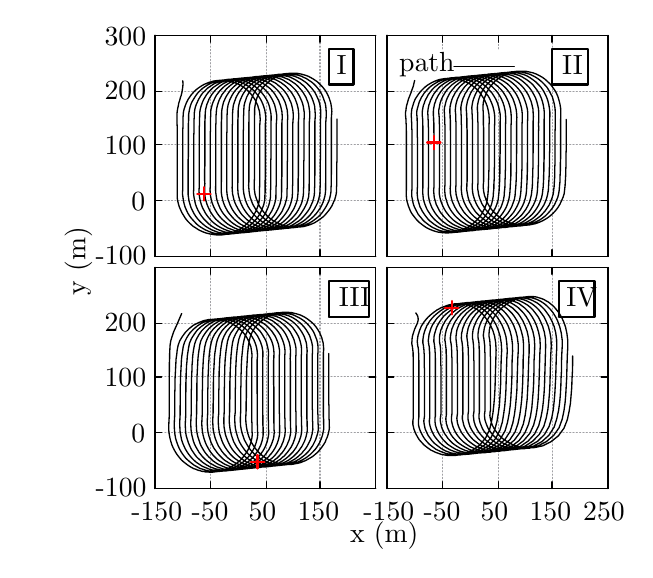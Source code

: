 
\definecolor{ca0a0a4}{RGB}{160,160,164}
\definecolor{cffffff}{RGB}{255,255,255}
\definecolor{cff0000}{RGB}{255,0,0}


\def \globalscale {1.0}
\begin{tikzpicture}[y=0.80pt, x=0.80pt, yscale=-\globalscale, xscale=\globalscale, inner sep=0pt, outer sep=0pt]
\begin{scope}[draw=black,line join=bevel,line cap=rect,even odd rule,line width=0.800pt]
  \begin{scope}[cm={{1.0,0.0,0.0,1.0,(0.0,0.0)}},draw=black,line join=bevel,line cap=rect,line width=0.800pt]
  \end{scope}
  \begin{scope}[cm={{1.008,0.0,0.0,1.008,(0.0,0.0)}},draw=black,line join=bevel,line cap=rect,line width=0.800pt]
  \end{scope}
  \begin{scope}[cm={{1.008,0.0,0.0,1.008,(0.0,0.0)}},draw=ca0a0a4,dash pattern=on 0.40pt off 0.80pt,line join=round,line cap=round,line width=0.400pt]
    \path[draw] (41.5,109.5) -- (140.5,109.5);



  \end{scope}
  \begin{scope}[cm={{1.008,0.0,0.0,1.008,(0.0,0.0)}},draw=black,line join=round,line cap=round,line width=0.480pt]
    \path[draw] (41.5,109.5) -- (44.5,109.5);



    \path[draw] (140.5,109.5) -- (137.5,109.5);



  \end{scope}
  \begin{scope}[cm={{1.008,0.0,0.0,1.008,(0.0,0.0)}},draw=black,line join=bevel,line cap=rect,line width=0.800pt]
  \end{scope}
  \begin{scope}[cm={{1.008,0.0,0.0,1.008,(15.115,113.869)}},draw=black,line join=bevel,line cap=rect,line width=0.800pt]
  \end{scope}
  \begin{scope}[cm={{1.008,0.0,0.0,1.008,(15.115,113.869)}},draw=black,line join=bevel,line cap=rect,line width=0.800pt]
  \end{scope}
  \begin{scope}[cm={{1.008,0.0,0.0,1.008,(15.115,113.869)}},draw=black,line join=bevel,line cap=rect,line width=0.800pt]
  \end{scope}
  \begin{scope}[cm={{1.008,0.0,0.0,1.008,(15.115,113.869)}},draw=black,line join=bevel,line cap=rect,line width=0.800pt]
  \end{scope}
  \begin{scope}[cm={{1.008,0.0,0.0,1.008,(15.115,113.869)}},draw=black,line join=bevel,line cap=rect,line width=0.800pt]
  \end{scope}
  \begin{scope}[cm={{1.008,0.0,0.0,1.008,(15.115,113.869)}},draw=black,line join=bevel,line cap=rect,line width=0.800pt]
    \path[fill=black] (0.0,0.0) node[above right] () {-100};



  \end{scope}
  \begin{scope}[cm={{1.008,0.0,0.0,1.008,(15.115,113.869)}},draw=black,line join=bevel,line cap=rect,line width=0.800pt]
  \end{scope}
  \begin{scope}[cm={{1.008,0.0,0.0,1.008,(0.0,0.0)}},draw=black,line join=bevel,line cap=rect,line width=0.800pt]
  \end{scope}
  \begin{scope}[cm={{1.008,0.0,0.0,1.008,(0.0,0.0)}},draw=ca0a0a4,dash pattern=on 0.40pt off 0.80pt,line join=round,line cap=round,line width=0.400pt]
    \path[draw] (41.5,84.5) -- (140.5,84.5);



  \end{scope}
  \begin{scope}[cm={{1.008,0.0,0.0,1.008,(0.0,0.0)}},draw=black,line join=round,line cap=round,line width=0.480pt]
    \path[draw] (41.5,84.5) -- (44.5,84.5);



    \path[draw] (140.5,84.5) -- (137.5,84.5);



  \end{scope}
  \begin{scope}[cm={{1.008,0.0,0.0,1.008,(0.0,0.0)}},draw=black,line join=bevel,line cap=rect,line width=0.800pt]
  \end{scope}
  \begin{scope}[cm={{1.008,0.0,0.0,1.008,(31.238,89.685)}},draw=black,line join=bevel,line cap=rect,line width=0.800pt]
  \end{scope}
  \begin{scope}[cm={{1.008,0.0,0.0,1.008,(31.238,89.685)}},draw=black,line join=bevel,line cap=rect,line width=0.800pt]
  \end{scope}
  \begin{scope}[cm={{1.008,0.0,0.0,1.008,(31.238,89.685)}},draw=black,line join=bevel,line cap=rect,line width=0.800pt]
  \end{scope}
  \begin{scope}[cm={{1.008,0.0,0.0,1.008,(31.238,89.685)}},draw=black,line join=bevel,line cap=rect,line width=0.800pt]
  \end{scope}
  \begin{scope}[cm={{1.008,0.0,0.0,1.008,(31.238,89.685)}},draw=black,line join=bevel,line cap=rect,line width=0.800pt]
  \end{scope}
  \begin{scope}[cm={{1.008,0.0,0.0,1.008,(31.238,89.685)}},draw=black,line join=bevel,line cap=rect,line width=0.800pt]
    \path[fill=black] (0.0,0.0) node[above right] () {0};



  \end{scope}
  \begin{scope}[cm={{1.008,0.0,0.0,1.008,(31.238,89.685)}},draw=black,line join=bevel,line cap=rect,line width=0.800pt]
  \end{scope}
  \begin{scope}[cm={{1.008,0.0,0.0,1.008,(0.0,0.0)}},draw=black,line join=bevel,line cap=rect,line width=0.800pt]
  \end{scope}
  \begin{scope}[cm={{1.008,0.0,0.0,1.008,(0.0,0.0)}},draw=ca0a0a4,dash pattern=on 0.40pt off 0.80pt,line join=round,line cap=round,line width=0.400pt]
    \path[draw] (41.5,59.5) -- (140.5,59.5);



  \end{scope}
  \begin{scope}[cm={{1.008,0.0,0.0,1.008,(0.0,0.0)}},draw=black,line join=round,line cap=round,line width=0.480pt]
    \path[draw] (41.5,59.5) -- (44.5,59.5);



    \path[draw] (140.5,59.5) -- (137.5,59.5);



  \end{scope}
  \begin{scope}[cm={{1.008,0.0,0.0,1.008,(0.0,0.0)}},draw=black,line join=bevel,line cap=rect,line width=0.800pt]
  \end{scope}
  \begin{scope}[cm={{1.008,0.0,0.0,1.008,(19.146,64.492)}},draw=black,line join=bevel,line cap=rect,line width=0.800pt]
  \end{scope}
  \begin{scope}[cm={{1.008,0.0,0.0,1.008,(19.146,64.492)}},draw=black,line join=bevel,line cap=rect,line width=0.800pt]
  \end{scope}
  \begin{scope}[cm={{1.008,0.0,0.0,1.008,(19.146,64.492)}},draw=black,line join=bevel,line cap=rect,line width=0.800pt]
  \end{scope}
  \begin{scope}[cm={{1.008,0.0,0.0,1.008,(19.146,64.492)}},draw=black,line join=bevel,line cap=rect,line width=0.800pt]
  \end{scope}
  \begin{scope}[cm={{1.008,0.0,0.0,1.008,(19.146,64.492)}},draw=black,line join=bevel,line cap=rect,line width=0.800pt]
  \end{scope}
  \begin{scope}[cm={{1.008,0.0,0.0,1.008,(19.146,64.492)}},draw=black,line join=bevel,line cap=rect,line width=0.800pt]
    \path[fill=black] (0.0,0.0) node[above right] () {100};



  \end{scope}
  \begin{scope}[cm={{1.008,0.0,0.0,1.008,(19.146,64.492)}},draw=black,line join=bevel,line cap=rect,line width=0.800pt]
  \end{scope}
  \begin{scope}[cm={{1.008,0.0,0.0,1.008,(0.0,0.0)}},draw=black,line join=bevel,line cap=rect,line width=0.800pt]
  \end{scope}
  \begin{scope}[cm={{1.008,0.0,0.0,1.008,(0.0,0.0)}},draw=ca0a0a4,dash pattern=on 0.40pt off 0.80pt,line join=round,line cap=round,line width=0.400pt]
    \path[draw] (41.5,35.5) -- (140.5,35.5);



  \end{scope}
  \begin{scope}[cm={{1.008,0.0,0.0,1.008,(0.0,0.0)}},draw=black,line join=round,line cap=round,line width=0.480pt]
    \path[draw] (41.5,35.5) -- (44.5,35.5);



    \path[draw] (140.5,35.5) -- (137.5,35.5);



  \end{scope}
  \begin{scope}[cm={{1.008,0.0,0.0,1.008,(0.0,0.0)}},draw=black,line join=bevel,line cap=rect,line width=0.800pt]
  \end{scope}
  \begin{scope}[cm={{1.008,0.0,0.0,1.008,(19.146,39.3)}},draw=black,line join=bevel,line cap=rect,line width=0.800pt]
  \end{scope}
  \begin{scope}[cm={{1.008,0.0,0.0,1.008,(19.146,39.3)}},draw=black,line join=bevel,line cap=rect,line width=0.800pt]
  \end{scope}
  \begin{scope}[cm={{1.008,0.0,0.0,1.008,(19.146,39.3)}},draw=black,line join=bevel,line cap=rect,line width=0.800pt]
  \end{scope}
  \begin{scope}[cm={{1.008,0.0,0.0,1.008,(19.146,39.3)}},draw=black,line join=bevel,line cap=rect,line width=0.800pt]
  \end{scope}
  \begin{scope}[cm={{1.008,0.0,0.0,1.008,(19.146,39.3)}},draw=black,line join=bevel,line cap=rect,line width=0.800pt]
  \end{scope}
  \begin{scope}[cm={{1.008,0.0,0.0,1.008,(19.146,39.3)}},draw=black,line join=bevel,line cap=rect,line width=0.800pt]
    \path[fill=black] (0.0,0.0) node[above right] () {200};



  \end{scope}
  \begin{scope}[cm={{1.008,0.0,0.0,1.008,(19.146,39.3)}},draw=black,line join=bevel,line cap=rect,line width=0.800pt]
  \end{scope}
  \begin{scope}[cm={{1.008,0.0,0.0,1.008,(0.0,0.0)}},draw=black,line join=bevel,line cap=rect,line width=0.800pt]
  \end{scope}
  \begin{scope}[cm={{1.008,0.0,0.0,1.008,(0.0,0.0)}},draw=ca0a0a4,dash pattern=on 0.40pt off 0.80pt,line join=round,line cap=round,line width=0.400pt]
    \path[draw] (41.5,10.5) -- (140.5,10.5);



  \end{scope}
  \begin{scope}[cm={{1.008,0.0,0.0,1.008,(0.0,0.0)}},draw=black,line join=round,line cap=round,line width=0.480pt]
    \path[draw] (41.5,10.5) -- (44.5,10.5);



    \path[draw] (140.5,10.5) -- (137.5,10.5);



  \end{scope}
  \begin{scope}[cm={{1.008,0.0,0.0,1.008,(0.0,0.0)}},draw=black,line join=bevel,line cap=rect,line width=0.800pt]
  \end{scope}
  \begin{scope}[cm={{1.008,0.0,0.0,1.008,(19.146,15.115)}},draw=black,line join=bevel,line cap=rect,line width=0.800pt]
  \end{scope}
  \begin{scope}[cm={{1.008,0.0,0.0,1.008,(19.146,15.115)}},draw=black,line join=bevel,line cap=rect,line width=0.800pt]
  \end{scope}
  \begin{scope}[cm={{1.008,0.0,0.0,1.008,(19.146,15.115)}},draw=black,line join=bevel,line cap=rect,line width=0.800pt]
  \end{scope}
  \begin{scope}[cm={{1.008,0.0,0.0,1.008,(19.146,15.115)}},draw=black,line join=bevel,line cap=rect,line width=0.800pt]
  \end{scope}
  \begin{scope}[cm={{1.008,0.0,0.0,1.008,(19.146,15.115)}},draw=black,line join=bevel,line cap=rect,line width=0.800pt]
  \end{scope}
  \begin{scope}[cm={{1.008,0.0,0.0,1.008,(19.146,15.115)}},draw=black,line join=bevel,line cap=rect,line width=0.800pt]
    \path[fill=black] (0.0,0.0) node[above right] () {300};



  \end{scope}
  \begin{scope}[cm={{1.008,0.0,0.0,1.008,(19.146,15.115)}},draw=black,line join=bevel,line cap=rect,line width=0.800pt]
  \end{scope}
  \begin{scope}[cm={{1.008,0.0,0.0,1.008,(0.0,0.0)}},draw=black,line join=bevel,line cap=rect,line width=0.800pt]
  \end{scope}
  \begin{scope}[cm={{1.008,0.0,0.0,1.008,(0.0,0.0)}},draw=ca0a0a4,dash pattern=on 0.40pt off 0.80pt,line join=round,line cap=round,line width=0.400pt]
    \path[draw] (41.5,109.5) -- (41.5,10.5);



  \end{scope}
  \begin{scope}[cm={{1.008,0.0,0.0,1.008,(0.0,0.0)}},draw=black,line join=round,line cap=round,line width=0.480pt]
    \path[draw] (41.5,109.5) -- (41.5,106.5);



    \path[draw] (41.5,10.5) -- (41.5,13.5);



  \end{scope}
  \begin{scope}[cm={{1.008,0.0,0.0,1.008,(0.0,0.0)}},draw=black,line join=bevel,line cap=rect,line width=0.800pt]
  \end{scope}
  \begin{scope}[cm={{1.008,0.0,0.0,1.008,(42.323,125.962)}},draw=black,line join=bevel,line cap=rect,line width=0.800pt]
  \end{scope}
  \begin{scope}[cm={{1.008,0.0,0.0,1.008,(42.323,125.962)}},draw=black,line join=bevel,line cap=rect,line width=0.800pt]
  \end{scope}
  \begin{scope}[cm={{1.008,0.0,0.0,1.008,(42.323,125.962)}},draw=black,line join=bevel,line cap=rect,line width=0.800pt]
  \end{scope}
  \begin{scope}[cm={{1.008,0.0,0.0,1.008,(42.323,125.962)}},draw=black,line join=bevel,line cap=rect,line width=0.800pt]
  \end{scope}
  \begin{scope}[cm={{1.008,0.0,0.0,1.008,(42.323,125.962)}},draw=black,line join=bevel,line cap=rect,line width=0.800pt]
  \end{scope}
  \begin{scope}[cm={{1.008,0.0,0.0,1.008,(42.323,125.962)}},draw=black,line join=bevel,line cap=rect,line width=0.800pt]
  \end{scope}
  \begin{scope}[cm={{1.008,0.0,0.0,1.008,(0.0,0.0)}},draw=black,line join=bevel,line cap=rect,line width=0.800pt]
  \end{scope}
  \begin{scope}[cm={{1.008,0.0,0.0,1.008,(0.0,0.0)}},draw=ca0a0a4,dash pattern=on 0.40pt off 0.80pt,line join=round,line cap=round,line width=0.400pt]
    \path[draw] (66.5,109.5) -- (66.5,10.5);



  \end{scope}
  \begin{scope}[cm={{1.008,0.0,0.0,1.008,(0.0,0.0)}},draw=black,line join=round,line cap=round,line width=0.480pt]
    \path[draw] (66.5,109.5) -- (66.5,106.5);



    \path[draw] (66.5,10.5) -- (66.5,13.5);



  \end{scope}
  \begin{scope}[cm={{1.008,0.0,0.0,1.008,(0.0,0.0)}},draw=black,line join=bevel,line cap=rect,line width=0.800pt]
  \end{scope}
  \begin{scope}[cm={{1.008,0.0,0.0,1.008,(66.508,125.962)}},draw=black,line join=bevel,line cap=rect,line width=0.800pt]
  \end{scope}
  \begin{scope}[cm={{1.008,0.0,0.0,1.008,(66.508,125.962)}},draw=black,line join=bevel,line cap=rect,line width=0.800pt]
  \end{scope}
  \begin{scope}[cm={{1.008,0.0,0.0,1.008,(66.508,125.962)}},draw=black,line join=bevel,line cap=rect,line width=0.800pt]
  \end{scope}
  \begin{scope}[cm={{1.008,0.0,0.0,1.008,(66.508,125.962)}},draw=black,line join=bevel,line cap=rect,line width=0.800pt]
  \end{scope}
  \begin{scope}[cm={{1.008,0.0,0.0,1.008,(66.508,125.962)}},draw=black,line join=bevel,line cap=rect,line width=0.800pt]
  \end{scope}
  \begin{scope}[cm={{1.008,0.0,0.0,1.008,(66.508,125.962)}},draw=black,line join=bevel,line cap=rect,line width=0.800pt]
  \end{scope}
  \begin{scope}[cm={{1.008,0.0,0.0,1.008,(0.0,0.0)}},draw=black,line join=bevel,line cap=rect,line width=0.800pt]
  \end{scope}
  \begin{scope}[cm={{1.008,0.0,0.0,1.008,(0.0,0.0)}},draw=ca0a0a4,dash pattern=on 0.40pt off 0.80pt,line join=round,line cap=round,line width=0.400pt]
    \path[draw] (91.5,109.5) -- (91.5,10.5);



  \end{scope}
  \begin{scope}[cm={{1.008,0.0,0.0,1.008,(0.0,0.0)}},draw=black,line join=round,line cap=round,line width=0.480pt]
    \path[draw] (91.5,109.5) -- (91.5,106.5);



    \path[draw] (91.5,10.5) -- (91.5,13.5);



  \end{scope}
  \begin{scope}[cm={{1.008,0.0,0.0,1.008,(0.0,0.0)}},draw=black,line join=bevel,line cap=rect,line width=0.800pt]
  \end{scope}
  \begin{scope}[cm={{1.008,0.0,0.0,1.008,(91.7,125.962)}},draw=black,line join=bevel,line cap=rect,line width=0.800pt]
  \end{scope}
  \begin{scope}[cm={{1.008,0.0,0.0,1.008,(91.7,125.962)}},draw=black,line join=bevel,line cap=rect,line width=0.800pt]
  \end{scope}
  \begin{scope}[cm={{1.008,0.0,0.0,1.008,(91.7,125.962)}},draw=black,line join=bevel,line cap=rect,line width=0.800pt]
  \end{scope}
  \begin{scope}[cm={{1.008,0.0,0.0,1.008,(91.7,125.962)}},draw=black,line join=bevel,line cap=rect,line width=0.800pt]
  \end{scope}
  \begin{scope}[cm={{1.008,0.0,0.0,1.008,(91.7,125.962)}},draw=black,line join=bevel,line cap=rect,line width=0.800pt]
  \end{scope}
  \begin{scope}[cm={{1.008,0.0,0.0,1.008,(91.7,125.962)}},draw=black,line join=bevel,line cap=rect,line width=0.800pt]
  \end{scope}
  \begin{scope}[cm={{1.008,0.0,0.0,1.008,(0.0,0.0)}},draw=black,line join=bevel,line cap=rect,line width=0.800pt]
  \end{scope}
  \begin{scope}[cm={{1.008,0.0,0.0,1.008,(0.0,0.0)}},draw=ca0a0a4,dash pattern=on 0.40pt off 0.80pt,line join=round,line cap=round,line width=0.400pt]
    \path[draw] (115.5,109.5) -- (115.5,10.5);



  \end{scope}
  \begin{scope}[cm={{1.008,0.0,0.0,1.008,(0.0,0.0)}},draw=black,line join=round,line cap=round,line width=0.480pt]
    \path[draw] (115.5,109.5) -- (115.5,106.5);



    \path[draw] (115.5,10.5) -- (115.5,13.5);



  \end{scope}
  \begin{scope}[cm={{1.008,0.0,0.0,1.008,(0.0,0.0)}},draw=black,line join=bevel,line cap=rect,line width=0.800pt]
  \end{scope}
  \begin{scope}[cm={{1.008,0.0,0.0,1.008,(116.892,125.962)}},draw=black,line join=bevel,line cap=rect,line width=0.800pt]
  \end{scope}
  \begin{scope}[cm={{1.008,0.0,0.0,1.008,(116.892,125.962)}},draw=black,line join=bevel,line cap=rect,line width=0.800pt]
  \end{scope}
  \begin{scope}[cm={{1.008,0.0,0.0,1.008,(116.892,125.962)}},draw=black,line join=bevel,line cap=rect,line width=0.800pt]
  \end{scope}
  \begin{scope}[cm={{1.008,0.0,0.0,1.008,(116.892,125.962)}},draw=black,line join=bevel,line cap=rect,line width=0.800pt]
  \end{scope}
  \begin{scope}[cm={{1.008,0.0,0.0,1.008,(116.892,125.962)}},draw=black,line join=bevel,line cap=rect,line width=0.800pt]
  \end{scope}
  \begin{scope}[cm={{1.008,0.0,0.0,1.008,(116.892,125.962)}},draw=black,line join=bevel,line cap=rect,line width=0.800pt]
  \end{scope}
  \begin{scope}[cm={{1.008,0.0,0.0,1.008,(0.0,0.0)}},draw=black,line join=bevel,line cap=rect,line width=0.800pt]
  \end{scope}
  \begin{scope}[cm={{1.008,0.0,0.0,1.008,(0.0,0.0)}},draw=ca0a0a4,dash pattern=on 0.40pt off 0.80pt,line join=round,line cap=round,line width=0.400pt]
    \path[draw] (140.5,109.5) -- (140.5,10.5);



  \end{scope}
  \begin{scope}[cm={{1.008,0.0,0.0,1.008,(0.0,0.0)}},draw=black,line join=round,line cap=round,line width=0.480pt]
    \path[draw] (140.5,109.5) -- (140.5,106.5);



    \path[draw] (140.5,10.5) -- (140.5,13.5);



  \end{scope}
  \begin{scope}[cm={{1.008,0.0,0.0,1.008,(0.0,0.0)}},draw=black,line join=bevel,line cap=rect,line width=0.800pt]
  \end{scope}
  \begin{scope}[cm={{1.008,0.0,0.0,1.008,(141.077,125.962)}},draw=black,line join=bevel,line cap=rect,line width=0.800pt]
  \end{scope}
  \begin{scope}[cm={{1.008,0.0,0.0,1.008,(141.077,125.962)}},draw=black,line join=bevel,line cap=rect,line width=0.800pt]
  \end{scope}
  \begin{scope}[cm={{1.008,0.0,0.0,1.008,(141.077,125.962)}},draw=black,line join=bevel,line cap=rect,line width=0.800pt]
  \end{scope}
  \begin{scope}[cm={{1.008,0.0,0.0,1.008,(141.077,125.962)}},draw=black,line join=bevel,line cap=rect,line width=0.800pt]
  \end{scope}
  \begin{scope}[cm={{1.008,0.0,0.0,1.008,(141.077,125.962)}},draw=black,line join=bevel,line cap=rect,line width=0.800pt]
  \end{scope}
  \begin{scope}[cm={{1.008,0.0,0.0,1.008,(141.077,125.962)}},draw=black,line join=bevel,line cap=rect,line width=0.800pt]
  \end{scope}
  \begin{scope}[cm={{1.008,0.0,0.0,1.008,(0.0,0.0)}},draw=black,line join=bevel,line cap=rect,line width=0.800pt]
  \end{scope}
  \begin{scope}[cm={{1.008,0.0,0.0,1.008,(0.0,0.0)}},draw=black,line join=round,line cap=round,line width=0.480pt]
    \path[draw] (41.5,10.5) -- (41.5,109.5) -- (140.5,109.5) -- (140.5,10.5) -- (41.5,10.5);



  \end{scope}
  \begin{scope}[cm={{1.008,0.0,0.0,1.008,(0.0,0.0)}},draw=black,line join=bevel,line cap=rect,line width=0.800pt]
  \end{scope}
  \begin{scope}[cm={{1.008,0.0,0.0,1.008,(0.0,0.0)}},draw=black,line join=bevel,line cap=rect,line width=0.800pt]
  \end{scope}
  \begin{scope}[cm={{1.008,0.0,0.0,1.008,(0.0,0.0)}},fill=cffffff]
    \path[fill,rounded corners=0.0cm] (119.0,16.0) rectangle (130.0,32.0);



  \end{scope}
  \begin{scope}[cm={{1.008,0.0,0.0,1.008,(0.0,0.0)}},draw=black,line join=bevel,line cap=rect,line width=0.800pt]
  \end{scope}
  \begin{scope}[cm={{1.008,0.0,0.0,1.008,(0.0,0.0)}},draw=black,line join=bevel,line cap=rect,line width=0.800pt]
  \end{scope}
  \begin{scope}[cm={{1.008,0.0,0.0,1.008,(0.0,0.0)}},draw=black,line join=round,line cap=round,line width=0.800pt]
    \path[draw] (119.5,32.5) -- (119.5,16.5) -- (130.5,16.5) -- (130.5,32.5) -- (119.5,32.5);



  \end{scope}
  \begin{scope}[cm={{1.008,0.0,0.0,1.008,(0.0,0.0)}},draw=black,line join=bevel,line cap=rect,line width=0.800pt]
  \end{scope}
  \begin{scope}[cm={{1.008,0.0,0.0,1.008,(123.946,28.215)}},draw=black,line join=bevel,line cap=rect,line width=0.800pt]
  \end{scope}
  \begin{scope}[cm={{1.008,0.0,0.0,1.008,(123.946,28.215)}},draw=black,line join=bevel,line cap=rect,line width=0.800pt]
  \end{scope}
  \begin{scope}[cm={{1.008,0.0,0.0,1.008,(123.946,28.215)}},draw=black,line join=bevel,line cap=rect,line width=0.800pt]
  \end{scope}
  \begin{scope}[cm={{1.008,0.0,0.0,1.008,(123.946,28.215)}},draw=black,line join=bevel,line cap=rect,line width=0.800pt]
  \end{scope}
  \begin{scope}[cm={{1.008,0.0,0.0,1.008,(123.946,28.215)}},draw=black,line join=bevel,line cap=rect,line width=0.800pt]
  \end{scope}
  \begin{scope}[cm={{1.008,0.0,0.0,1.008,(123.946,28.215)}},draw=black,line join=bevel,line cap=rect,line width=0.800pt]
    \path[fill=black] (0.0,0.0) node[above right] () {I};



  \end{scope}
  \begin{scope}[cm={{1.008,0.0,0.0,1.008,(123.946,28.215)}},draw=black,line join=bevel,line cap=rect,line width=0.800pt]
  \end{scope}
  \begin{scope}[cm={{0.0,-1.008,1.008,0.0,(5.038,127.977)}},draw=black,line join=bevel,line cap=rect,line width=0.800pt]
  \end{scope}
  \begin{scope}[cm={{0.0,-1.008,1.008,0.0,(5.038,127.977)}},draw=black,line join=bevel,line cap=rect,line width=0.800pt]
  \end{scope}
  \begin{scope}[cm={{0.0,-1.008,1.008,0.0,(5.038,127.977)}},draw=black,line join=bevel,line cap=rect,line width=0.800pt]
  \end{scope}
  \begin{scope}[cm={{0.0,-1.008,1.008,0.0,(5.038,127.977)}},draw=black,line join=bevel,line cap=rect,line width=0.800pt]
  \end{scope}
  \begin{scope}[cm={{0.0,-1.008,1.008,0.0,(5.038,127.977)}},draw=black,line join=bevel,line cap=rect,line width=0.800pt]
  \end{scope}
  \begin{scope}[cm={{0.0,-1.008,1.008,0.0,(1.038,127.977)}},draw=black,line join=bevel,line cap=rect,line width=0.800pt]
    \path[fill=black] (0.0,0.0) node[above right] () {\rotatebox{90}{y (m)}};



  \end{scope}
  \begin{scope}[cm={{0.0,-1.008,1.008,0.0,(5.038,127.977)}},draw=black,line join=bevel,line cap=rect,line width=0.800pt]
  \end{scope}
  \begin{scope}[cm={{1.008,0.0,0.0,1.008,(0.0,0.0)}},draw=black,line join=bevel,line cap=rect,line width=0.800pt]
  \end{scope}
  \begin{scope}[cm={{1.008,0.0,0.0,1.008,(0.0,0.0)}},draw=black,line join=bevel,line cap=rect,line width=0.800pt]
  \end{scope}
  \begin{scope}[cm={{1.008,0.0,0.0,1.008,(0.0,0.0)}},draw=black,line join=bevel,line cap=rect,line width=0.800pt]
  \end{scope}
  \begin{scope}[cm={{1.008,0.0,0.0,1.008,(0.0,0.0)}},draw=black,line join=round,line cap=round,line width=0.480pt]
    \path[draw] (54.0,30.8) -- (54.0,30.8) -- (54.1,32.2) -- (54.0,33.5) -- (53.8,34.8) -- (53.6,36.1) -- (53.3,37.3) -- (52.9,38.4) -- (52.6,39.6) -- (52.2,40.8) -- (52.0,42.0) -- (51.7,43.3) -- (51.5,44.5) -- (51.4,45.8) -- (51.4,47.2) -- (51.4,48.5) -- (51.4,49.8) -- (51.5,51.2) -- (51.5,52.5) -- (51.5,53.8) -- (51.5,55.2) -- (51.5,56.5) -- (51.5,57.8) -- (51.5,59.2) -- (51.5,60.5) -- (51.5,61.8) -- (51.5,63.1) -- (51.5,64.5) -- (51.5,65.8) -- (51.5,67.1) -- (51.5,68.5) -- (51.5,69.8) -- (51.5,71.1) -- (51.5,72.5) -- (51.5,73.8) -- (51.5,75.1) -- (51.5,76.4) -- (51.5,77.8) -- (51.5,79.1) -- (51.5,80.4) -- (51.5,81.7) -- (51.5,83.1) -- (51.7,84.5) -- (52.0,85.8) -- (52.4,87.2) -- (53.0,88.6) -- (53.6,89.9) -- (54.4,91.2) -- (55.2,92.5) -- (56.2,93.7) -- (57.3,94.8) -- (58.5,95.9) -- (59.9,96.8) -- (61.3,97.7) -- (62.8,98.4) -- (64.4,99.0) -- (66.0,99.4) -- (67.7,99.7) -- (69.4,99.9) -- (71.1,99.9) -- (72.8,99.7) -- (74.5,99.3) -- (76.1,98.9) -- (77.7,98.2) -- (79.2,97.5) -- (80.6,96.6) -- (81.9,95.6) -- (83.1,94.5) -- (84.1,93.3) -- (85.1,92.1) -- (85.9,90.8) -- (86.6,89.5) -- (87.2,88.2) -- (87.7,86.8) -- (88.1,85.4) -- (88.3,84.1) -- (88.4,82.7) -- (88.4,81.4) -- (88.4,80.0) -- (88.4,78.7) -- (88.5,77.4) -- (88.5,76.0) -- (88.5,74.7) -- (88.5,73.4) -- (88.5,72.1) -- (88.5,70.7) -- (88.5,69.4) -- (88.5,68.1) -- (88.5,66.7) -- (88.5,65.4) -- (88.5,64.1) -- (88.5,62.7) -- (88.5,61.4) -- (88.5,60.1) -- (88.5,58.8) -- (88.5,57.4) -- (88.5,56.1) -- (88.5,54.8) -- (88.5,53.4) -- (88.5,52.1) -- (88.5,50.8) -- (88.6,49.4) -- (88.7,48.1) -- (88.6,46.8) -- (88.5,45.5) -- (88.3,44.2) -- (87.9,43.0) -- (87.6,41.9) -- (87.1,40.8) -- (86.6,39.7) -- (86.0,38.7) -- (85.3,37.7) -- (84.6,36.8) -- (83.9,36.0) -- (83.1,35.2) -- (82.3,34.5) -- (81.4,33.8) -- (80.5,33.2) -- (79.6,32.7) -- (78.7,32.2) -- (77.7,31.8) -- (76.7,31.5) -- (75.7,31.2) -- (74.7,30.9) -- (73.7,30.8) -- (72.7,30.6) -- (71.6,30.6) -- (70.6,30.6) -- (69.6,30.7) -- (68.6,30.8) -- (67.5,31.0) -- (66.5,31.3) -- (65.5,31.6) -- (64.6,32.0) -- (63.6,32.4) -- (62.7,32.9) -- (61.8,33.5) -- (60.9,34.1) -- (60.0,34.8) -- (59.2,35.5) -- (58.5,36.3) -- (57.7,37.2) -- (57.1,38.1) -- (56.4,39.1) -- (55.9,40.1) -- (55.4,41.2) -- (55.0,42.3) -- (54.6,43.5) -- (54.3,44.7) -- (54.2,46.0) -- (54.1,47.3) -- (54.1,48.7) -- (54.1,50.0) -- (54.1,51.3) -- (54.0,52.6) -- (54.0,53.9) -- (54.0,55.3) -- (54.0,56.6) -- (54.0,57.9) -- (54.0,59.3) -- (54.0,60.6) -- (54.0,61.9) -- (54.0,63.2) -- (54.0,64.6) -- (54.0,65.9) -- (54.0,67.2) -- (54.0,68.6) -- (54.0,69.9) -- (54.0,71.2) -- (54.0,72.5) -- (54.0,73.9) -- (54.0,75.2) -- (54.0,76.5) -- (54.0,77.9) -- (54.0,79.2) -- (53.9,80.5) -- (53.9,81.8) -- (54.1,83.2) -- (54.3,84.6) -- (54.6,85.9) -- (55.0,87.3) -- (55.6,88.7) -- (56.2,90.0) -- (57.0,91.3) -- (57.9,92.5) -- (59.0,93.7) -- (60.1,94.9) -- (61.3,95.9) -- (62.7,96.8) -- (64.1,97.6) -- (65.7,98.3) -- (67.3,98.9) -- (68.9,99.3) -- (70.6,99.5) -- (72.3,99.6) -- (74.0,99.6) -- (75.7,99.4) -- (77.4,99.0) -- (79.0,98.5) -- (80.5,97.8) -- (82.0,97.0) -- (83.4,96.1) -- (84.6,95.1) -- (85.8,94.0) -- (86.9,92.8) -- (87.8,91.6) -- (88.6,90.3) -- (89.3,88.9) -- (89.8,87.6) -- (90.3,86.2) -- (90.6,84.8) -- (90.8,83.5) -- (90.8,82.1) -- (90.9,80.8) -- (90.9,79.5) -- (90.9,78.1) -- (90.9,76.8) -- (90.9,75.5) -- (91.0,74.1) -- (91.0,72.8) -- (91.0,71.5) -- (91.0,70.1) -- (91.0,68.8) -- (91.0,67.5) -- (91.0,66.1) -- (91.0,64.8) -- (91.0,63.5) -- (91.0,62.2) -- (91.0,60.8) -- (91.0,59.5) -- (91.0,58.2) -- (91.0,56.8) -- (91.0,55.5) -- (91.0,54.2) -- (91.0,52.9) -- (91.0,51.5) -- (91.0,50.2) -- (91.1,48.8) -- (91.2,47.5) -- (91.1,46.2) -- (90.9,44.9) -- (90.7,43.7) -- (90.3,42.5) -- (89.9,41.3) -- (89.4,40.2) -- (88.9,39.2) -- (88.3,38.2) -- (87.6,37.3) -- (86.9,36.4) -- (86.2,35.6) -- (85.4,34.8) -- (84.5,34.1) -- (83.7,33.4) -- (82.8,32.9) -- (81.8,32.3) -- (80.9,31.9) -- (79.9,31.5) -- (78.9,31.1) -- (77.9,30.8) -- (76.9,30.6) -- (75.9,30.5) -- (74.9,30.4) -- (73.9,30.3) -- (72.8,30.4) -- (71.8,30.5) -- (70.8,30.6) -- (69.8,30.8) -- (68.8,31.1) -- (67.8,31.4) -- (66.8,31.8) -- (65.8,32.3) -- (64.9,32.8) -- (64.0,33.4) -- (63.1,34.0) -- (62.3,34.7) -- (61.5,35.5) -- (60.7,36.3) -- (60.0,37.2) -- (59.4,38.1) -- (58.8,39.1) -- (58.2,40.1) -- (57.7,41.2) -- (57.3,42.4) -- (57.0,43.6) -- (56.8,44.8) -- (56.6,46.1) -- (56.6,47.4) -- (56.6,48.7) -- (56.5,50.1) -- (56.5,51.4) -- (56.5,52.7) -- (56.5,54.0) -- (56.5,55.4) -- (56.5,56.7) -- (56.5,58.0) -- (56.5,59.3) -- (56.5,60.7) -- (56.5,62.0) -- (56.5,63.3) -- (56.5,64.7) -- (56.4,66.0) -- (56.4,67.3) -- (56.4,68.6) -- (56.4,70.0) -- (56.4,71.3) -- (56.4,72.6) -- (56.4,74.0) -- (56.4,75.3) -- (56.4,76.6) -- (56.4,78.0) -- (56.4,79.3) -- (56.4,80.6) -- (56.4,81.9) -- (56.6,83.3) -- (56.8,84.7) -- (57.2,86.0) -- (57.6,87.4) -- (58.2,88.7) -- (58.9,90.1) -- (59.7,91.4) -- (60.6,92.6) -- (61.7,93.8) -- (62.9,94.9) -- (64.1,95.9) -- (65.5,96.8) -- (67.0,97.6) -- (68.5,98.2) -- (70.1,98.8) -- (71.8,99.1) -- (73.5,99.3) -- (75.2,99.4) -- (76.9,99.3) -- (78.6,99.0) -- (80.3,98.6) -- (81.9,98.1) -- (83.4,97.4) -- (84.8,96.5) -- (86.2,95.6) -- (87.4,94.6) -- (88.6,93.4) -- (89.6,92.2) -- (90.5,91.0) -- (91.2,89.7) -- (91.9,88.3) -- (92.4,87.0) -- (92.8,85.6) -- (93.1,84.2) -- (93.3,82.9) -- (93.3,81.6) -- (93.3,80.2) -- (93.4,78.9) -- (93.4,77.5) -- (93.4,76.2) -- (93.4,74.9) -- (93.4,73.5) -- (93.4,72.2) -- (93.4,70.9) -- (93.4,69.6) -- (93.4,68.2) -- (93.4,66.9) -- (93.5,65.6) -- (93.5,64.2) -- (93.5,62.9) -- (93.5,61.6) -- (93.5,60.2) -- (93.5,58.9) -- (93.5,57.6) -- (93.5,56.3) -- (93.5,54.9) -- (93.5,53.6) -- (93.5,52.3) -- (93.5,50.9) -- (93.5,49.6) -- (93.6,48.2) -- (93.6,46.9) -- (93.5,45.6) -- (93.3,44.4) -- (93.0,43.1) -- (92.7,41.9) -- (92.3,40.8) -- (91.8,39.7) -- (91.2,38.7) -- (90.6,37.7) -- (89.9,36.8) -- (89.2,35.9) -- (88.4,35.1) -- (87.6,34.4) -- (86.8,33.7) -- (85.9,33.0) -- (85.0,32.5) -- (84.1,32.0) -- (83.1,31.5) -- (82.1,31.1) -- (81.2,30.8) -- (80.1,30.5) -- (79.1,30.3) -- (78.1,30.2) -- (77.1,30.1) -- (76.1,30.1) -- (75.0,30.1) -- (74.0,30.2) -- (73.0,30.4) -- (72.0,30.6) -- (71.0,30.9) -- (70.0,31.3) -- (69.0,31.7) -- (68.1,32.1) -- (67.2,32.7) -- (66.3,33.3) -- (65.4,33.9) -- (64.6,34.6) -- (63.8,35.4) -- (63.0,36.2) -- (62.3,37.1) -- (61.7,38.1) -- (61.1,39.1) -- (60.6,40.2) -- (60.1,41.3) -- (59.7,42.4) -- (59.4,43.6) -- (59.2,44.9) -- (59.1,46.2) -- (59.1,47.5) -- (59.0,48.8) -- (59.0,50.2) -- (59.0,51.5) -- (59.0,52.8) -- (59.0,54.1) -- (58.9,55.5) -- (58.9,56.8) -- (58.9,58.1) -- (58.9,59.4) -- (58.9,60.8) -- (58.9,62.1) -- (58.9,63.4) -- (58.9,64.8) -- (58.9,66.1) -- (58.9,67.4) -- (58.9,68.7) -- (58.9,70.1) -- (58.9,71.4) -- (58.9,72.7) -- (58.9,74.1) -- (58.9,75.4) -- (58.9,76.7) -- (58.9,78.0) -- (58.9,79.4) -- (58.8,80.7) -- (58.9,82.0) -- (59.1,83.4) -- (59.4,84.8) -- (59.7,86.1) -- (60.2,87.5) -- (60.8,88.8) -- (61.6,90.2) -- (62.4,91.4) -- (63.4,92.7) -- (64.5,93.8) -- (65.6,94.9) -- (66.9,95.9) -- (68.3,96.8) -- (69.8,97.5) -- (71.4,98.1) -- (73.0,98.6) -- (74.7,98.9) -- (76.4,99.1) -- (78.1,99.1) -- (79.8,99.0) -- (81.5,98.7) -- (83.2,98.2) -- (84.7,97.6) -- (86.2,96.9) -- (87.7,96.1) -- (89.0,95.1) -- (90.2,94.0) -- (91.3,92.9) -- (92.3,91.7) -- (93.1,90.4) -- (93.9,89.1) -- (94.5,87.8) -- (95.0,86.4) -- (95.4,85.0) -- (95.7,83.6) -- (95.7,82.3) -- (95.8,81.0) -- (95.8,79.6) -- (95.8,78.3) -- (95.9,77.0) -- (95.9,75.6) -- (95.9,74.3) -- (95.9,73.0) -- (95.9,71.6) -- (95.9,70.3) -- (95.9,69.0) -- (95.9,67.6) -- (95.9,66.3) -- (95.9,65.0) -- (95.9,63.6) -- (95.9,62.3) -- (95.9,61.0) -- (95.9,59.7) -- (95.9,58.3) -- (95.9,57.0) -- (95.9,55.7) -- (95.9,54.3) -- (95.9,53.0) -- (95.9,51.7) -- (95.9,50.4) -- (96.0,49.0) -- (96.1,47.7) -- (96.1,46.3) -- (95.9,45.1) -- (95.7,43.8) -- (95.4,42.6) -- (95.1,41.4) -- (94.6,40.3) -- (94.1,39.2) -- (93.5,38.2) -- (92.9,37.2) -- (92.2,36.3) -- (91.5,35.5) -- (90.7,34.7) -- (89.9,33.9) -- (89.0,33.3) -- (88.2,32.6) -- (87.2,32.1) -- (86.3,31.6) -- (85.3,31.2) -- (84.4,30.8) -- (83.4,30.5) -- (82.4,30.2) -- (81.3,30.1) -- (80.3,29.9) -- (79.3,29.9) -- (78.3,29.9) -- (77.2,29.9) -- (76.2,30.0) -- (75.2,30.2) -- (74.2,30.4) -- (73.2,30.8) -- (72.2,31.1) -- (71.2,31.5) -- (70.3,32.0) -- (69.4,32.6) -- (68.5,33.2) -- (67.6,33.8) -- (66.8,34.6) -- (66.0,35.4) -- (65.3,36.2) -- (64.6,37.1) -- (64.0,38.1) -- (63.4,39.1) -- (62.9,40.2) -- (62.5,41.3) -- (62.1,42.5) -- (61.8,43.7) -- (61.6,45.0) -- (61.6,46.3) -- (61.5,47.6) -- (61.5,48.9) -- (61.5,50.2) -- (61.4,51.6) -- (61.4,52.9) -- (61.4,54.2) -- (61.4,55.5) -- (61.4,56.9) -- (61.4,58.2) -- (61.4,59.5) -- (61.4,60.9) -- (61.4,62.2) -- (61.4,63.5) -- (61.4,64.8) -- (61.4,66.2) -- (61.4,67.5) -- (61.4,68.8) -- (61.4,70.2) -- (61.4,71.5) -- (61.4,72.8) -- (61.4,74.1) -- (61.4,75.5) -- (61.4,76.8) -- (61.4,78.1) -- (61.3,79.4) -- (61.3,80.8) -- (61.4,82.1) -- (61.6,83.5) -- (61.9,84.9) -- (62.3,86.2) -- (62.8,87.6) -- (63.5,88.9) -- (64.2,90.2) -- (65.1,91.5) -- (66.1,92.7) -- (67.2,93.9) -- (68.4,94.9) -- (69.8,95.9) -- (71.2,96.7) -- (72.7,97.4) -- (74.3,98.0) -- (75.9,98.5) -- (77.6,98.8) -- (79.3,98.9) -- (81.0,98.9) -- (82.7,98.7) -- (84.4,98.3) -- (86.0,97.9) -- (87.6,97.2) -- (89.1,96.5) -- (90.5,95.6) -- (91.8,94.6) -- (92.9,93.5) -- (94.0,92.3) -- (95.0,91.1) -- (95.8,89.8) -- (96.5,88.5) -- (97.1,87.2) -- (97.6,85.8) -- (97.9,84.4) -- (98.2,83.1) -- (98.2,81.7) -- (98.3,80.4) -- (98.3,79.0) -- (98.3,77.7) -- (98.3,76.4) -- (98.3,75.0) -- (98.4,73.7) -- (98.4,72.4) -- (98.4,71.0) -- (98.4,69.7) -- (98.4,68.4) -- (98.4,67.1) -- (98.4,65.7) -- (98.4,64.4) -- (98.4,63.1) -- (98.4,61.7) -- (98.4,60.4) -- (98.4,59.1) -- (98.4,57.7) -- (98.4,56.4) -- (98.4,55.1) -- (98.4,53.8) -- (98.4,52.4) -- (98.4,51.1) -- (98.4,49.8) -- (98.5,48.4) -- (98.6,47.1) -- (98.5,45.8) -- (98.4,44.5) -- (98.1,43.2) -- (97.8,42.0) -- (97.4,40.9) -- (97.0,39.8) -- (96.4,38.7) -- (95.8,37.7) -- (95.2,36.7) -- (94.5,35.8) -- (93.8,35.0) -- (93.0,34.2) -- (92.1,33.5) -- (91.3,32.9) -- (90.4,32.3) -- (89.5,31.7) -- (88.5,31.2) -- (87.6,30.8) -- (86.6,30.5) -- (85.6,30.2) -- (84.6,29.9) -- (83.6,29.8) -- (82.5,29.7) -- (81.5,29.6) -- (80.5,29.6) -- (79.4,29.7) -- (78.4,29.8) -- (77.4,30.0) -- (76.4,30.3) -- (75.4,30.6) -- (74.4,31.0) -- (73.5,31.4) -- (72.5,31.9) -- (71.6,32.5) -- (70.7,33.1) -- (69.9,33.8) -- (69.1,34.5) -- (68.3,35.3) -- (67.6,36.2) -- (66.9,37.1) -- (66.3,38.1) -- (65.7,39.1) -- (65.3,40.2) -- (64.8,41.4) -- (64.5,42.5) -- (64.2,43.8) -- (64.1,45.0) -- (64.0,46.4) -- (64.0,47.7) -- (63.9,49.0) -- (63.9,50.3) -- (63.9,51.7) -- (63.9,53.0) -- (63.9,54.3) -- (63.9,55.6) -- (63.9,57.0) -- (63.9,58.3) -- (63.9,59.6) -- (63.9,60.9) -- (63.9,62.3) -- (63.9,63.6) -- (63.9,64.9) -- (63.9,66.3) -- (63.9,67.6) -- (63.9,68.9) -- (63.8,70.2) -- (63.8,71.6) -- (63.8,72.9) -- (63.8,74.2) -- (63.8,75.6) -- (63.9,76.9) -- (63.8,78.2) -- (63.8,79.5) -- (63.8,80.9) -- (63.9,82.2) -- (64.1,83.6) -- (64.5,85.0) -- (64.9,86.3) -- (65.5,87.7) -- (66.1,89.0) -- (66.9,90.3) -- (67.8,91.6) -- (68.8,92.8) -- (70.0,93.9) -- (71.2,94.9) -- (72.6,95.8) -- (74.0,96.7) -- (75.6,97.3) -- (77.2,97.9) -- (78.8,98.3) -- (80.5,98.6) -- (82.2,98.7) -- (83.9,98.6) -- (85.6,98.4) -- (87.3,98.0) -- (88.9,97.5) -- (90.4,96.8) -- (91.9,96.0) -- (93.3,95.1) -- (94.5,94.1) -- (95.7,93.0) -- (96.7,91.8) -- (97.7,90.5) -- (98.5,89.3) -- (99.1,87.9) -- (99.7,86.6) -- (100.1,85.2) -- (100.5,83.8) -- (100.7,82.5) -- (100.7,81.1) -- (100.7,79.8) -- (100.8,78.5) -- (100.8,77.1) -- (100.8,75.8) -- (100.8,74.5) -- (100.8,73.1) -- (100.8,71.8) -- (100.8,70.5) -- (100.8,69.1) -- (100.8,67.8) -- (100.9,66.5) -- (100.9,65.1) -- (100.9,63.8) -- (100.9,62.5) -- (100.9,61.2) -- (100.9,59.8) -- (100.9,58.5) -- (100.9,57.2) -- (100.9,55.8) -- (100.9,54.5) -- (100.9,53.2) -- (100.9,51.8) -- (100.9,50.5) -- (100.9,49.2) -- (101.0,47.8) -- (101.0,46.5) -- (100.9,45.2) -- (100.8,43.9) -- (100.5,42.7) -- (100.2,41.5) -- (99.8,40.3) -- (99.3,39.2) -- (98.8,38.2) -- (98.1,37.2) -- (97.5,36.3) -- (96.8,35.4) -- (96.0,34.6) -- (95.2,33.8) -- (94.4,33.1) -- (93.5,32.4) -- (92.6,31.9) -- (91.7,31.3) -- (90.7,30.9) -- (89.8,30.5) -- (88.8,30.1) -- (87.8,29.9) -- (86.8,29.6) -- (85.8,29.5) -- (84.7,29.4) -- (83.7,29.4) -- (82.7,29.4) -- (81.6,29.5) -- (80.6,29.6) -- (79.6,29.8) -- (78.6,30.1) -- (77.6,30.4) -- (76.7,30.8) -- (75.7,31.3) -- (74.8,31.8) -- (73.9,32.4) -- (73.0,33.0) -- (72.2,33.7) -- (71.4,34.5) -- (70.6,35.3) -- (69.9,36.2) -- (69.2,37.1) -- (68.6,38.1) -- (68.1,39.2) -- (67.6,40.3) -- (67.2,41.4) -- (66.9,42.6) -- (66.6,43.8) -- (66.5,45.1) -- (66.5,46.5) -- (66.4,47.8) -- (66.4,49.1) -- (66.4,50.4) -- (66.4,51.7) -- (66.4,53.1) -- (66.3,54.4) -- (66.3,55.7) -- (66.3,57.1) -- (66.3,58.4) -- (66.3,59.7) -- (66.3,61.0) -- (66.3,62.4) -- (66.3,63.7) -- (66.3,65.0) -- (66.3,66.4) -- (66.3,67.7) -- (66.3,69.0) -- (66.3,70.3) -- (66.3,71.7) -- (66.3,73.0) -- (66.3,74.3) -- (66.3,75.7) -- (66.3,77.0) -- (66.3,78.3) -- (66.2,79.6) -- (66.3,81.0) -- (66.4,82.3) -- (66.7,83.7) -- (67.0,85.1) -- (67.5,86.4) -- (68.1,87.8) -- (68.8,89.1) -- (69.6,90.4) -- (70.5,91.6) -- (71.6,92.8) -- (72.8,93.9) -- (74.0,94.9) -- (75.4,95.8) -- (76.9,96.6) -- (78.4,97.3) -- (80.0,97.8) -- (81.7,98.1) -- (83.4,98.3) -- (85.1,98.4) -- (86.8,98.3) -- (88.5,98.0) -- (90.2,97.6) -- (91.8,97.1) -- (93.3,96.4) -- (94.7,95.5) -- (96.1,94.6) -- (97.3,93.6) -- (98.4,92.4) -- (99.4,91.2) -- (100.3,90.0) -- (101.1,88.7) -- (101.8,87.3) -- (102.3,86.0) -- (102.7,84.6) -- (103.0,83.2) -- (103.1,81.9) -- (103.2,80.5) -- (103.2,79.2) -- (103.2,77.9) -- (103.3,76.5) -- (103.3,75.2) -- (103.3,73.9) -- (103.3,72.5) -- (103.3,71.2) -- (103.3,69.9) -- (103.3,68.5) -- (103.3,67.2) -- (103.3,65.9) -- (103.3,64.6) -- (103.3,63.2) -- (103.3,61.9) -- (103.3,60.6) -- (103.3,59.2) -- (103.3,57.9) -- (103.3,56.6) -- (103.3,55.3) -- (103.3,53.9) -- (103.3,52.6) -- (103.3,51.3) -- (103.3,49.9) -- (103.4,48.6) -- (103.5,47.2) -- (103.5,45.9) -- (103.4,44.6) -- (103.2,43.4) -- (102.9,42.1) -- (102.6,40.9) -- (102.1,39.8) -- (101.6,38.7) -- (101.1,37.7) -- (100.5,36.7) -- (99.8,35.8) -- (99.1,34.9) -- (98.3,34.1) -- (97.5,33.4) -- (96.6,32.7) -- (95.8,32.0) -- (94.9,31.5) -- (93.9,31.0) -- (93.0,30.5) -- (92.0,30.1) -- (91.0,29.8) -- (90.0,29.6) -- (89.0,29.3) -- (88.0,29.2) -- (86.9,29.1) -- (85.9,29.1) -- (84.9,29.2) -- (83.9,29.3) -- (82.8,29.4) -- (81.8,29.6) -- (80.8,29.9) -- (79.8,30.3) -- (78.9,30.7) -- (77.9,31.2) -- (77.0,31.7) -- (76.1,32.3) -- (75.3,32.9) -- (74.4,33.7) -- (73.6,34.4) -- (72.9,35.3) -- (72.2,36.2) -- (71.5,37.1) -- (71.0,38.1) -- (70.4,39.2) -- (70.0,40.3) -- (69.6,41.5) -- (69.3,42.7) -- (69.1,43.9) -- (69.0,45.2) -- (68.9,46.5) -- (68.9,47.9) -- (68.9,49.2) -- (68.8,50.5) -- (68.8,51.8) -- (68.8,53.2) -- (68.8,54.5) -- (68.8,55.8) -- (68.8,57.1) -- (68.8,58.5) -- (68.8,59.8) -- (68.8,61.1) -- (68.8,62.5) -- (68.8,63.8) -- (68.8,65.1) -- (68.8,66.4) -- (68.8,67.8) -- (68.8,69.1) -- (68.8,70.4) -- (68.8,71.8) -- (68.8,73.1) -- (68.8,74.4) -- (68.8,75.7) -- (68.8,77.1) -- (68.7,78.4) -- (68.7,79.7) -- (68.8,81.1) -- (69.0,82.4) -- (69.2,83.8) -- (69.6,85.2) -- (70.1,86.5) -- (70.7,87.9) -- (71.4,89.2) -- (72.3,90.5) -- (73.3,91.7) -- (74.3,92.8) -- (75.5,93.9) -- (76.8,94.9) -- (78.2,95.8) -- (79.7,96.5) -- (81.3,97.2) -- (82.9,97.6) -- (84.6,98.0) -- (86.3,98.1) -- (88.0,98.1) -- (89.7,98.0) -- (91.4,97.7) -- (93.0,97.2) -- (94.6,96.6) -- (96.1,95.9) -- (97.5,95.1) -- (98.9,94.1) -- (100.1,93.0) -- (101.2,91.9) -- (102.2,90.7) -- (103.0,89.4) -- (103.8,88.1) -- (104.4,86.7) -- (104.9,85.4) -- (105.3,84.0) -- (105.5,82.6) -- (105.6,81.3) -- (105.7,80.0) -- (105.7,78.6) -- (105.7,77.3) -- (105.7,76.0) -- (105.7,74.6) -- (105.8,73.3) -- (105.8,72.0) -- (105.8,70.6) -- (105.8,69.3) -- (105.8,68.0) -- (105.8,66.6) -- (105.8,65.3) -- (105.8,64.0) -- (105.8,62.6) -- (105.8,61.3) -- (105.8,60.0) -- (105.8,58.7) -- (105.8,57.3) -- (105.8,56.0) -- (105.8,54.7) -- (105.8,53.3) -- (105.8,52.0) -- (105.8,50.7) -- (105.8,49.3) -- (105.9,48.0) -- (106.0,46.7) -- (105.9,45.3) -- (105.8,44.0) -- (105.6,42.8) -- (105.3,41.6) -- (104.9,40.4) -- (104.5,39.3) -- (104.0,38.2) -- (103.4,37.2) -- (102.8,36.2) -- (102.1,35.3) -- (101.3,34.5) -- (100.6,33.7) -- (99.7,32.9) -- (98.9,32.3) -- (98.0,31.6) -- (97.1,31.1) -- (96.2,30.6) -- (95.2,30.2) -- (94.2,29.8) -- (93.2,29.5) -- (92.2,29.2) -- (91.2,29.1) -- (90.2,28.9) -- (89.1,28.9) -- (88.1,28.9) -- (87.1,28.9) -- (86.1,29.0) -- (85.0,29.2) -- (84.0,29.5) -- (83.0,29.8) -- (82.1,30.1) -- (81.1,30.6) -- (80.2,31.0) -- (79.2,31.6) -- (78.4,32.2) -- (77.5,32.9) -- (76.7,33.6) -- (75.9,34.4) -- (75.2,35.2) -- (74.5,36.2) -- (73.9,37.1) -- (73.3,38.1) -- (72.8,39.2) -- (72.3,40.3) -- (72.0,41.5) -- (71.7,42.7) -- (71.5,44.0) -- (71.4,45.3) -- (71.4,46.6) -- (71.4,47.9) -- (71.3,49.3) -- (71.3,50.6) -- (71.3,51.9) -- (71.3,53.2) -- (71.3,54.6) -- (71.3,55.9) -- (71.3,57.2) -- (71.3,58.6) -- (71.3,59.9) -- (71.3,61.2) -- (71.3,62.5) -- (71.3,63.9) -- (71.3,65.2) -- (71.3,66.5) -- (71.3,67.9) -- (71.3,69.2) -- (71.3,70.5) -- (71.3,71.8) -- (71.3,73.2) -- (71.3,74.5) -- (71.3,75.8) -- (71.2,77.2) -- (71.2,78.5) -- (71.2,79.8) -- (71.3,81.2) -- (71.5,82.5) -- (71.8,83.9) -- (72.2,85.3) -- (72.7,86.6) -- (73.4,88.0) -- (74.1,89.3) -- (75.0,90.5) -- (76.0,91.7) -- (77.1,92.9) -- (78.3,93.9) -- (79.6,94.9) -- (81.1,95.7) -- (82.6,96.5) -- (84.2,97.0) -- (85.8,97.5) -- (87.5,97.8) -- (89.2,97.9) -- (90.9,97.9) -- (92.6,97.7) -- (94.3,97.4) -- (95.9,96.9) -- (97.5,96.2) -- (99.0,95.5) -- (100.4,94.6) -- (101.6,93.6) -- (102.8,92.5) -- (103.9,91.3) -- (104.9,90.1) -- (105.7,88.8) -- (106.4,87.5) -- (107.0,86.2) -- (107.5,84.8) -- (107.8,83.4) -- (108.0,82.1) -- (108.1,80.7) -- (108.1,79.4) -- (108.2,78.0) -- (108.2,76.7) -- (108.2,75.4) -- (108.2,74.0) -- (108.2,72.7) -- (108.2,71.4) -- (108.2,70.0) -- (108.2,68.7) -- (108.2,67.4) -- (108.3,66.0) -- (108.3,64.7) -- (108.3,63.4) -- (108.3,62.1) -- (108.3,60.7) -- (108.3,59.4) -- (108.3,58.1) -- (108.3,56.7) -- (108.3,55.4) -- (108.3,54.1) -- (108.3,52.8) -- (108.3,51.4) -- (108.3,50.1) -- (108.3,48.8) -- (108.4,47.4) -- (108.4,46.1) -- (108.4,44.8) -- (108.2,43.5) -- (108.0,42.2) -- (107.7,41.0) -- (107.3,39.9) -- (106.8,38.8) -- (106.3,37.7) -- (105.7,36.7) -- (105.1,35.7) -- (104.4,34.8) -- (103.6,34.0) -- (102.8,33.2) -- (102.0,32.5) -- (101.1,31.9) -- (100.2,31.3) -- (99.3,30.7) -- (98.4,30.2) -- (97.4,29.8) -- (96.4,29.5) -- (95.4,29.2) -- (94.4,28.9) -- (93.4,28.8) -- (92.4,28.7) -- (91.4,28.6) -- (90.3,28.6) -- (89.3,28.7) -- (88.3,28.8) -- (87.3,29.0) -- (86.3,29.3) -- (85.3,29.6) -- (84.3,30.0) -- (83.3,30.4) -- (82.4,30.9) -- (81.5,31.5) -- (80.6,32.1) -- (79.8,32.8) -- (79.0,33.6) -- (78.2,34.4) -- (77.5,35.2) -- (76.8,36.1) -- (76.2,37.1) -- (75.6,38.2) -- (75.1,39.2) -- (74.7,40.4) -- (74.3,41.6) -- (74.1,42.8) -- (73.9,44.1) -- (73.9,45.4) -- (73.8,46.7) -- (73.8,48.0) -- (73.8,49.4) -- (73.8,50.7) -- (73.8,52.0) -- (73.8,53.3) -- (73.7,54.7) -- (73.7,56.0) -- (73.7,57.3) -- (73.7,58.6) -- (73.7,60.0) -- (73.7,61.3) -- (73.7,62.6) -- (73.7,64.0) -- (73.7,65.3) -- (73.7,66.6) -- (73.7,68.0) -- (73.7,69.3) -- (73.7,70.6) -- (73.7,71.9) -- (73.7,73.3) -- (73.7,74.6) -- (73.7,75.9) -- (73.7,77.2) -- (73.7,78.6) -- (73.7,79.9) -- (73.8,81.3) -- (74.0,82.6) -- (74.3,84.0) -- (74.8,85.4) -- (75.3,86.7) -- (76.0,88.1) -- (76.8,89.4) -- (77.7,90.6) -- (78.7,91.8) -- (79.9,92.9) -- (81.1,93.9) -- (82.5,94.9) -- (83.9,95.7) -- (85.4,96.4) -- (87.0,96.9) -- (88.7,97.3) -- (90.4,97.6) -- (92.1,97.7) -- (93.8,97.6) -- (95.5,97.4) -- (97.2,97.0) -- (98.8,96.5) -- (100.3,95.8) -- (101.8,95.0) -- (103.2,94.1) -- (104.4,93.1) -- (105.6,92.0) -- (106.6,90.8) -- (107.5,89.5) -- (108.3,88.2) -- (109.0,86.9) -- (109.6,85.6) -- (110.0,84.2) -- (110.4,82.8) -- (110.5,81.5) -- (110.6,80.1) -- (110.6,78.8) -- (110.6,77.4) -- (110.7,76.1) -- (110.7,74.8) -- (110.7,73.4) -- (110.7,72.1) -- (110.7,70.8) -- (110.7,69.5) -- (110.7,68.1) -- (110.7,66.8) -- (110.7,65.5) -- (110.7,64.1) -- (110.7,62.8) -- (110.7,61.5) -- (110.7,60.1) -- (110.7,58.8) -- (110.7,57.5) -- (110.7,56.2) -- (110.7,54.8) -- (110.7,53.5) -- (110.7,52.2) -- (110.7,50.8) -- (110.7,49.5) -- (110.8,48.2) -- (110.9,46.8) -- (110.9,45.5) -- (110.8,44.2) -- (110.6,42.9) -- (110.4,41.7) -- (110.1,40.5) -- (109.6,39.3) -- (109.2,38.2) -- (108.6,37.2) -- (108.0,36.2) -- (107.4,35.3) -- (106.6,34.4) -- (105.9,33.6) -- (105.1,32.8) -- (104.3,32.1) -- (103.4,31.5) -- (102.5,30.9) -- (101.6,30.3) -- (100.6,29.9) -- (99.6,29.5) -- (98.6,29.1) -- (97.6,28.9) -- (96.6,28.7) -- (95.6,28.5) -- (94.6,28.4) -- (93.6,28.4) -- (92.5,28.4) -- (91.5,28.5) -- (90.5,28.6) -- (89.5,28.8) -- (88.5,29.1) -- (87.5,29.5) -- (86.5,29.8) -- (85.6,30.3) -- (84.6,30.8) -- (83.7,31.4) -- (82.9,32.0) -- (82.0,32.7) -- (81.2,33.5) -- (80.5,34.3) -- (79.8,35.2) -- (79.1,36.1) -- (78.5,37.1) -- (77.9,38.2) -- (77.5,39.3) -- (77.1,40.4) -- (76.7,41.6) -- (76.5,42.9) -- (76.4,44.2) -- (76.3,45.5) -- (76.3,46.8) -- (76.3,48.1) -- (76.3,49.4) -- (76.2,50.8) -- (76.2,52.1) -- (76.2,53.4) -- (76.2,54.8) -- (76.2,56.1) -- (76.2,57.4) -- (76.2,58.7) -- (76.2,60.1) -- (76.2,61.4) -- (76.2,62.7) -- (76.2,64.1) -- (76.2,65.4) -- (76.2,66.7) -- (76.2,68.0) -- (76.2,69.4) -- (76.2,70.7) -- (76.2,72.0) -- (76.2,73.4) -- (76.2,74.7) -- (76.2,76.0) -- (76.2,77.3) -- (76.1,78.7) -- (76.2,80.0) -- (76.3,81.4) -- (76.6,82.7) -- (76.9,84.1) -- (77.4,85.5) -- (78.0,86.8) -- (78.7,88.1) -- (79.5,89.4) -- (80.4,90.7) -- (81.5,91.8) -- (82.6,92.9) -- (83.9,93.9) -- (85.3,94.8) -- (86.8,95.6) -- (88.3,96.3) -- (89.9,96.8) -- (91.6,97.2) -- (93.3,97.4) -- (95.0,97.4) -- (96.7,97.3) -- (98.4,97.0) -- (100.1,96.6) -- (101.7,96.1) -- (103.2,95.4) -- (104.6,94.5) -- (106.0,93.6) -- (107.2,92.6) -- (108.3,91.4) -- (109.3,90.2) -- (110.2,89.0) -- (111.0,87.7) -- (111.6,86.3) -- (112.2,85.0) -- (112.6,83.6) -- (112.9,82.2) -- (113.0,80.9) -- (113.0,79.5) -- (113.1,78.2) -- (113.1,76.9) -- (113.1,75.5) -- (113.1,74.2) -- (113.2,72.9) -- (113.2,71.5) -- (113.2,70.2) -- (113.2,68.9) -- (113.2,67.5) -- (113.2,66.2) -- (113.2,64.9) -- (113.2,63.6) -- (113.2,62.2) -- (113.2,60.9) -- (113.2,59.6) -- (113.2,58.2) -- (113.2,56.9) -- (113.2,55.6) -- (113.2,54.2) -- (113.2,52.9) -- (113.2,51.6) -- (113.2,50.3) -- (113.2,48.9) -- (113.3,47.6) -- (113.4,46.2) -- (113.3,44.9) -- (113.2,43.6) -- (113.1,42.3) -- (112.8,41.1) -- (112.4,39.9) -- (112.0,38.8) -- (111.5,37.7) -- (110.9,36.7) -- (110.3,35.7) -- (109.6,34.8) -- (108.9,33.9) -- (108.2,33.1) -- (107.3,32.4) -- (106.5,31.7) -- (105.6,31.1) -- (104.7,30.5) -- (103.8,30.0) -- (102.8,29.5) -- (101.9,29.1) -- (100.9,28.8) -- (99.9,28.6) -- (98.8,28.4) -- (97.8,28.2) -- (96.8,28.1) -- (95.8,28.1) -- (94.7,28.2) -- (93.7,28.3) -- (92.7,28.4) -- (91.7,28.7) -- (90.7,29.0) -- (89.7,29.3) -- (88.7,29.7) -- (87.8,30.2) -- (86.9,30.7) -- (86.0,31.3) -- (85.1,32.0) -- (84.3,32.7) -- (83.5,33.5) -- (82.7,34.3) -- (82.0,35.2) -- (81.4,36.1) -- (80.8,37.1) -- (80.3,38.2) -- (79.8,39.3) -- (79.4,40.5) -- (79.1,41.7) -- (78.9,43.0) -- (78.8,44.3) -- (78.8,45.6) -- (78.8,46.9) -- (78.7,48.2) -- (78.7,49.5) -- (78.7,50.9) -- (78.7,52.2) -- (78.7,53.5) -- (78.7,54.8) -- (78.7,56.2) -- (78.7,57.5) -- (78.7,58.8) -- (78.7,60.2) -- (78.7,61.5) -- (78.7,62.8) -- (78.7,64.1) -- (78.7,65.5) -- (78.7,66.8) -- (78.7,68.1) -- (78.7,69.5) -- (78.7,70.8) -- (78.7,72.1) -- (78.7,73.4) -- (78.7,74.8) -- (78.7,76.1) -- (78.6,77.4) -- (78.6,78.7) -- (78.7,80.1) -- (78.8,81.5) -- (79.1,82.8) -- (79.5,84.2) -- (80.0,85.6) -- (80.6,86.9) -- (81.3,88.2) -- (82.2,89.5) -- (83.1,90.7) -- (84.2,91.9) -- (85.4,93.0) -- (86.7,93.9) -- (88.1,94.8) -- (89.6,95.6) -- (91.2,96.2) -- (92.8,96.6) -- (94.5,97.0) -- (96.2,97.1) -- (97.9,97.2) -- (99.6,97.0) -- (101.3,96.7) -- (102.9,96.3) -- (104.5,95.7) -- (106.0,94.9) -- (107.4,94.1) -- (108.8,93.1) -- (110.0,92.0) -- (111.1,90.9) -- (112.0,89.7) -- (112.9,88.4) -- (113.6,87.1) -- (114.3,85.7) -- (114.8,84.4) -- (115.1,83.0) -- (115.4,81.6) -- (115.5,80.3) -- (115.5,79.0) -- (115.6,77.6) -- (115.6,76.3) -- (115.6,74.9) -- (115.6,73.6) -- (115.6,72.3) -- (115.6,70.9) -- (115.6,69.6) -- (115.6,68.3) -- (115.6,67.0) -- (115.7,65.6) -- (115.7,64.3) -- (115.7,63.0) -- (115.7,61.6) -- (115.7,60.3) -- (115.7,59.0) -- (115.7,57.6) -- (115.7,56.3) -- (115.7,55.0) -- (115.7,53.7) -- (115.7,52.3) -- (115.7,51.0) -- (115.7,49.7) -- (115.7,48.3) -- (115.8,47.0) -- (115.8,45.6) -- (115.8,44.3) -- (115.7,43.0) -- (115.5,41.8) -- (115.2,40.6) -- (114.8,39.4) -- (114.3,38.3) -- (113.8,37.2) -- (113.3,36.2) -- (112.6,35.2) -- (111.9,34.3) -- (111.2,33.5) -- (110.4,32.7) -- (109.6,31.9) -- (108.8,31.3) -- (107.9,30.7) -- (107.0,30.1) -- (106.0,29.6) -- (105.1,29.2) -- (104.1,28.8) -- (103.1,28.5) -- (102.1,28.3) -- (101.1,28.1) -- (100.0,27.9) -- (99.0,27.9) -- (98.0,27.9) -- (96.9,27.9) -- (95.9,28.1) -- (94.9,28.2) -- (93.9,28.5) -- (92.9,28.8) -- (91.9,29.2) -- (91.0,29.6) -- (90.0,30.1) -- (89.1,30.6) -- (88.2,31.2) -- (87.4,31.9) -- (86.5,32.6) -- (85.8,33.4) -- (85.0,34.3) -- (84.3,35.2) -- (83.7,36.1) -- (83.1,37.2) -- (82.6,38.2) -- (82.2,39.4) -- (81.8,40.5) -- (81.5,41.8) -- (81.4,43.0) -- (81.3,44.3) -- (81.3,45.7) -- (81.2,47.0) -- (81.2,48.3) -- (81.2,49.6) -- (81.2,51.0) -- (81.2,52.3) -- (81.1,53.6) -- (81.1,54.9) -- (81.1,56.3) -- (81.1,57.6) -- (81.1,58.9) -- (81.1,60.2) -- (81.1,61.6) -- (81.1,62.9) -- (81.1,64.2) -- (81.1,65.6) -- (81.1,66.9) -- (81.1,68.2) -- (81.1,69.5) -- (81.1,70.9) -- (81.1,72.2) -- (81.1,73.5) -- (81.1,74.9) -- (81.1,76.2) -- (81.1,77.5) -- (81.1,78.8) -- (81.2,80.2) -- (81.4,81.6) -- (81.7,82.9) -- (82.1,84.3) -- (82.6,85.7) -- (83.2,87.0) -- (84.0,88.3) -- (84.9,89.6) -- (85.9,90.8) -- (87.0,91.9) -- (88.2,93.0) -- (89.5,93.9) -- (91.0,94.8) -- (92.5,95.5) -- (94.1,96.1) -- (95.7,96.5) -- (97.4,96.8) -- (99.1,96.9) -- (100.8,96.9) -- (102.5,96.7) -- (104.2,96.4) -- (105.8,95.9) -- (107.4,95.2) -- (108.9,94.5) -- (110.2,93.6) -- (111.5,92.6) -- (112.7,91.5) -- (113.8,90.3) -- (114.7,89.1) -- (115.6,87.8) -- (116.3,86.5) -- (116.9,85.1) -- (117.3,83.8) -- (117.7,82.4) -- (117.9,81.0) -- (118.0,79.7) -- (118.0,78.4) -- (118.0,77.0) -- (118.1,75.7) -- (118.1,74.4) -- (118.1,73.0) -- (118.1,71.7) -- (118.1,70.4) -- (118.1,69.0) -- (118.1,67.7) -- (118.1,66.4) -- (118.1,65.0) -- (118.1,63.7) -- (118.1,62.4) -- (118.1,61.1) -- (118.1,59.7) -- (118.1,58.4) -- (118.1,57.1) -- (118.1,55.7) -- (118.1,54.4) -- (118.1,53.1) -- (118.1,51.7) -- (118.1,50.4) -- (118.1,49.1) -- (118.2,47.8) -- (118.3,46.4) -- (118.3,45.1) -- (118.2,43.8) -- (118.1,42.5) -- (117.9,41.2) -- (117.5,40.0) -- (117.1,38.9) -- (116.7,37.8) -- (116.2,36.7) -- (115.6,35.7) -- (114.9,34.7) -- (114.2,33.8) -- (113.5,33.0) -- (112.7,32.2) -- (111.9,31.5) -- (111.0,30.9) -- (110.1,30.3) -- (109.2,29.7) -- (108.2,29.3) -- (107.3,28.8) -- (106.3,28.5) -- (105.3,28.2) -- (104.3,28.0) -- (103.3,27.8) -- (102.2,27.7) -- (101.2,27.6) -- (100.2,27.6) -- (99.2,27.7) -- (98.1,27.9) -- (97.1,28.1) -- (96.1,28.3) -- (95.1,28.6) -- (94.1,29.0) -- (93.2,29.5) -- (92.3,30.0) -- (91.3,30.5) -- (90.5,31.1) -- (89.6,31.8) -- (88.8,32.6) -- (88.0,33.4) -- (87.3,34.2) -- (86.6,35.2) -- (86.0,36.2) -- (85.5,37.2) -- (85.0,38.3) -- (84.6,39.4) -- (84.2,40.6) -- (83.9,41.8) -- (83.8,43.1) -- (83.7,44.4) -- (83.7,45.7) -- (83.7,47.1) -- (83.7,48.4) -- (83.6,49.7) -- (83.6,51.0) -- (83.6,52.4) -- (83.6,53.7) -- (83.6,55.0) -- (83.6,56.4) -- (83.6,57.7) -- (83.6,59.0) -- (83.6,60.3) -- (83.6,61.7) -- (83.6,63.0) -- (83.6,64.3) -- (83.6,65.7) -- (83.6,67.0) -- (83.6,68.3) -- (83.6,69.6) -- (83.6,71.0) -- (83.6,72.3) -- (83.6,73.6) -- (83.6,75.0) -- (83.6,76.3) -- (83.5,77.6) -- (83.6,78.9) -- (83.7,80.3) -- (83.9,81.7) -- (84.2,83.0) -- (84.7,84.4) -- (85.2,85.8) -- (85.9,87.1) -- (86.7,88.4) -- (87.6,89.6) -- (88.6,90.8) -- (89.8,91.9) -- (91.0,93.0) -- (92.4,93.9) -- (93.8,94.7) -- (95.3,95.4) -- (96.9,95.9) -- (98.6,96.3) -- (100.3,96.6) -- (102.0,96.7) -- (103.7,96.6) -- (105.4,96.4) -- (107.1,96.0) -- (108.7,95.5) -- (110.2,94.8) -- (111.7,94.0) -- (113.0,93.1) -- (114.3,92.1) -- (115.5,91.0) -- (116.5,89.8) -- (117.4,88.5) -- (118.2,87.2) -- (118.9,85.9) -- (119.5,84.6) -- (119.9,83.2) -- (120.2,81.8) -- (120.4,80.5) -- (120.4,79.1) -- (120.5,77.8) -- (120.5,76.4) -- (120.5,75.1) -- (120.5,73.8) -- (120.6,72.4) -- (120.6,71.1) -- (120.6,69.8) -- (120.6,68.4) -- (120.6,67.1) -- (120.6,65.8) -- (120.6,64.5) -- (120.6,63.1) -- (120.6,61.8) -- (120.6,60.5) -- (120.6,59.1) -- (120.6,57.8) -- (120.6,56.5) -- (120.6,55.2) -- (120.6,53.8) -- (120.6,52.5) -- (120.6,51.2) -- (120.6,49.8) -- (120.6,48.5) -- (120.6,47.2) -- (120.7,45.8) -- (120.8,44.5) -- (120.7,43.2) -- (120.5,41.9) -- (120.3,40.7) -- (119.9,39.5) -- (119.5,38.3) -- (119.0,37.2) -- (118.5,36.2) -- (117.9,35.2) -- (117.2,34.3) -- (116.5,33.4) -- (115.7,32.6) -- (114.9,31.8) -- (114.1,31.1) -- (113.2,30.5) -- (112.3,29.9) -- (111.4,29.4) -- (110.5,28.9) -- (109.5,28.5) -- (108.5,28.2) -- (107.5,27.9) -- (106.5,27.7) -- (105.5,27.5) -- (104.4,27.4) -- (103.4,27.4) -- (102.4,27.4) -- (101.4,27.5) -- (100.3,27.7) -- (99.3,27.9) -- (98.3,28.1) -- (97.3,28.5) -- (96.4,28.9) -- (95.4,29.3) -- (94.5,29.8) -- (93.6,30.4) -- (92.7,31.1) -- (91.9,31.8) -- (91.1,32.5) -- (90.3,33.4) -- (89.6,34.2) -- (89.0,35.2) -- (88.3,36.2) -- (87.8,37.2) -- (87.3,38.3) -- (86.9,39.5) -- (86.6,40.7) -- (86.4,41.9) -- (86.2,43.2) -- (86.2,44.5) -- (86.2,45.8) -- (86.1,47.2) -- (86.1,48.5) -- (86.1,49.8) -- (86.1,51.1) -- (86.1,52.5) -- (86.1,53.8) -- (86.1,55.1) -- (86.1,56.4) -- (86.1,57.8) -- (86.1,59.1) -- (86.1,60.4) -- (86.1,61.8) -- (86.1,63.1) -- (86.1,64.4) -- (86.1,65.7) -- (86.1,67.1) -- (86.1,68.4) -- (86.1,69.7) -- (86.1,71.1) -- (86.1,72.4) -- (86.1,73.7) -- (86.1,75.0) -- (86.0,76.4) -- (86.0,77.7) -- (86.0,79.0) -- (86.2,80.4) -- (86.4,81.8) -- (86.8,83.1) -- (87.3,84.5) -- (87.8,85.8) -- (88.5,87.2) -- (89.4,88.5) -- (90.3,89.7) -- (91.4,90.9) -- (92.5,92.0) -- (93.8,93.0) -- (95.2,93.9) -- (96.7,94.6) -- (98.2,95.3) -- (99.8,95.8) -- (101.5,96.2) -- (103.2,96.4) -- (104.9,96.4) -- (106.6,96.3) -- (108.3,96.1) -- (110.0,95.6) -- (111.5,95.1) -- (113.1,94.4) -- (114.5,93.5) -- (115.8,92.6) -- (117.1,91.6) -- (118.2,90.4) -- (119.2,89.2) -- (120.1,88.0) -- (120.9,86.7) -- (121.5,85.3) -- (122.1,84.0) -- (122.5,82.6) -- (122.8,81.2) -- (122.9,79.9) -- (122.9,78.5) -- (123.0,77.2) -- (123.0,75.9) -- (123.0,74.5) -- (123.0,73.2) -- (123.0,71.9) -- (123.0,70.5) -- (123.0,69.2) -- (123.0,67.9) -- (123.1,66.5) -- (123.1,65.2) -- (123.1,63.9) -- (123.1,62.5) -- (123.1,61.2) -- (123.1,59.9) -- (123.1,58.6) -- (123.1,57.2) -- (123.1,55.9) -- (123.1,54.6) -- (123.1,53.2) -- (123.1,51.9) -- (123.1,50.6) -- (123.1,49.2) -- (123.1,47.9);



  \end{scope}
  \begin{scope}[cm={{1.008,0.0,0.0,1.008,(0.0,0.0)}},draw=black,line join=bevel,line cap=rect,line width=0.800pt]
  \end{scope}
  \begin{scope}[cm={{1.008,0.0,0.0,1.008,(0.0,0.0)}},draw=black,line join=bevel,line cap=rect,line width=0.800pt]
  \end{scope}
  \begin{scope}[cm={{1.008,0.0,0.0,1.008,(0.0,0.0)}},draw=black,line join=bevel,line cap=rect,line width=0.800pt]
  \end{scope}
  \begin{scope}[cm={{1.008,0.0,0.0,1.008,(0.0,0.0)}},draw=black,line join=bevel,line cap=rect,line width=0.800pt]
  \end{scope}
  \begin{scope}[cm={{1.008,0.0,0.0,1.008,(0.0,0.0)}},draw=cff0000,line join=round,line cap=round,line width=0.800pt]
    \path[draw] (63.5,78.5) -- (63.5,84.5);



    \path[draw] (60.5,81.5) -- (66.5,81.5);



  \end{scope}
  \begin{scope}[cm={{1.008,0.0,0.0,1.008,(0.0,0.0)}},draw=black,line join=bevel,line cap=rect,line width=0.800pt]
  \end{scope}
  \begin{scope}[cm={{1.008,0.0,0.0,1.008,(0.0,0.0)}},draw=black,line join=bevel,line cap=rect,line width=0.800pt]
  \end{scope}
  \begin{scope}[cm={{1.008,0.0,0.0,1.008,(0.0,0.0)}},draw=black,line join=round,line cap=round,line width=0.480pt]
    \path[draw] (41.5,10.5) -- (41.5,109.5) -- (140.5,109.5) -- (140.5,10.5) -- (41.5,10.5);



  \end{scope}
  \begin{scope}[cm={{1.008,0.0,0.0,1.008,(0.0,0.0)}},draw=ca0a0a4,dash pattern=on 0.40pt off 0.80pt,line join=round,line cap=round,line width=0.400pt]
    \path[draw] (145.5,109.5) -- (244.5,109.5);



  \end{scope}
  \begin{scope}[cm={{1.008,0.0,0.0,1.008,(0.0,0.0)}},draw=black,line join=round,line cap=round,line width=0.480pt]
    \path[draw] (145.5,109.5) -- (148.5,109.5);



    \path[draw] (244.5,109.5) -- (241.5,109.5);



  \end{scope}
  \begin{scope}[cm={{1.008,0.0,0.0,1.008,(0.0,0.0)}},draw=black,line join=bevel,line cap=rect,line width=0.800pt]
  \end{scope}
  \begin{scope}[cm={{1.008,0.0,0.0,1.008,(142.085,109.838)}},draw=black,line join=bevel,line cap=rect,line width=0.800pt]
  \end{scope}
  \begin{scope}[cm={{1.008,0.0,0.0,1.008,(142.085,109.838)}},draw=black,line join=bevel,line cap=rect,line width=0.800pt]
  \end{scope}
  \begin{scope}[cm={{1.008,0.0,0.0,1.008,(142.085,109.838)}},draw=black,line join=bevel,line cap=rect,line width=0.800pt]
  \end{scope}
  \begin{scope}[cm={{1.008,0.0,0.0,1.008,(142.085,109.838)}},draw=black,line join=bevel,line cap=rect,line width=0.800pt]
  \end{scope}
  \begin{scope}[cm={{1.008,0.0,0.0,1.008,(142.085,109.838)}},draw=black,line join=bevel,line cap=rect,line width=0.800pt]
  \end{scope}
  \begin{scope}[cm={{1.008,0.0,0.0,1.008,(142.085,109.838)}},draw=black,line join=bevel,line cap=rect,line width=0.800pt]
  \end{scope}
  \begin{scope}[cm={{1.008,0.0,0.0,1.008,(0.0,0.0)}},draw=black,line join=bevel,line cap=rect,line width=0.800pt]
  \end{scope}
  \begin{scope}[cm={{1.008,0.0,0.0,1.008,(0.0,0.0)}},draw=ca0a0a4,dash pattern=on 0.40pt off 0.80pt,line join=round,line cap=round,line width=0.400pt]
    \path[draw] (145.5,84.5) -- (244.5,84.5);



  \end{scope}
  \begin{scope}[cm={{1.008,0.0,0.0,1.008,(0.0,0.0)}},draw=black,line join=round,line cap=round,line width=0.480pt]
    \path[draw] (145.5,84.5) -- (148.5,84.5);



    \path[draw] (244.5,84.5) -- (241.5,84.5);



  \end{scope}
  \begin{scope}[cm={{1.008,0.0,0.0,1.008,(0.0,0.0)}},draw=black,line join=bevel,line cap=rect,line width=0.800pt]
  \end{scope}
  \begin{scope}[cm={{1.008,0.0,0.0,1.008,(142.085,85.654)}},draw=black,line join=bevel,line cap=rect,line width=0.800pt]
  \end{scope}
  \begin{scope}[cm={{1.008,0.0,0.0,1.008,(142.085,85.654)}},draw=black,line join=bevel,line cap=rect,line width=0.800pt]
  \end{scope}
  \begin{scope}[cm={{1.008,0.0,0.0,1.008,(142.085,85.654)}},draw=black,line join=bevel,line cap=rect,line width=0.800pt]
  \end{scope}
  \begin{scope}[cm={{1.008,0.0,0.0,1.008,(142.085,85.654)}},draw=black,line join=bevel,line cap=rect,line width=0.800pt]
  \end{scope}
  \begin{scope}[cm={{1.008,0.0,0.0,1.008,(142.085,85.654)}},draw=black,line join=bevel,line cap=rect,line width=0.800pt]
  \end{scope}
  \begin{scope}[cm={{1.008,0.0,0.0,1.008,(142.085,85.654)}},draw=black,line join=bevel,line cap=rect,line width=0.800pt]
  \end{scope}
  \begin{scope}[cm={{1.008,0.0,0.0,1.008,(0.0,0.0)}},draw=black,line join=bevel,line cap=rect,line width=0.800pt]
  \end{scope}
  \begin{scope}[cm={{1.008,0.0,0.0,1.008,(0.0,0.0)}},draw=ca0a0a4,dash pattern=on 0.40pt off 0.80pt,line join=round,line cap=round,line width=0.400pt]
    \path[draw] (145.5,59.5) -- (244.5,59.5);



  \end{scope}
  \begin{scope}[cm={{1.008,0.0,0.0,1.008,(0.0,0.0)}},draw=black,line join=round,line cap=round,line width=0.480pt]
    \path[draw] (145.5,59.5) -- (148.5,59.5);



    \path[draw] (244.5,59.5) -- (241.5,59.5);



  \end{scope}
  \begin{scope}[cm={{1.008,0.0,0.0,1.008,(0.0,0.0)}},draw=black,line join=bevel,line cap=rect,line width=0.800pt]
  \end{scope}
  \begin{scope}[cm={{1.008,0.0,0.0,1.008,(142.085,60.462)}},draw=black,line join=bevel,line cap=rect,line width=0.800pt]
  \end{scope}
  \begin{scope}[cm={{1.008,0.0,0.0,1.008,(142.085,60.462)}},draw=black,line join=bevel,line cap=rect,line width=0.800pt]
  \end{scope}
  \begin{scope}[cm={{1.008,0.0,0.0,1.008,(142.085,60.462)}},draw=black,line join=bevel,line cap=rect,line width=0.800pt]
  \end{scope}
  \begin{scope}[cm={{1.008,0.0,0.0,1.008,(142.085,60.462)}},draw=black,line join=bevel,line cap=rect,line width=0.800pt]
  \end{scope}
  \begin{scope}[cm={{1.008,0.0,0.0,1.008,(142.085,60.462)}},draw=black,line join=bevel,line cap=rect,line width=0.800pt]
  \end{scope}
  \begin{scope}[cm={{1.008,0.0,0.0,1.008,(142.085,60.462)}},draw=black,line join=bevel,line cap=rect,line width=0.800pt]
  \end{scope}
  \begin{scope}[cm={{1.008,0.0,0.0,1.008,(0.0,0.0)}},draw=black,line join=bevel,line cap=rect,line width=0.800pt]
  \end{scope}
  \begin{scope}[cm={{1.008,0.0,0.0,1.008,(0.0,0.0)}},draw=ca0a0a4,dash pattern=on 0.40pt off 0.80pt,line join=round,line cap=round,line width=0.400pt]
    \path[draw] (145.5,35.5) -- (244.5,35.5);



  \end{scope}
  \begin{scope}[cm={{1.008,0.0,0.0,1.008,(0.0,0.0)}},draw=black,line join=round,line cap=round,line width=0.480pt]
    \path[draw] (145.5,35.5) -- (148.5,35.5);



    \path[draw] (244.5,35.5) -- (241.5,35.5);



  \end{scope}
  \begin{scope}[cm={{1.008,0.0,0.0,1.008,(0.0,0.0)}},draw=black,line join=bevel,line cap=rect,line width=0.800pt]
  \end{scope}
  \begin{scope}[cm={{1.008,0.0,0.0,1.008,(142.085,35.269)}},draw=black,line join=bevel,line cap=rect,line width=0.800pt]
  \end{scope}
  \begin{scope}[cm={{1.008,0.0,0.0,1.008,(142.085,35.269)}},draw=black,line join=bevel,line cap=rect,line width=0.800pt]
  \end{scope}
  \begin{scope}[cm={{1.008,0.0,0.0,1.008,(142.085,35.269)}},draw=black,line join=bevel,line cap=rect,line width=0.800pt]
  \end{scope}
  \begin{scope}[cm={{1.008,0.0,0.0,1.008,(142.085,35.269)}},draw=black,line join=bevel,line cap=rect,line width=0.800pt]
  \end{scope}
  \begin{scope}[cm={{1.008,0.0,0.0,1.008,(142.085,35.269)}},draw=black,line join=bevel,line cap=rect,line width=0.800pt]
  \end{scope}
  \begin{scope}[cm={{1.008,0.0,0.0,1.008,(142.085,35.269)}},draw=black,line join=bevel,line cap=rect,line width=0.800pt]
  \end{scope}
  \begin{scope}[cm={{1.008,0.0,0.0,1.008,(0.0,0.0)}},draw=black,line join=bevel,line cap=rect,line width=0.800pt]
  \end{scope}
  \begin{scope}[cm={{1.008,0.0,0.0,1.008,(0.0,0.0)}},draw=ca0a0a4,dash pattern=on 0.40pt off 0.80pt,line join=round,line cap=round,line width=0.400pt]
    \path[draw] (145.5,109.5) -- (145.5,10.5);



  \end{scope}
  \begin{scope}[cm={{1.008,0.0,0.0,1.008,(0.0,0.0)}},draw=black,line join=round,line cap=round,line width=0.480pt]
    \path[draw] (145.5,109.5) -- (145.5,106.5);



    \path[draw] (145.5,10.5) -- (145.5,13.5);



  \end{scope}
  \begin{scope}[cm={{1.008,0.0,0.0,1.008,(0.0,0.0)}},draw=black,line join=bevel,line cap=rect,line width=0.800pt]
  \end{scope}
  \begin{scope}[cm={{1.008,0.0,0.0,1.008,(147.123,125.962)}},draw=black,line join=bevel,line cap=rect,line width=0.800pt]
  \end{scope}
  \begin{scope}[cm={{1.008,0.0,0.0,1.008,(147.123,125.962)}},draw=black,line join=bevel,line cap=rect,line width=0.800pt]
  \end{scope}
  \begin{scope}[cm={{1.008,0.0,0.0,1.008,(147.123,125.962)}},draw=black,line join=bevel,line cap=rect,line width=0.800pt]
  \end{scope}
  \begin{scope}[cm={{1.008,0.0,0.0,1.008,(147.123,125.962)}},draw=black,line join=bevel,line cap=rect,line width=0.800pt]
  \end{scope}
  \begin{scope}[cm={{1.008,0.0,0.0,1.008,(147.123,125.962)}},draw=black,line join=bevel,line cap=rect,line width=0.800pt]
  \end{scope}
  \begin{scope}[cm={{1.008,0.0,0.0,1.008,(147.123,125.962)}},draw=black,line join=bevel,line cap=rect,line width=0.800pt]
  \end{scope}
  \begin{scope}[cm={{1.008,0.0,0.0,1.008,(0.0,0.0)}},draw=black,line join=bevel,line cap=rect,line width=0.800pt]
  \end{scope}
  \begin{scope}[cm={{1.008,0.0,0.0,1.008,(0.0,0.0)}},draw=ca0a0a4,dash pattern=on 0.40pt off 0.80pt,line join=round,line cap=round,line width=0.400pt]
    \path[draw] (170.5,109.5) -- (170.5,32.5);



    \path[draw] (170.5,16.5) -- (170.5,10.5);



  \end{scope}
  \begin{scope}[cm={{1.008,0.0,0.0,1.008,(0.0,0.0)}},draw=black,line join=round,line cap=round,line width=0.480pt]
    \path[draw] (170.5,109.5) -- (170.5,106.5);



    \path[draw] (170.5,10.5) -- (170.5,13.5);



  \end{scope}
  \begin{scope}[cm={{1.008,0.0,0.0,1.008,(0.0,0.0)}},draw=black,line join=bevel,line cap=rect,line width=0.800pt]
  \end{scope}
  \begin{scope}[cm={{1.008,0.0,0.0,1.008,(171.308,125.962)}},draw=black,line join=bevel,line cap=rect,line width=0.800pt]
  \end{scope}
  \begin{scope}[cm={{1.008,0.0,0.0,1.008,(171.308,125.962)}},draw=black,line join=bevel,line cap=rect,line width=0.800pt]
  \end{scope}
  \begin{scope}[cm={{1.008,0.0,0.0,1.008,(171.308,125.962)}},draw=black,line join=bevel,line cap=rect,line width=0.800pt]
  \end{scope}
  \begin{scope}[cm={{1.008,0.0,0.0,1.008,(171.308,125.962)}},draw=black,line join=bevel,line cap=rect,line width=0.800pt]
  \end{scope}
  \begin{scope}[cm={{1.008,0.0,0.0,1.008,(171.308,125.962)}},draw=black,line join=bevel,line cap=rect,line width=0.800pt]
  \end{scope}
  \begin{scope}[cm={{1.008,0.0,0.0,1.008,(171.308,125.962)}},draw=black,line join=bevel,line cap=rect,line width=0.800pt]
  \end{scope}
  \begin{scope}[cm={{1.008,0.0,0.0,1.008,(0.0,0.0)}},draw=black,line join=bevel,line cap=rect,line width=0.800pt]
  \end{scope}
  \begin{scope}[cm={{1.008,0.0,0.0,1.008,(0.0,0.0)}},draw=ca0a0a4,dash pattern=on 0.40pt off 0.80pt,line join=round,line cap=round,line width=0.400pt]
    \path[draw] (195.5,109.5) -- (195.5,32.5);



    \path[draw] (195.5,16.5) -- (195.5,10.5);



  \end{scope}
  \begin{scope}[cm={{1.008,0.0,0.0,1.008,(0.0,0.0)}},draw=black,line join=round,line cap=round,line width=0.480pt]
    \path[draw] (195.5,109.5) -- (195.5,106.5);



    \path[draw] (195.5,10.5) -- (195.5,13.5);



  \end{scope}
  \begin{scope}[cm={{1.008,0.0,0.0,1.008,(0.0,0.0)}},draw=black,line join=bevel,line cap=rect,line width=0.800pt]
  \end{scope}
  \begin{scope}[cm={{1.008,0.0,0.0,1.008,(196.5,125.962)}},draw=black,line join=bevel,line cap=rect,line width=0.800pt]
  \end{scope}
  \begin{scope}[cm={{1.008,0.0,0.0,1.008,(196.5,125.962)}},draw=black,line join=bevel,line cap=rect,line width=0.800pt]
  \end{scope}
  \begin{scope}[cm={{1.008,0.0,0.0,1.008,(196.5,125.962)}},draw=black,line join=bevel,line cap=rect,line width=0.800pt]
  \end{scope}
  \begin{scope}[cm={{1.008,0.0,0.0,1.008,(196.5,125.962)}},draw=black,line join=bevel,line cap=rect,line width=0.800pt]
  \end{scope}
  \begin{scope}[cm={{1.008,0.0,0.0,1.008,(196.5,125.962)}},draw=black,line join=bevel,line cap=rect,line width=0.800pt]
  \end{scope}
  \begin{scope}[cm={{1.008,0.0,0.0,1.008,(196.5,125.962)}},draw=black,line join=bevel,line cap=rect,line width=0.800pt]
  \end{scope}
  \begin{scope}[cm={{1.008,0.0,0.0,1.008,(0.0,0.0)}},draw=black,line join=bevel,line cap=rect,line width=0.800pt]
  \end{scope}
  \begin{scope}[cm={{1.008,0.0,0.0,1.008,(0.0,0.0)}},draw=ca0a0a4,dash pattern=on 0.40pt off 0.80pt,line join=round,line cap=round,line width=0.400pt]
    \path[draw] (219.5,109.5) -- (219.5,10.5);



  \end{scope}
  \begin{scope}[cm={{1.008,0.0,0.0,1.008,(0.0,0.0)}},draw=black,line join=round,line cap=round,line width=0.480pt]
    \path[draw] (219.5,109.5) -- (219.5,106.5);



    \path[draw] (219.5,10.5) -- (219.5,13.5);



  \end{scope}
  \begin{scope}[cm={{1.008,0.0,0.0,1.008,(0.0,0.0)}},draw=black,line join=bevel,line cap=rect,line width=0.800pt]
  \end{scope}
  \begin{scope}[cm={{1.008,0.0,0.0,1.008,(221.692,125.962)}},draw=black,line join=bevel,line cap=rect,line width=0.800pt]
  \end{scope}
  \begin{scope}[cm={{1.008,0.0,0.0,1.008,(221.692,125.962)}},draw=black,line join=bevel,line cap=rect,line width=0.800pt]
  \end{scope}
  \begin{scope}[cm={{1.008,0.0,0.0,1.008,(221.692,125.962)}},draw=black,line join=bevel,line cap=rect,line width=0.800pt]
  \end{scope}
  \begin{scope}[cm={{1.008,0.0,0.0,1.008,(221.692,125.962)}},draw=black,line join=bevel,line cap=rect,line width=0.800pt]
  \end{scope}
  \begin{scope}[cm={{1.008,0.0,0.0,1.008,(221.692,125.962)}},draw=black,line join=bevel,line cap=rect,line width=0.800pt]
  \end{scope}
  \begin{scope}[cm={{1.008,0.0,0.0,1.008,(221.692,125.962)}},draw=black,line join=bevel,line cap=rect,line width=0.800pt]
  \end{scope}
  \begin{scope}[cm={{1.008,0.0,0.0,1.008,(0.0,0.0)}},draw=black,line join=bevel,line cap=rect,line width=0.800pt]
  \end{scope}
  \begin{scope}[cm={{1.008,0.0,0.0,1.008,(0.0,0.0)}},draw=ca0a0a4,dash pattern=on 0.40pt off 0.80pt,line join=round,line cap=round,line width=0.400pt]
    \path[draw] (244.5,109.5) -- (244.5,10.5);



  \end{scope}
  \begin{scope}[cm={{1.008,0.0,0.0,1.008,(0.0,0.0)}},draw=black,line join=round,line cap=round,line width=0.480pt]
    \path[draw] (244.5,109.5) -- (244.5,106.5);



    \path[draw] (244.5,10.5) -- (244.5,13.5);



  \end{scope}
  \begin{scope}[cm={{1.008,0.0,0.0,1.008,(0.0,0.0)}},draw=black,line join=bevel,line cap=rect,line width=0.800pt]
  \end{scope}
  \begin{scope}[cm={{1.008,0.0,0.0,1.008,(245.877,125.962)}},draw=black,line join=bevel,line cap=rect,line width=0.800pt]
  \end{scope}
  \begin{scope}[cm={{1.008,0.0,0.0,1.008,(245.877,125.962)}},draw=black,line join=bevel,line cap=rect,line width=0.800pt]
  \end{scope}
  \begin{scope}[cm={{1.008,0.0,0.0,1.008,(245.877,125.962)}},draw=black,line join=bevel,line cap=rect,line width=0.800pt]
  \end{scope}
  \begin{scope}[cm={{1.008,0.0,0.0,1.008,(245.877,125.962)}},draw=black,line join=bevel,line cap=rect,line width=0.800pt]
  \end{scope}
  \begin{scope}[cm={{1.008,0.0,0.0,1.008,(245.877,125.962)}},draw=black,line join=bevel,line cap=rect,line width=0.800pt]
  \end{scope}
  \begin{scope}[cm={{1.008,0.0,0.0,1.008,(245.877,125.962)}},draw=black,line join=bevel,line cap=rect,line width=0.800pt]
  \end{scope}
  \begin{scope}[cm={{1.008,0.0,0.0,1.008,(0.0,0.0)}},draw=black,line join=bevel,line cap=rect,line width=0.800pt]
  \end{scope}
  \begin{scope}[cm={{1.008,0.0,0.0,1.008,(0.0,0.0)}},draw=black,line join=round,line cap=round,line width=0.480pt]
    \path[draw] (145.5,10.5) -- (145.5,109.5) -- (244.5,109.5) -- (244.5,10.5) -- (145.5,10.5);



  \end{scope}
  \begin{scope}[cm={{1.008,0.0,0.0,1.008,(0.0,0.0)}},draw=black,line join=bevel,line cap=rect,line width=0.800pt]
  \end{scope}
  \begin{scope}[cm={{1.008,0.0,0.0,1.008,(0.0,0.0)}},draw=black,line join=bevel,line cap=rect,line width=0.800pt]
  \end{scope}
  \begin{scope}[cm={{1.008,0.0,0.0,1.008,(0.0,0.0)}},fill=cffffff]
    \path[fill,rounded corners=0.0cm] (219.0,16.0) rectangle (235.0,32.0);



  \end{scope}
  \begin{scope}[cm={{1.008,0.0,0.0,1.008,(0.0,0.0)}},draw=black,line join=bevel,line cap=rect,line width=0.800pt]
  \end{scope}
  \begin{scope}[cm={{1.008,0.0,0.0,1.008,(0.0,0.0)}},draw=black,line join=bevel,line cap=rect,line width=0.800pt]
  \end{scope}
  \begin{scope}[cm={{1.008,0.0,0.0,1.008,(0.0,0.0)}},draw=black,line join=round,line cap=round,line width=0.800pt]
    \path[draw] (219.5,32.5) -- (219.5,16.5) -- (235.5,16.5) -- (235.5,32.5) -- (219.5,32.5);



  \end{scope}
  \begin{scope}[cm={{1.008,0.0,0.0,1.008,(0.0,0.0)}},draw=black,line join=bevel,line cap=rect,line width=0.800pt]
  \end{scope}
  \begin{scope}[cm={{1.008,0.0,0.0,1.008,(225.723,28.215)}},draw=black,line join=bevel,line cap=rect,line width=0.800pt]
  \end{scope}
  \begin{scope}[cm={{1.008,0.0,0.0,1.008,(225.723,28.215)}},draw=black,line join=bevel,line cap=rect,line width=0.800pt]
  \end{scope}
  \begin{scope}[cm={{1.008,0.0,0.0,1.008,(225.723,28.215)}},draw=black,line join=bevel,line cap=rect,line width=0.800pt]
  \end{scope}
  \begin{scope}[cm={{1.008,0.0,0.0,1.008,(225.723,28.215)}},draw=black,line join=bevel,line cap=rect,line width=0.800pt]
  \end{scope}
  \begin{scope}[cm={{1.008,0.0,0.0,1.008,(225.723,28.215)}},draw=black,line join=bevel,line cap=rect,line width=0.800pt]
  \end{scope}
  \begin{scope}[cm={{1.008,0.0,0.0,1.008,(225.723,28.215)}},draw=black,line join=bevel,line cap=rect,line width=0.800pt]
    \path[fill=black] (0.0,0.0) node[above right] () {II};



  \end{scope}
  \begin{scope}[cm={{1.008,0.0,0.0,1.008,(225.723,28.215)}},draw=black,line join=bevel,line cap=rect,line width=0.800pt]
  \end{scope}
  \begin{scope}[cm={{1.008,0.0,0.0,1.008,(152.162,29.223)}},draw=black,line join=bevel,line cap=rect,line width=0.800pt]
  \end{scope}
  \begin{scope}[cm={{1.008,0.0,0.0,1.008,(152.162,29.223)}},draw=black,line join=bevel,line cap=rect,line width=0.800pt]
  \end{scope}
  \begin{scope}[cm={{1.008,0.0,0.0,1.008,(152.162,29.223)}},draw=black,line join=bevel,line cap=rect,line width=0.800pt]
  \end{scope}
  \begin{scope}[cm={{1.008,0.0,0.0,1.008,(152.162,29.223)}},draw=black,line join=bevel,line cap=rect,line width=0.800pt]
  \end{scope}
  \begin{scope}[cm={{1.008,0.0,0.0,1.008,(152.162,29.223)}},draw=black,line join=bevel,line cap=rect,line width=0.800pt]
  \end{scope}
  \begin{scope}[cm={{1.008,0.0,0.0,1.008,(152.162,29.223)}},draw=black,line join=bevel,line cap=rect,line width=0.800pt]
    \path[fill=black] (0.0,0.0) node[above right] () {path};



  \end{scope}
  \begin{scope}[cm={{1.008,0.0,0.0,1.008,(152.162,29.223)}},draw=black,line join=bevel,line cap=rect,line width=0.800pt]
  \end{scope}
  \begin{scope}[cm={{1.008,0.0,0.0,1.008,(0.0,0.0)}},draw=black,line join=bevel,line cap=rect,line width=0.800pt]
  \end{scope}
  \begin{scope}[cm={{1.008,0.0,0.0,1.008,(0.0,0.0)}},draw=black,line join=round,line cap=round,line width=0.480pt]
    \path[draw,even odd rule] (175.5,24.5) -- (202.5,24.5);



  \end{scope}
  \begin{scope}[cm={{1.008,0.0,0.0,1.008,(0.0,0.0)}},draw=black,line join=bevel,line cap=rect,line width=0.800pt]
  \end{scope}
  \begin{scope}[cm={{1.008,0.0,0.0,1.008,(0.0,0.0)}},draw=black,line join=bevel,line cap=rect,line width=0.800pt]
  \end{scope}
  \begin{scope}[cm={{1.008,0.0,0.0,1.008,(0.0,0.0)}},draw=black,line join=bevel,line cap=rect,line width=0.800pt]
  \end{scope}
  \begin{scope}[cm={{1.008,0.0,0.0,1.008,(0.0,0.0)}},draw=black,line join=bevel,line cap=rect,line width=0.800pt]
  \end{scope}
  \begin{scope}[cm={{1.008,0.0,0.0,1.008,(0.0,0.0)}},draw=black,line join=round,line cap=round,line width=0.480pt]
    \path[draw] (157.9,30.7) -- (157.9,30.7) -- (157.6,31.8) -- (157.4,32.8) -- (157.1,33.8) -- (156.7,34.8) -- (156.4,35.8) -- (156.0,36.8) -- (155.6,37.8) -- (155.2,38.8) -- (154.9,39.8) -- (154.6,40.9) -- (154.3,41.9) -- (154.1,42.9) -- (154.0,44.0) -- (153.8,45.0) -- (153.8,46.1) -- (153.9,47.1) -- (154.0,48.1) -- (154.0,49.2) -- (154.1,50.2) -- (154.1,51.3) -- (154.1,52.3) -- (154.2,53.4) -- (154.2,54.5) -- (154.2,55.5) -- (154.2,56.6) -- (154.2,57.6) -- (154.2,58.7) -- (154.2,59.7) -- (154.2,60.8) -- (154.2,61.8) -- (154.2,62.9) -- (154.2,63.9) -- (154.2,65.0) -- (154.2,66.0) -- (154.2,67.1) -- (154.2,68.1) -- (154.2,69.2) -- (154.2,70.2) -- (154.2,71.3) -- (154.2,72.3) -- (154.2,73.4) -- (154.2,74.4) -- (154.2,75.5) -- (154.2,76.5) -- (154.2,77.6) -- (154.2,78.6) -- (154.2,79.7) -- (154.1,80.7) -- (154.1,81.8) -- (154.2,82.8) -- (154.3,83.9) -- (154.5,84.9) -- (154.8,85.9) -- (155.1,86.9) -- (155.5,87.9) -- (155.9,88.9) -- (156.4,89.9) -- (157.0,90.8) -- (157.7,91.7) -- (158.4,92.6) -- (159.1,93.4) -- (159.9,94.2) -- (160.8,94.9) -- (161.7,95.6) -- (162.7,96.3) -- (163.7,96.9) -- (164.8,97.4) -- (166.0,97.9) -- (167.2,98.3) -- (168.4,98.6) -- (169.7,98.8) -- (171.0,98.9) -- (172.3,99.0) -- (173.7,98.9) -- (175.1,98.8) -- (176.5,98.5) -- (177.9,98.1) -- (179.3,97.6) -- (180.6,97.0) -- (182.0,96.3) -- (183.3,95.4) -- (184.5,94.4) -- (185.7,93.3) -- (186.8,92.0) -- (187.8,90.7) -- (188.6,89.2) -- (189.4,87.7) -- (190.0,86.1) -- (190.4,84.4) -- (190.6,82.7) -- (190.8,80.9) -- (190.9,79.2) -- (191.0,77.4) -- (191.0,75.7) -- (191.1,73.9) -- (191.1,72.2) -- (191.2,70.4) -- (191.2,68.7) -- (191.2,66.9) -- (191.2,65.2) -- (191.2,63.4) -- (191.2,61.7) -- (191.2,59.9) -- (191.2,58.2) -- (191.2,56.4) -- (191.2,54.7) -- (191.2,52.9) -- (191.2,51.2) -- (191.3,49.4) -- (191.3,47.7) -- (191.2,45.9) -- (190.9,44.2) -- (190.5,42.5) -- (189.9,40.9) -- (189.2,39.3) -- (188.3,37.9) -- (187.4,36.5) -- (186.3,35.2) -- (185.2,34.1) -- (183.9,33.1) -- (182.6,32.2) -- (181.3,31.5) -- (179.9,30.9) -- (178.5,30.4) -- (177.1,30.0) -- (175.7,29.8) -- (174.3,29.7) -- (173.0,29.7) -- (171.6,29.8) -- (170.3,30.0) -- (169.1,30.2) -- (167.9,30.6) -- (166.7,31.1) -- (165.6,31.6) -- (164.6,32.2) -- (163.6,32.8) -- (162.7,33.5) -- (161.8,34.3) -- (161.0,35.1) -- (160.3,35.9) -- (159.6,36.8) -- (159.0,37.7) -- (158.4,38.6) -- (157.9,39.6) -- (157.5,40.6) -- (157.2,41.6) -- (156.9,42.6) -- (156.6,43.6) -- (156.5,44.7) -- (156.4,45.7) -- (156.4,46.8) -- (156.5,47.8) -- (156.5,48.9) -- (156.6,49.9) -- (156.6,51.0) -- (156.6,52.0) -- (156.7,53.1) -- (156.7,54.1) -- (156.7,55.2) -- (156.7,56.2) -- (156.7,57.3) -- (156.7,58.3) -- (156.7,59.4) -- (156.7,60.4) -- (156.7,61.5) -- (156.7,62.5) -- (156.7,63.6) -- (156.7,64.6) -- (156.7,65.7) -- (156.7,66.7) -- (156.7,67.8) -- (156.7,68.8) -- (156.7,69.9) -- (156.7,70.9) -- (156.7,72.0) -- (156.7,73.0) -- (156.7,74.1) -- (156.7,75.1) -- (156.7,76.2) -- (156.7,77.2) -- (156.7,78.3) -- (156.7,79.3) -- (156.6,80.4) -- (156.6,81.4) -- (156.6,82.5) -- (156.8,83.5) -- (157.0,84.6) -- (157.2,85.6) -- (157.5,86.6) -- (157.9,87.6) -- (158.4,88.6) -- (158.9,89.5) -- (159.4,90.5) -- (160.1,91.4) -- (160.8,92.2) -- (161.5,93.1) -- (162.3,93.9) -- (163.2,94.6) -- (164.1,95.3) -- (165.1,96.0) -- (166.1,96.6) -- (167.2,97.1) -- (168.3,97.6) -- (169.5,98.0) -- (170.7,98.3) -- (172.0,98.5) -- (173.3,98.7) -- (174.7,98.8) -- (176.0,98.7) -- (177.4,98.6) -- (178.8,98.3) -- (180.2,97.9) -- (181.6,97.4) -- (183.0,96.8) -- (184.3,96.1) -- (185.6,95.2) -- (186.9,94.2) -- (188.1,93.1) -- (189.2,91.9) -- (190.1,90.6) -- (191.0,89.1) -- (191.8,87.6) -- (192.4,86.0) -- (192.8,84.3) -- (193.1,82.6) -- (193.2,80.8) -- (193.4,79.1) -- (193.4,77.3) -- (193.5,75.6) -- (193.6,73.8) -- (193.6,72.1) -- (193.6,70.3) -- (193.7,68.6) -- (193.7,66.8) -- (193.7,65.1) -- (193.7,63.3) -- (193.7,61.6) -- (193.7,59.8) -- (193.7,58.1) -- (193.7,56.3) -- (193.7,54.6) -- (193.7,52.8) -- (193.7,51.1) -- (193.8,49.3) -- (193.8,47.6) -- (193.7,45.8) -- (193.4,44.1) -- (193.0,42.4) -- (192.4,40.8) -- (191.7,39.2) -- (190.9,37.7) -- (189.9,36.4) -- (188.9,35.1) -- (187.7,34.0) -- (186.5,32.9) -- (185.2,32.1) -- (183.9,31.3) -- (182.5,30.7) -- (181.1,30.2) -- (179.7,29.8) -- (178.3,29.6) -- (176.9,29.4) -- (175.5,29.4) -- (174.2,29.5) -- (172.9,29.7) -- (171.7,30.0) -- (170.5,30.3) -- (169.3,30.8) -- (168.2,31.3) -- (167.2,31.9) -- (166.2,32.5) -- (165.2,33.2) -- (164.4,33.9) -- (163.6,34.7) -- (162.8,35.6) -- (162.1,36.4) -- (161.5,37.4) -- (160.9,38.3) -- (160.5,39.2) -- (160.0,40.2) -- (159.7,41.2) -- (159.4,42.3) -- (159.1,43.3) -- (158.9,44.3) -- (158.8,45.4) -- (158.9,46.4) -- (159.0,47.5) -- (159.0,48.5) -- (159.1,49.6) -- (159.1,50.6) -- (159.1,51.7) -- (159.1,52.7) -- (159.1,53.8) -- (159.1,54.8) -- (159.1,55.9) -- (159.2,56.9) -- (159.2,58.0) -- (159.2,59.0) -- (159.2,60.1) -- (159.2,61.1) -- (159.2,62.2) -- (159.2,63.2) -- (159.2,64.3) -- (159.2,65.3) -- (159.2,66.4) -- (159.2,67.4) -- (159.2,68.5) -- (159.2,69.5) -- (159.2,70.6) -- (159.2,71.6) -- (159.2,72.7) -- (159.2,73.7) -- (159.2,74.8) -- (159.2,75.8) -- (159.2,76.9) -- (159.2,77.9) -- (159.1,79.0) -- (159.1,80.0) -- (159.0,81.1) -- (159.1,82.1) -- (159.2,83.2) -- (159.4,84.2) -- (159.7,85.3) -- (160.0,86.3) -- (160.3,87.3) -- (160.8,88.2) -- (161.3,89.2) -- (161.9,90.1) -- (162.5,91.0) -- (163.2,91.9) -- (163.9,92.8) -- (164.7,93.6) -- (165.6,94.3) -- (166.5,95.0) -- (167.5,95.7) -- (168.5,96.3) -- (169.6,96.8) -- (170.7,97.3) -- (171.9,97.7) -- (173.1,98.0) -- (174.4,98.3) -- (175.7,98.4) -- (177.0,98.5) -- (178.4,98.5) -- (179.8,98.3) -- (181.2,98.1) -- (182.6,97.7) -- (184.0,97.2) -- (185.3,96.6) -- (186.7,95.9) -- (188.0,95.1) -- (189.2,94.1) -- (190.4,93.0) -- (191.5,91.8) -- (192.5,90.4) -- (193.4,89.0) -- (194.2,87.5) -- (194.8,85.9) -- (195.3,84.2) -- (195.5,82.5) -- (195.7,80.7) -- (195.8,79.0) -- (195.9,77.2) -- (196.0,75.5) -- (196.0,73.7) -- (196.1,72.0) -- (196.1,70.2) -- (196.1,68.5) -- (196.1,66.7) -- (196.1,65.0) -- (196.2,63.2) -- (196.2,61.5) -- (196.2,59.7) -- (196.2,58.0) -- (196.2,56.2) -- (196.2,54.5) -- (196.2,52.7) -- (196.2,51.0) -- (196.2,49.2) -- (196.3,47.5) -- (196.2,45.7) -- (195.9,44.0) -- (195.5,42.3) -- (195.0,40.7) -- (194.3,39.1) -- (193.4,37.6) -- (192.5,36.2) -- (191.4,35.0) -- (190.3,33.8) -- (189.1,32.8) -- (187.8,31.9) -- (186.4,31.1) -- (185.1,30.5) -- (183.7,30.0) -- (182.3,29.6) -- (180.9,29.3) -- (179.5,29.2) -- (178.1,29.2) -- (176.8,29.2) -- (175.5,29.4) -- (174.2,29.7) -- (173.0,30.0) -- (171.9,30.5) -- (170.8,31.0) -- (169.7,31.6) -- (168.7,32.2) -- (167.8,32.9) -- (166.9,33.6) -- (166.1,34.4) -- (165.3,35.3) -- (164.7,36.1) -- (164.0,37.0) -- (163.5,38.0) -- (163.0,38.9) -- (162.5,39.9) -- (162.2,40.9) -- (161.8,41.9) -- (161.6,42.9) -- (161.4,44.0) -- (161.3,45.0) -- (161.3,46.1) -- (161.4,47.1) -- (161.5,48.2) -- (161.5,49.2) -- (161.5,50.3) -- (161.6,51.3) -- (161.6,52.4) -- (161.6,53.4) -- (161.6,54.5) -- (161.6,55.5) -- (161.6,56.6) -- (161.6,57.6) -- (161.6,58.7) -- (161.6,59.7) -- (161.6,60.8) -- (161.6,61.8) -- (161.6,62.9) -- (161.6,63.9) -- (161.6,65.0) -- (161.6,66.0) -- (161.6,67.1) -- (161.6,68.1) -- (161.6,69.2) -- (161.6,70.2) -- (161.6,71.3) -- (161.6,72.3) -- (161.6,73.4) -- (161.6,74.5) -- (161.6,75.5) -- (161.6,76.6) -- (161.6,77.6) -- (161.6,78.7) -- (161.5,79.7) -- (161.5,80.8) -- (161.6,81.8) -- (161.7,82.8) -- (161.8,83.9) -- (162.1,84.9) -- (162.4,85.9) -- (162.8,86.9) -- (163.2,87.9) -- (163.7,88.9) -- (164.3,89.8) -- (164.9,90.7) -- (165.6,91.6) -- (166.3,92.4) -- (167.1,93.2) -- (168.0,94.0) -- (168.9,94.7) -- (169.8,95.4) -- (170.9,96.0) -- (171.9,96.5) -- (173.1,97.0) -- (174.2,97.4) -- (175.5,97.8) -- (176.7,98.0) -- (178.0,98.2) -- (179.4,98.3) -- (180.7,98.2) -- (182.1,98.1) -- (183.5,97.9) -- (184.9,97.5) -- (186.3,97.0) -- (187.7,96.5) -- (189.0,95.7) -- (190.3,94.9) -- (191.6,93.9) -- (192.8,92.9) -- (193.9,91.6) -- (194.9,90.3) -- (195.8,88.9) -- (196.6,87.4) -- (197.2,85.8) -- (197.7,84.1) -- (198.0,82.4) -- (198.1,80.7) -- (198.3,78.9) -- (198.4,77.2) -- (198.4,75.4) -- (198.5,73.7) -- (198.5,71.9) -- (198.6,70.2) -- (198.6,68.4) -- (198.6,66.7) -- (198.6,64.9) -- (198.6,63.1) -- (198.6,61.4) -- (198.6,59.6) -- (198.6,57.9) -- (198.6,56.1) -- (198.6,54.4) -- (198.6,52.6) -- (198.6,50.9) -- (198.7,49.1) -- (198.7,47.4) -- (198.6,45.6) -- (198.4,43.9) -- (198.0,42.2) -- (197.5,40.6) -- (196.8,39.0) -- (196.0,37.5) -- (195.1,36.1) -- (194.0,34.8) -- (192.9,33.7) -- (191.7,32.6) -- (190.4,31.7) -- (189.0,30.9) -- (187.7,30.3) -- (186.3,29.8) -- (184.9,29.4) -- (183.5,29.1) -- (182.1,29.0) -- (180.7,28.9) -- (179.4,29.0) -- (178.1,29.2) -- (176.8,29.4) -- (175.6,29.8) -- (174.4,30.2) -- (173.3,30.7) -- (172.3,31.3) -- (171.3,31.9) -- (170.3,32.6) -- (169.4,33.3) -- (168.6,34.1) -- (167.9,34.9) -- (167.2,35.8) -- (166.5,36.7) -- (166.0,37.6) -- (165.5,38.6) -- (165.0,39.6) -- (164.7,40.6) -- (164.3,41.6) -- (164.1,42.6) -- (163.9,43.6) -- (163.8,44.7) -- (163.8,45.7) -- (163.9,46.8) -- (163.9,47.8) -- (164.0,48.9) -- (164.0,49.9) -- (164.0,51.0) -- (164.1,52.0) -- (164.1,53.1) -- (164.1,54.1) -- (164.1,55.2) -- (164.1,56.2) -- (164.1,57.3) -- (164.1,58.3) -- (164.1,59.4) -- (164.1,60.4) -- (164.1,61.5) -- (164.1,62.6) -- (164.1,63.6) -- (164.1,64.7) -- (164.1,65.7) -- (164.1,66.8) -- (164.1,67.8) -- (164.1,68.9) -- (164.1,69.9) -- (164.1,71.0) -- (164.1,72.0) -- (164.1,73.1) -- (164.1,74.1) -- (164.1,75.2) -- (164.1,76.2) -- (164.1,77.3) -- (164.1,78.3) -- (164.0,79.4) -- (164.0,80.4) -- (164.0,81.5) -- (164.1,82.5) -- (164.3,83.6) -- (164.5,84.6) -- (164.8,85.6) -- (165.2,86.6) -- (165.6,87.6) -- (166.1,88.5) -- (166.7,89.5) -- (167.3,90.4) -- (168.0,91.3) -- (168.7,92.1) -- (169.5,92.9) -- (170.3,93.7) -- (171.3,94.4) -- (172.2,95.1) -- (173.2,95.7) -- (174.3,96.2) -- (175.4,96.7) -- (176.6,97.1) -- (177.8,97.5) -- (179.1,97.7) -- (180.4,97.9) -- (181.7,98.0) -- (183.1,98.0) -- (184.4,97.9) -- (185.8,97.6) -- (187.2,97.3) -- (188.6,96.8) -- (190.0,96.3) -- (191.4,95.6) -- (192.7,94.7) -- (194.0,93.8) -- (195.2,92.7) -- (196.3,91.5) -- (197.3,90.2) -- (198.2,88.8) -- (199.0,87.3) -- (199.6,85.7) -- (200.1,84.0) -- (200.4,82.3) -- (200.6,80.6) -- (200.7,78.8) -- (200.8,77.1) -- (200.9,75.3) -- (201.0,73.6) -- (201.0,71.8) -- (201.0,70.1) -- (201.0,68.3) -- (201.1,66.6) -- (201.1,64.8) -- (201.1,63.1) -- (201.1,61.3) -- (201.1,59.6) -- (201.1,57.8) -- (201.1,56.1) -- (201.1,54.3) -- (201.1,52.5) -- (201.1,50.8) -- (201.2,49.0) -- (201.2,47.3) -- (201.1,45.5) -- (200.9,43.8) -- (200.5,42.1) -- (200.0,40.5) -- (199.3,38.9) -- (198.5,37.4) -- (197.6,36.0) -- (196.6,34.7) -- (195.4,33.5) -- (194.2,32.5) -- (193.0,31.5) -- (191.6,30.7) -- (190.3,30.1) -- (188.9,29.6) -- (187.5,29.2) -- (186.1,28.9) -- (184.7,28.7) -- (183.3,28.7) -- (182.0,28.7) -- (180.7,28.9) -- (179.4,29.1) -- (178.2,29.5) -- (177.0,29.9) -- (175.9,30.4) -- (174.8,31.0) -- (173.8,31.6) -- (172.9,32.3) -- (172.0,33.0) -- (171.2,33.8) -- (170.4,34.6) -- (169.7,35.5) -- (169.1,36.4) -- (168.5,37.3) -- (168.0,38.3) -- (167.5,39.2) -- (167.2,40.2) -- (166.8,41.2) -- (166.6,42.3) -- (166.4,43.3) -- (166.3,44.4) -- (166.3,45.4) -- (166.3,46.4) -- (166.4,47.5) -- (166.4,48.5) -- (166.5,49.6) -- (166.5,50.7) -- (166.5,51.7) -- (166.5,52.8) -- (166.5,53.8) -- (166.6,54.9) -- (166.6,55.9) -- (166.6,57.0) -- (166.6,58.0) -- (166.6,59.1) -- (166.6,60.1) -- (166.6,61.2) -- (166.6,62.2) -- (166.6,63.3) -- (166.6,64.3) -- (166.6,65.4) -- (166.6,66.4) -- (166.6,67.5) -- (166.6,68.5) -- (166.6,69.6) -- (166.6,70.6) -- (166.6,71.7) -- (166.6,72.7) -- (166.6,73.8) -- (166.6,74.8) -- (166.6,75.9) -- (166.6,76.9) -- (166.6,78.0) -- (166.5,79.0) -- (166.4,80.1) -- (166.5,81.1) -- (166.6,82.2) -- (166.7,83.2) -- (167.0,84.2) -- (167.3,85.3) -- (167.6,86.3) -- (168.1,87.2) -- (168.6,88.2) -- (169.1,89.2) -- (169.7,90.1) -- (170.4,90.9) -- (171.1,91.8) -- (171.9,92.6) -- (172.7,93.4) -- (173.6,94.1) -- (174.6,94.8) -- (175.6,95.4) -- (176.7,95.9) -- (177.8,96.4) -- (179.0,96.9) -- (180.2,97.2) -- (181.4,97.5) -- (182.7,97.7) -- (184.1,97.8) -- (185.4,97.7) -- (186.8,97.6) -- (188.2,97.4) -- (189.6,97.1) -- (191.0,96.6) -- (192.4,96.1) -- (193.7,95.4) -- (195.0,94.6) -- (196.3,93.6) -- (197.5,92.6) -- (198.6,91.4) -- (199.7,90.1) -- (200.6,88.7) -- (201.4,87.2) -- (202.0,85.6) -- (202.6,83.9) -- (202.9,82.2) -- (203.0,80.5) -- (203.2,78.7) -- (203.3,77.0) -- (203.4,75.2) -- (203.4,73.5) -- (203.5,71.7) -- (203.5,70.0) -- (203.5,68.2) -- (203.5,66.5) -- (203.5,64.7) -- (203.6,63.0) -- (203.6,61.2) -- (203.6,59.5) -- (203.6,57.7) -- (203.6,56.0) -- (203.6,54.2) -- (203.6,52.5) -- (203.6,50.7) -- (203.6,49.0) -- (203.7,47.2) -- (203.6,45.5) -- (203.4,43.7) -- (203.0,42.0) -- (202.5,40.4) -- (201.9,38.8) -- (201.1,37.3) -- (200.2,35.9) -- (199.1,34.5) -- (198.0,33.4) -- (196.8,32.3) -- (195.5,31.4) -- (194.2,30.6) -- (192.8,29.9) -- (191.5,29.4) -- (190.1,28.9) -- (188.7,28.7) -- (187.3,28.5) -- (185.9,28.4) -- (184.6,28.5) -- (183.2,28.6) -- (182.0,28.9) -- (180.8,29.2) -- (179.6,29.6) -- (178.5,30.1) -- (177.4,30.7) -- (176.4,31.3) -- (175.4,32.0) -- (174.5,32.7) -- (173.7,33.5) -- (172.9,34.3) -- (172.2,35.1) -- (171.6,36.0) -- (171.0,37.0) -- (170.5,37.9) -- (170.0,38.9) -- (169.6,39.9) -- (169.3,40.9) -- (169.1,41.9) -- (168.9,43.0) -- (168.7,44.0) -- (168.7,45.1) -- (168.8,46.1) -- (168.9,47.2) -- (168.9,48.2) -- (168.9,49.3) -- (169.0,50.3) -- (169.0,51.4) -- (169.0,52.4) -- (169.0,53.5) -- (169.0,54.5) -- (169.0,55.6) -- (169.0,56.6) -- (169.0,57.7) -- (169.0,58.7) -- (169.0,59.8) -- (169.0,60.8) -- (169.0,61.9) -- (169.0,62.9) -- (169.0,64.0) -- (169.0,65.0) -- (169.0,66.1) -- (169.0,67.1) -- (169.0,68.2) -- (169.0,69.2) -- (169.0,70.3) -- (169.0,71.3) -- (169.0,72.4) -- (169.0,73.4) -- (169.0,74.5) -- (169.0,75.5) -- (169.0,76.6) -- (169.0,77.6) -- (169.0,78.7) -- (168.9,79.7) -- (168.9,80.8) -- (169.0,81.8) -- (169.2,82.9) -- (169.4,83.9) -- (169.7,84.9) -- (170.1,85.9) -- (170.5,86.9) -- (171.0,87.9) -- (171.5,88.8) -- (172.1,89.7) -- (172.8,90.6) -- (173.5,91.5) -- (174.3,92.3) -- (175.1,93.1) -- (176.0,93.8) -- (177.0,94.5) -- (178.0,95.1) -- (179.0,95.6) -- (180.2,96.1) -- (181.3,96.6) -- (182.5,96.9) -- (183.8,97.2) -- (185.1,97.4) -- (186.4,97.5) -- (187.8,97.5) -- (189.1,97.4) -- (190.5,97.2) -- (191.9,96.9) -- (193.3,96.4) -- (194.7,95.9) -- (196.1,95.2) -- (197.4,94.4) -- (198.7,93.5) -- (199.9,92.4) -- (201.0,91.2) -- (202.1,89.9) -- (203.0,88.5) -- (203.8,87.0) -- (204.5,85.5) -- (205.0,83.8) -- (205.3,82.1) -- (205.5,80.4) -- (205.6,78.6) -- (205.7,76.9) -- (205.8,75.1) -- (205.9,73.4) -- (205.9,71.6) -- (206.0,69.9) -- (206.0,68.1) -- (206.0,66.4) -- (206.0,64.6) -- (206.0,62.9) -- (206.0,61.1) -- (206.0,59.4) -- (206.0,57.6) -- (206.0,55.9) -- (206.0,54.1) -- (206.0,52.4) -- (206.0,50.6) -- (206.1,48.9) -- (206.1,47.1) -- (206.1,45.4) -- (205.9,43.6) -- (205.5,41.9) -- (205.0,40.3) -- (204.4,38.7) -- (203.6,37.1) -- (202.7,35.7) -- (201.7,34.4) -- (200.6,33.2) -- (199.4,32.1) -- (198.1,31.2) -- (196.8,30.4) -- (195.4,29.7) -- (194.0,29.1) -- (192.6,28.7) -- (191.2,28.4) -- (189.9,28.2) -- (188.5,28.2) -- (187.1,28.2) -- (185.8,28.4) -- (184.6,28.6) -- (183.3,28.9) -- (182.1,29.3) -- (181.0,29.8) -- (179.9,30.4) -- (178.9,31.0) -- (178.0,31.6) -- (177.1,32.4) -- (176.2,33.1) -- (175.5,34.0) -- (174.8,34.8) -- (174.1,35.7) -- (173.5,36.6) -- (173.0,37.6) -- (172.5,38.6) -- (172.1,39.6) -- (171.8,40.6) -- (171.6,41.6) -- (171.3,42.6) -- (171.2,43.7) -- (171.2,44.7) -- (171.3,45.8) -- (171.3,46.8) -- (171.4,47.9) -- (171.4,48.9) -- (171.4,50.0) -- (171.5,51.0) -- (171.5,52.1) -- (171.5,53.1) -- (171.5,54.2) -- (171.5,55.2) -- (171.5,56.3) -- (171.5,57.3) -- (171.5,58.4) -- (171.5,59.4) -- (171.5,60.5) -- (171.5,61.5) -- (171.5,62.6) -- (171.5,63.6) -- (171.5,64.7) -- (171.5,65.7) -- (171.5,66.8) -- (171.5,67.8) -- (171.5,68.9) -- (171.5,69.9) -- (171.5,71.0) -- (171.5,72.0) -- (171.5,73.1) -- (171.5,74.1) -- (171.5,75.2) -- (171.5,76.2) -- (171.5,77.3) -- (171.4,78.3) -- (171.4,79.4) -- (171.4,80.4) -- (171.5,81.5) -- (171.6,82.5) -- (171.9,83.6) -- (172.2,84.6) -- (172.5,85.6) -- (172.9,86.6) -- (173.4,87.6) -- (173.9,88.5) -- (174.5,89.4) -- (175.2,90.3) -- (175.9,91.2) -- (176.7,92.0) -- (177.5,92.7) -- (178.4,93.5) -- (179.4,94.2) -- (180.4,94.8) -- (181.4,95.4) -- (182.5,95.9) -- (183.7,96.3) -- (184.9,96.7) -- (186.1,96.9) -- (187.4,97.1) -- (188.8,97.3) -- (190.1,97.3) -- (191.5,97.2) -- (192.9,97.0) -- (194.3,96.7) -- (195.7,96.2) -- (197.1,95.7) -- (198.4,95.0) -- (199.8,94.2) -- (201.0,93.3) -- (202.2,92.3) -- (203.4,91.1) -- (204.4,89.8) -- (205.4,88.4) -- (206.2,86.9) -- (206.9,85.4) -- (207.4,83.7) -- (207.8,82.0) -- (208.0,80.3) -- (208.1,78.5) -- (208.2,76.8) -- (208.3,75.0) -- (208.3,73.3) -- (208.4,71.5) -- (208.4,69.8) -- (208.4,68.0) -- (208.5,66.3) -- (208.5,64.5) -- (208.5,62.8) -- (208.5,61.0) -- (208.5,59.3) -- (208.5,57.5) -- (208.5,55.8) -- (208.5,54.0) -- (208.5,52.3) -- (208.5,50.5) -- (208.5,48.8) -- (208.6,47.0) -- (208.6,45.3) -- (208.4,43.5) -- (208.0,41.8) -- (207.5,40.2) -- (206.9,38.6) -- (206.2,37.0) -- (205.3,35.6) -- (204.3,34.3) -- (203.2,33.1) -- (202.0,32.0) -- (200.7,31.0) -- (199.4,30.2) -- (198.0,29.5) -- (196.6,28.9) -- (195.2,28.5) -- (193.8,28.2) -- (192.4,28.0) -- (191.1,27.9) -- (189.7,28.0) -- (188.4,28.1) -- (187.1,28.3) -- (185.9,28.6) -- (184.7,29.0) -- (183.6,29.5) -- (182.5,30.1) -- (181.5,30.7) -- (180.5,31.3) -- (179.6,32.1) -- (178.8,32.8) -- (178.0,33.6) -- (177.3,34.5) -- (176.6,35.4) -- (176.0,36.3) -- (175.5,37.3) -- (175.0,38.2) -- (174.6,39.2) -- (174.3,40.2) -- (174.0,41.3) -- (173.8,42.3) -- (173.7,43.3) -- (173.7,44.4) -- (173.7,45.4) -- (173.8,46.5) -- (173.8,47.5) -- (173.9,48.6) -- (173.9,49.6) -- (173.9,50.7) -- (173.9,51.7) -- (173.9,52.8) -- (174.0,53.8) -- (174.0,54.9) -- (174.0,55.9) -- (174.0,57.0) -- (174.0,58.0) -- (174.0,59.1) -- (174.0,60.1) -- (174.0,61.2) -- (174.0,62.2) -- (174.0,63.3) -- (174.0,64.3) -- (174.0,65.4) -- (174.0,66.4) -- (174.0,67.5) -- (174.0,68.5) -- (174.0,69.6) -- (174.0,70.7) -- (174.0,71.7) -- (174.0,72.8) -- (174.0,73.8) -- (174.0,74.9) -- (174.0,75.9) -- (174.0,77.0) -- (173.9,78.0) -- (173.8,79.1) -- (173.9,80.1) -- (173.9,81.2) -- (174.1,82.2) -- (174.3,83.2) -- (174.6,84.3) -- (174.9,85.3) -- (175.4,86.3) -- (175.8,87.2) -- (176.4,88.2) -- (176.9,89.1) -- (177.6,90.0) -- (178.3,90.8) -- (179.1,91.7) -- (179.9,92.4) -- (180.8,93.2) -- (181.7,93.9) -- (182.7,94.5) -- (183.8,95.1) -- (184.9,95.6) -- (186.0,96.0) -- (187.3,96.4) -- (188.5,96.7) -- (189.8,96.9) -- (191.1,97.0) -- (192.5,97.0) -- (193.8,96.9) -- (195.2,96.8) -- (196.6,96.5) -- (198.0,96.0) -- (199.4,95.5) -- (200.8,94.8) -- (202.1,94.1) -- (203.4,93.1) -- (204.6,92.1) -- (205.8,91.0) -- (206.8,89.7) -- (207.8,88.3) -- (208.6,86.8) -- (209.3,85.3) -- (209.8,83.6) -- (210.2,81.9) -- (210.4,80.2) -- (210.6,78.4) -- (210.7,76.7) -- (210.7,74.9) -- (210.8,73.2) -- (210.8,71.4) -- (210.9,69.7) -- (210.9,67.9) -- (210.9,66.2) -- (210.9,64.4) -- (211.0,62.7) -- (211.0,60.9) -- (211.0,59.2) -- (211.0,57.4) -- (211.0,55.7) -- (211.0,53.9) -- (211.0,52.2) -- (211.0,50.4) -- (211.0,48.7) -- (211.1,46.9) -- (211.0,45.2) -- (210.9,43.4) -- (210.5,41.7) -- (210.1,40.1) -- (209.4,38.4) -- (208.7,36.9) -- (207.8,35.5) -- (206.8,34.1) -- (205.7,32.9) -- (204.5,31.8) -- (203.3,30.9) -- (202.0,30.0) -- (200.6,29.3) -- (199.2,28.7) -- (197.8,28.3) -- (196.4,28.0) -- (195.0,27.8) -- (193.7,27.7) -- (192.3,27.7) -- (191.0,27.8) -- (189.7,28.1) -- (188.5,28.4) -- (187.3,28.8) -- (186.2,29.2) -- (185.1,29.8) -- (184.0,30.4) -- (183.1,31.0) -- (182.2,31.8) -- (181.3,32.5) -- (180.5,33.3) -- (179.8,34.2) -- (179.2,35.1) -- (178.6,36.0) -- (178.0,36.9) -- (177.6,37.9) -- (177.1,38.9) -- (176.8,39.9) -- (176.5,40.9) -- (176.3,42.0) -- (176.2,43.0) -- (176.1,44.0) -- (176.2,45.1) -- (176.3,46.1) -- (176.3,47.2) -- (176.3,48.2) -- (176.4,49.3) -- (176.4,50.3) -- (176.4,51.4) -- (176.4,52.4) -- (176.4,53.5) -- (176.4,54.5) -- (176.4,55.6) -- (176.4,56.6) -- (176.4,57.7) -- (176.4,58.8) -- (176.4,59.8) -- (176.4,60.9) -- (176.4,61.9) -- (176.4,63.0) -- (176.4,64.0) -- (176.4,65.1) -- (176.4,66.1) -- (176.4,67.2) -- (176.4,68.2) -- (176.4,69.3) -- (176.4,70.3) -- (176.4,71.4) -- (176.4,72.4) -- (176.4,73.5) -- (176.4,74.5) -- (176.4,75.6) -- (176.4,76.6) -- (176.4,77.7) -- (176.3,78.7) -- (176.3,79.8) -- (176.4,80.8) -- (176.5,81.9) -- (176.8,82.9) -- (177.0,83.9) -- (177.4,84.9) -- (177.8,85.9) -- (178.2,86.9) -- (178.8,87.8) -- (179.4,88.8) -- (180.0,89.7) -- (180.7,90.5) -- (181.5,91.3) -- (182.3,92.1) -- (183.2,92.9) -- (184.1,93.5) -- (185.1,94.2) -- (186.2,94.8) -- (187.3,95.3) -- (188.4,95.7) -- (189.6,96.1) -- (190.9,96.4) -- (192.1,96.6) -- (193.5,96.7) -- (194.8,96.8) -- (196.2,96.7) -- (197.6,96.5) -- (199.0,96.2) -- (200.4,95.8) -- (201.8,95.3) -- (203.1,94.7) -- (204.5,93.9) -- (205.7,93.0) -- (207.0,92.0) -- (208.1,90.8) -- (209.2,89.6) -- (210.1,88.2) -- (211.0,86.7) -- (211.7,85.2) -- (212.3,83.5) -- (212.7,81.8) -- (212.9,80.1) -- (213.0,78.4) -- (213.1,76.6) -- (213.2,74.9) -- (213.3,73.1) -- (213.3,71.4) -- (213.3,69.6) -- (213.4,67.9) -- (213.4,66.1) -- (213.4,64.3) -- (213.4,62.6) -- (213.4,60.8) -- (213.4,59.1) -- (213.4,57.3) -- (213.4,55.6) -- (213.4,53.8) -- (213.5,52.1) -- (213.4,50.3) -- (213.5,48.6) -- (213.5,46.8) -- (213.5,45.1) -- (213.4,43.3) -- (213.0,41.6) -- (212.6,40.0) -- (212.0,38.3) -- (211.2,36.8) -- (210.4,35.4) -- (209.4,34.0) -- (208.3,32.8) -- (207.1,31.7) -- (205.9,30.7) -- (204.6,29.8) -- (203.2,29.1) -- (201.8,28.5) -- (200.4,28.1) -- (199.0,27.8) -- (197.6,27.5) -- (196.2,27.4) -- (194.9,27.5) -- (193.6,27.6) -- (192.3,27.8) -- (191.1,28.1) -- (189.9,28.5) -- (188.7,28.9) -- (187.6,29.5) -- (186.6,30.1) -- (185.6,30.7) -- (184.7,31.4) -- (183.9,32.2) -- (183.1,33.0) -- (182.3,33.9) -- (181.7,34.7) -- (181.1,35.7) -- (180.5,36.6) -- (180.1,37.6) -- (179.6,38.6) -- (179.3,39.6) -- (179.0,40.6) -- (178.8,41.6) -- (178.6,42.7) -- (178.6,43.7) -- (178.7,44.8) -- (178.7,45.8) -- (178.8,46.9) -- (178.8,47.9) -- (178.8,49.0) -- (178.8,50.0) -- (178.9,51.1) -- (178.9,52.1) -- (178.9,53.2) -- (178.9,54.2) -- (178.9,55.3) -- (178.9,56.3) -- (178.9,57.4) -- (178.9,58.4) -- (178.9,59.5) -- (178.9,60.5) -- (178.9,61.6) -- (178.9,62.6) -- (178.9,63.7) -- (178.9,64.7) -- (178.9,65.8) -- (178.9,66.8) -- (178.9,67.9) -- (178.9,68.9) -- (178.9,70.0) -- (178.9,71.0) -- (178.9,72.1) -- (178.9,73.1) -- (178.9,74.2) -- (178.9,75.2) -- (178.9,76.3) -- (178.9,77.3) -- (178.8,78.4) -- (178.8,79.4) -- (178.9,80.5) -- (179.0,81.5) -- (179.2,82.6) -- (179.5,83.6) -- (179.8,84.6) -- (180.2,85.6) -- (180.7,86.6) -- (181.2,87.5) -- (181.8,88.4) -- (182.4,89.3) -- (183.1,90.2) -- (183.9,91.0) -- (184.7,91.8) -- (185.6,92.5) -- (186.5,93.2) -- (187.5,93.9) -- (188.5,94.5) -- (189.6,95.0) -- (190.8,95.4) -- (192.0,95.8) -- (193.2,96.1) -- (194.5,96.4) -- (195.8,96.5) -- (197.1,96.5) -- (198.5,96.5) -- (199.9,96.3) -- (201.3,96.0) -- (202.7,95.6) -- (204.1,95.1) -- (205.5,94.5) -- (206.8,93.7) -- (208.1,92.8) -- (209.3,91.8) -- (210.5,90.7) -- (211.6,89.4) -- (212.5,88.1) -- (213.4,86.6) -- (214.1,85.0) -- (214.7,83.4) -- (215.1,81.7) -- (215.3,80.0) -- (215.5,78.3) -- (215.6,76.5) -- (215.7,74.8) -- (215.7,73.0) -- (215.8,71.3) -- (215.8,69.5) -- (215.8,67.8) -- (215.9,66.0) -- (215.9,64.3) -- (215.9,62.5) -- (215.9,60.8) -- (215.9,59.0) -- (215.9,57.2) -- (215.9,55.5) -- (215.9,53.7) -- (215.9,52.0) -- (215.9,50.2) -- (215.9,48.5) -- (216.0,46.7) -- (216.0,45.0) -- (215.8,43.2) -- (215.5,41.5) -- (215.1,39.9) -- (214.5,38.2) -- (213.8,36.7) -- (212.9,35.2) -- (211.9,33.9) -- (210.9,32.6) -- (209.7,31.5) -- (208.4,30.5) -- (207.1,29.7) -- (205.8,28.9) -- (204.4,28.3) -- (203.0,27.9) -- (201.6,27.5) -- (200.2,27.3) -- (198.8,27.2) -- (197.5,27.2) -- (196.2,27.3) -- (194.9,27.5) -- (193.6,27.8) -- (192.4,28.2) -- (191.3,28.6) -- (190.2,29.2) -- (189.2,29.8) -- (188.2,30.4) -- (187.3,31.1) -- (186.4,31.9) -- (185.6,32.7) -- (184.9,33.5) -- (184.2,34.4) -- (183.6,35.3) -- (183.0,36.3) -- (182.6,37.2) -- (182.2,38.2) -- (181.8,39.2) -- (181.5,40.2) -- (181.3,41.3) -- (181.1,42.3) -- (181.0,43.4) -- (181.1,44.4) -- (181.2,45.5) -- (181.2,46.5) -- (181.3,47.6) -- (181.3,48.6) -- (181.3,49.7) -- (181.3,50.7) -- (181.3,51.8) -- (181.4,52.8) -- (181.4,53.9) -- (181.4,54.9) -- (181.4,56.0) -- (181.4,57.0) -- (181.4,58.1) -- (181.4,59.1) -- (181.4,60.2) -- (181.4,61.2) -- (181.4,62.3) -- (181.4,63.3) -- (181.4,64.4) -- (181.4,65.4) -- (181.4,66.5) -- (181.4,67.5) -- (181.4,68.6) -- (181.4,69.6) -- (181.4,70.7) -- (181.4,71.7) -- (181.4,72.8) -- (181.4,73.8) -- (181.4,74.9) -- (181.4,75.9) -- (181.3,77.0) -- (181.3,78.0) -- (181.2,79.1) -- (181.3,80.1) -- (181.5,81.2) -- (181.7,82.2) -- (181.9,83.2) -- (182.2,84.3) -- (182.6,85.3) -- (183.1,86.2) -- (183.6,87.2) -- (184.2,88.1) -- (184.8,89.0) -- (185.5,89.9) -- (186.3,90.7) -- (187.1,91.5) -- (188.0,92.2) -- (188.9,92.9) -- (189.9,93.6) -- (190.9,94.2) -- (192.0,94.7) -- (193.1,95.2) -- (194.3,95.6) -- (195.6,95.9) -- (196.8,96.1) -- (198.2,96.2) -- (199.5,96.3) -- (200.9,96.2) -- (202.3,96.1) -- (203.7,95.8) -- (205.1,95.4) -- (206.4,94.9) -- (207.8,94.3) -- (209.2,93.5) -- (210.5,92.7) -- (211.7,91.7) -- (212.9,90.5) -- (213.9,89.3) -- (214.9,87.9) -- (215.8,86.5) -- (216.5,84.9) -- (217.1,83.3) -- (217.5,81.6) -- (217.8,79.9) -- (217.9,78.2) -- (218.0,76.4) -- (218.1,74.7) -- (218.2,72.9) -- (218.2,71.2) -- (218.3,69.4) -- (218.3,67.7) -- (218.3,65.9) -- (218.3,64.2) -- (218.4,62.4) -- (218.4,60.7) -- (218.4,58.9) -- (218.4,57.2) -- (218.4,55.4) -- (218.4,53.7) -- (218.4,51.9) -- (218.4,50.2) -- (218.4,48.4) -- (218.5,46.7) -- (218.5,44.9) -- (218.3,43.2) -- (218.0,41.4) -- (217.6,39.8) -- (217.0,38.1) -- (216.3,36.6) -- (215.5,35.1) -- (214.5,33.7) -- (213.4,32.5) -- (212.3,31.4) -- (211.0,30.4) -- (209.7,29.5) -- (208.4,28.7) -- (207.0,28.1) -- (205.6,27.7) -- (204.2,27.3) -- (202.8,27.1) -- (201.4,27.0) -- (200.1,27.0) -- (198.7,27.1) -- (197.4,27.2) -- (196.2,27.5) -- (195.0,27.9) -- (193.8,28.4) -- (192.8,28.9) -- (191.7,29.5) -- (190.7,30.1) -- (189.8,30.8) -- (188.9,31.6) -- (188.1,32.4) -- (187.4,33.2) -- (186.7,34.1) -- (186.1,35.0) -- (185.6,35.9) -- (185.1,36.9) -- (184.7,37.9) -- (184.3,38.9) -- (184.0,39.9) -- (183.8,40.9) -- (183.6,42.0) -- (183.5,43.0) -- (183.6,44.1) -- (183.6,45.1) -- (183.7,46.2) -- (183.7,47.2) -- (183.8,48.3) -- (183.8,49.3) -- (183.8,50.4) -- (183.8,51.4) -- (183.8,52.5) -- (183.8,53.5) -- (183.8,54.6) -- (183.8,55.6) -- (183.8,56.7) -- (183.8,57.7) -- (183.8,58.8) -- (183.8,59.8) -- (183.8,60.9) -- (183.8,61.9) -- (183.8,63.0) -- (183.8,64.0) -- (183.8,65.1) -- (183.8,66.1) -- (183.8,67.2) -- (183.8,68.2) -- (183.8,69.3) -- (183.8,70.3) -- (183.8,71.4) -- (183.8,72.4) -- (183.8,73.5) -- (183.8,74.5) -- (183.8,75.6) -- (183.8,76.6) -- (183.7,77.7) -- (183.7,78.7) -- (183.8,79.8) -- (183.9,80.8) -- (184.1,81.9) -- (184.4,82.9) -- (184.7,83.9) -- (185.1,84.9) -- (185.5,85.9) -- (186.0,86.8) -- (186.6,87.8) -- (187.2,88.7) -- (187.9,89.5) -- (188.7,90.4) -- (189.5,91.2) -- (190.3,91.9) -- (191.3,92.6) -- (192.2,93.3) -- (193.3,93.9) -- (194.4,94.4) -- (195.5,94.9) -- (196.7,95.3) -- (197.9,95.6) -- (199.2,95.8) -- (200.5,96.0) -- (201.8,96.0) -- (203.2,96.0) -- (204.6,95.8) -- (206.0,95.6) -- (207.4,95.2) -- (208.8,94.7) -- (210.2,94.1) -- (211.5,93.4) -- (212.8,92.5) -- (214.1,91.5) -- (215.2,90.4) -- (216.3,89.2) -- (217.3,87.8) -- (218.2,86.4) -- (218.9,84.8) -- (219.5,83.2) -- (220.0,81.5) -- (220.2,79.8) -- (220.4,78.1) -- (220.5,76.3) -- (220.6,74.6) -- (220.7,72.8) -- (220.7,71.1) -- (220.7,69.3) -- (220.8,67.6) -- (220.8,65.8) -- (220.8,64.1) -- (220.8,62.3) -- (220.8,60.6) -- (220.8,58.8) -- (220.8,57.1) -- (220.8,55.3) -- (220.8,53.6) -- (220.9,51.8) -- (220.9,50.1) -- (220.9,48.3) -- (220.9,46.6) -- (220.9,44.8) -- (220.8,43.1) -- (220.5,41.3) -- (220.1,39.7) -- (219.6,38.0) -- (218.8,36.5) -- (218.0,35.0) -- (217.1,33.6) -- (216.0,32.4) -- (214.8,31.2) -- (213.6,30.2) -- (212.3,29.3) -- (211.0,28.6) -- (209.6,27.9) -- (208.2,27.5) -- (206.8,27.1) -- (205.4,26.8) -- (204.0,26.7) -- (202.7,26.7) -- (201.3,26.8) -- (200.0,27.0) -- (198.8,27.3) -- (197.6,27.6) -- (196.4,28.1) -- (195.3,28.6) -- (194.3,29.2) -- (193.3,29.8) -- (192.4,30.5) -- (191.5,31.3) -- (190.7,32.0) -- (189.9,32.9) -- (189.2,33.8) -- (188.6,34.7) -- (188.1,35.6) -- (187.6,36.6) -- (187.2,37.5) -- (186.8,38.6) -- (186.5,39.6) -- (186.3,40.6) -- (186.1,41.6) -- (186.0,42.7) -- (186.0,43.7) -- (186.1,44.8) -- (186.2,45.8) -- (186.2,46.9) -- (186.2,47.9) -- (186.2,49.0) -- (186.3,50.0) -- (186.3,51.1) -- (186.3,52.1) -- (186.3,53.2) -- (186.3,54.2) -- (186.3,55.3) -- (186.3,56.3) -- (186.3,57.4) -- (186.3,58.4) -- (186.3,59.5) -- (186.3,60.5) -- (186.3,61.6) -- (186.3,62.6) -- (186.3,63.7) -- (186.3,64.7) -- (186.3,65.8) -- (186.3,66.9) -- (186.3,67.9) -- (186.3,69.0) -- (186.3,70.0) -- (186.3,71.1) -- (186.3,72.1) -- (186.3,73.2) -- (186.3,74.2) -- (186.3,75.3) -- (186.3,76.3) -- (186.2,77.4) -- (186.2,78.4) -- (186.2,79.5) -- (186.4,80.5) -- (186.5,81.5) -- (186.8,82.6) -- (187.1,83.6) -- (187.5,84.6) -- (187.9,85.6) -- (188.4,86.5) -- (189.0,87.4) -- (189.6,88.4) -- (190.3,89.2) -- (191.1,90.1) -- (191.9,90.9) -- (192.7,91.6) -- (193.7,92.3) -- (194.6,93.0) -- (195.7,93.6) -- (196.7,94.1) -- (197.9,94.6) -- (199.1,95.0) -- (200.3,95.3) -- (201.5,95.6) -- (202.9,95.7) -- (204.2,95.8) -- (205.6,95.8) -- (206.9,95.6) -- (208.3,95.4) -- (209.7,95.0) -- (211.1,94.5) -- (212.5,93.9) -- (213.9,93.2) -- (215.2,92.3) -- (216.4,91.4) -- (217.6,90.2) -- (218.7,89.0) -- (219.7,87.7) -- (220.6,86.3) -- (221.3,84.7) -- (222.0,83.1) -- (222.4,81.5) -- (222.7,79.7) -- (222.8,78.0) -- (223.0,76.2) -- (223.0,74.5) -- (223.1,72.7) -- (223.2,71.0) -- (223.2,69.2) -- (223.2,67.5) -- (223.3,65.7) -- (223.3,64.0) -- (223.3,62.2) -- (223.3,60.5) -- (223.3,58.7) -- (223.3,57.0) -- (223.3,55.2) -- (223.3,53.5) -- (223.3,51.7) -- (223.3,50.0) -- (223.3,48.2) -- (223.4,46.5) -- (223.4,44.7) -- (223.3,43.0) -- (223.0,41.2) -- (222.6,39.6) -- (222.1,37.9) -- (221.4,36.3) -- (220.6,34.9) -- (219.6,33.5) -- (218.6,32.2) -- (217.4,31.1) -- (216.2,30.0) -- (214.9,29.1) -- (213.6,28.4) -- (212.2,27.7) -- (210.8,27.2) -- (209.4,26.9) -- (208.0,26.6) -- (206.6,26.5) -- (205.2,26.5) -- (203.9,26.5) -- (202.6,26.7) -- (201.4,27.0) -- (200.1,27.3) -- (199.0,27.8) -- (197.9,28.3) -- (196.8,28.9) -- (195.8,29.5) -- (194.9,30.2) -- (194.0,30.9) -- (193.2,31.7) -- (192.5,32.6) -- (191.8,33.4) -- (191.1,34.3) -- (190.6,35.3) -- (190.1,36.2) -- (189.7,37.2) -- (189.3,38.2) -- (189.0,39.2) -- (188.7,40.3) -- (188.6,41.3) -- (188.5,42.3) -- (188.5,43.4) -- (188.6,44.4) -- (188.6,45.5) -- (188.7,46.5) -- (188.7,47.6) -- (188.7,48.6) -- (188.7,49.7) -- (188.7,50.7) -- (188.8,51.8) -- (188.8,52.8) -- (188.8,53.9) -- (188.8,54.9) -- (188.8,56.0) -- (188.8,57.1) -- (188.8,58.1) -- (188.8,59.2) -- (188.8,60.2) -- (188.8,61.3) -- (188.8,62.3) -- (188.8,63.4) -- (188.8,64.4) -- (188.8,65.5) -- (188.8,66.5) -- (188.8,67.6) -- (188.8,68.6) -- (188.8,69.7) -- (188.8,70.7) -- (188.8,71.8) -- (188.8,72.8) -- (188.8,73.9) -- (188.8,74.9) -- (188.8,76.0) -- (188.7,77.0) -- (188.6,78.1) -- (188.7,79.1) -- (188.8,80.2) -- (189.0,81.2) -- (189.2,82.2) -- (189.6,83.2) -- (189.9,84.2) -- (190.4,85.2) -- (190.9,86.2) -- (191.4,87.1) -- (192.0,88.0) -- (192.7,88.9) -- (193.5,89.7) -- (194.3,90.5) -- (195.1,91.3) -- (196.0,92.0) -- (197.0,92.7) -- (198.0,93.3) -- (199.1,93.8) -- (200.2,94.3) -- (201.4,94.7) -- (202.6,95.0) -- (203.9,95.3) -- (205.2,95.5) -- (206.5,95.5) -- (207.9,95.5) -- (209.3,95.4) -- (210.7,95.1) -- (212.1,94.8) -- (213.5,94.3) -- (214.9,93.7) -- (216.2,93.0) -- (217.5,92.2) -- (218.8,91.2) -- (220.0,90.1) -- (221.1,88.9) -- (222.1,87.6) -- (223.0,86.1) -- (223.7,84.6) -- (224.4,83.0) -- (224.9,81.4) -- (225.1,79.6) -- (225.3,77.9) -- (225.4,76.1) -- (225.5,74.4) -- (225.6,72.6) -- (225.6,70.9) -- (225.7,69.1) -- (225.7,67.4) -- (225.7,65.6) -- (225.7,63.9) -- (225.8,62.1) -- (225.8,60.4) -- (225.8,58.6) -- (225.8,56.9) -- (225.8,55.1) -- (225.8,53.4) -- (225.8,51.6) -- (225.8,49.9) -- (225.8,48.1);



  \end{scope}
  \begin{scope}[cm={{1.008,0.0,0.0,1.008,(0.0,0.0)}},draw=black,line join=bevel,line cap=rect,line width=0.800pt]
  \end{scope}
  \begin{scope}[cm={{1.008,0.0,0.0,1.008,(0.0,0.0)}},draw=black,line join=bevel,line cap=rect,line width=0.800pt]
  \end{scope}
  \begin{scope}[cm={{1.008,0.0,0.0,1.008,(0.0,0.0)}},draw=black,line join=bevel,line cap=rect,line width=0.800pt]
  \end{scope}
  \begin{scope}[cm={{1.008,0.0,0.0,1.008,(0.0,0.0)}},draw=black,line join=bevel,line cap=rect,line width=0.800pt]
  \end{scope}
  \begin{scope}[cm={{1.008,0.0,0.0,1.008,(0.0,0.0)}},draw=cff0000,line join=round,line cap=round,line width=0.800pt]
    \path[draw] (166.5,55.5) -- (166.5,61.5);



    \path[draw] (163.5,58.5) -- (169.5,58.5);



  \end{scope}
  \begin{scope}[cm={{1.008,0.0,0.0,1.008,(0.0,0.0)}},draw=black,line join=bevel,line cap=rect,line width=0.800pt]
  \end{scope}
  \begin{scope}[cm={{1.008,0.0,0.0,1.008,(0.0,0.0)}},draw=black,line join=bevel,line cap=rect,line width=0.800pt]
  \end{scope}
  \begin{scope}[cm={{1.008,0.0,0.0,1.008,(0.0,0.0)}},draw=black,line join=round,line cap=round,line width=0.480pt]
    \path[draw] (145.5,10.5) -- (145.5,109.5) -- (244.5,109.5) -- (244.5,10.5) -- (145.5,10.5);



  \end{scope}
  \begin{scope}[cm={{1.008,0.0,0.0,1.008,(0.0,0.0)}},draw=ca0a0a4,dash pattern=on 0.40pt off 0.80pt,line join=round,line cap=round,line width=0.400pt]
    \path[draw] (41.5,213.5) -- (140.5,213.5);



  \end{scope}
  \begin{scope}[cm={{1.008,0.0,0.0,1.008,(0.0,0.0)}},draw=black,line join=round,line cap=round,line width=0.480pt]
    \path[draw] (41.5,213.5) -- (44.5,213.5);



    \path[draw] (140.5,213.5) -- (137.5,213.5);



  \end{scope}
  \begin{scope}[cm={{1.008,0.0,0.0,1.008,(0.0,0.0)}},draw=black,line join=bevel,line cap=rect,line width=0.800pt]
  \end{scope}
  \begin{scope}[cm={{1.008,0.0,0.0,1.008,(15.115,218.669)}},draw=black,line join=bevel,line cap=rect,line width=0.800pt]
  \end{scope}
  \begin{scope}[cm={{1.008,0.0,0.0,1.008,(15.115,218.669)}},draw=black,line join=bevel,line cap=rect,line width=0.800pt]
  \end{scope}
  \begin{scope}[cm={{1.008,0.0,0.0,1.008,(15.115,218.669)}},draw=black,line join=bevel,line cap=rect,line width=0.800pt]
  \end{scope}
  \begin{scope}[cm={{1.008,0.0,0.0,1.008,(15.115,218.669)}},draw=black,line join=bevel,line cap=rect,line width=0.800pt]
  \end{scope}
  \begin{scope}[cm={{1.008,0.0,0.0,1.008,(15.115,218.669)}},draw=black,line join=bevel,line cap=rect,line width=0.800pt]
  \end{scope}
  \begin{scope}[cm={{1.008,0.0,0.0,1.008,(15.115,218.669)}},draw=black,line join=bevel,line cap=rect,line width=0.800pt]
    \path[fill=black] (0.0,0.0) node[above right] () {-100};



  \end{scope}
  \begin{scope}[cm={{1.008,0.0,0.0,1.008,(15.115,218.669)}},draw=black,line join=bevel,line cap=rect,line width=0.800pt]
  \end{scope}
  \begin{scope}[cm={{1.008,0.0,0.0,1.008,(0.0,0.0)}},draw=black,line join=bevel,line cap=rect,line width=0.800pt]
  \end{scope}
  \begin{scope}[cm={{1.008,0.0,0.0,1.008,(0.0,0.0)}},draw=ca0a0a4,dash pattern=on 0.40pt off 0.80pt,line join=round,line cap=round,line width=0.400pt]
    \path[draw] (41.5,188.5) -- (140.5,188.5);



  \end{scope}
  \begin{scope}[cm={{1.008,0.0,0.0,1.008,(0.0,0.0)}},draw=black,line join=round,line cap=round,line width=0.480pt]
    \path[draw] (41.5,188.5) -- (44.5,188.5);



    \path[draw] (140.5,188.5) -- (137.5,188.5);



  \end{scope}
  \begin{scope}[cm={{1.008,0.0,0.0,1.008,(0.0,0.0)}},draw=black,line join=bevel,line cap=rect,line width=0.800pt]
  \end{scope}
  \begin{scope}[cm={{1.008,0.0,0.0,1.008,(31.238,194.485)}},draw=black,line join=bevel,line cap=rect,line width=0.800pt]
  \end{scope}
  \begin{scope}[cm={{1.008,0.0,0.0,1.008,(31.238,194.485)}},draw=black,line join=bevel,line cap=rect,line width=0.800pt]
  \end{scope}
  \begin{scope}[cm={{1.008,0.0,0.0,1.008,(31.238,194.485)}},draw=black,line join=bevel,line cap=rect,line width=0.800pt]
  \end{scope}
  \begin{scope}[cm={{1.008,0.0,0.0,1.008,(31.238,194.485)}},draw=black,line join=bevel,line cap=rect,line width=0.800pt]
  \end{scope}
  \begin{scope}[cm={{1.008,0.0,0.0,1.008,(31.238,194.485)}},draw=black,line join=bevel,line cap=rect,line width=0.800pt]
  \end{scope}
  \begin{scope}[cm={{1.008,0.0,0.0,1.008,(31.238,194.485)}},draw=black,line join=bevel,line cap=rect,line width=0.800pt]
    \path[fill=black] (0.0,0.0) node[above right] () {0};



  \end{scope}
  \begin{scope}[cm={{1.008,0.0,0.0,1.008,(31.238,194.485)}},draw=black,line join=bevel,line cap=rect,line width=0.800pt]
  \end{scope}
  \begin{scope}[cm={{1.008,0.0,0.0,1.008,(0.0,0.0)}},draw=black,line join=bevel,line cap=rect,line width=0.800pt]
  \end{scope}
  \begin{scope}[cm={{1.008,0.0,0.0,1.008,(0.0,0.0)}},draw=ca0a0a4,dash pattern=on 0.40pt off 0.80pt,line join=round,line cap=round,line width=0.400pt]
    \path[draw] (41.5,163.5) -- (140.5,163.5);



  \end{scope}
  \begin{scope}[cm={{1.008,0.0,0.0,1.008,(0.0,0.0)}},draw=black,line join=round,line cap=round,line width=0.480pt]
    \path[draw] (41.5,163.5) -- (44.5,163.5);



    \path[draw] (140.5,163.5) -- (137.5,163.5);



  \end{scope}
  \begin{scope}[cm={{1.008,0.0,0.0,1.008,(0.0,0.0)}},draw=black,line join=bevel,line cap=rect,line width=0.800pt]
  \end{scope}
  \begin{scope}[cm={{1.008,0.0,0.0,1.008,(19.146,169.292)}},draw=black,line join=bevel,line cap=rect,line width=0.800pt]
  \end{scope}
  \begin{scope}[cm={{1.008,0.0,0.0,1.008,(19.146,169.292)}},draw=black,line join=bevel,line cap=rect,line width=0.800pt]
  \end{scope}
  \begin{scope}[cm={{1.008,0.0,0.0,1.008,(19.146,169.292)}},draw=black,line join=bevel,line cap=rect,line width=0.800pt]
  \end{scope}
  \begin{scope}[cm={{1.008,0.0,0.0,1.008,(19.146,169.292)}},draw=black,line join=bevel,line cap=rect,line width=0.800pt]
  \end{scope}
  \begin{scope}[cm={{1.008,0.0,0.0,1.008,(19.146,169.292)}},draw=black,line join=bevel,line cap=rect,line width=0.800pt]
  \end{scope}
  \begin{scope}[cm={{1.008,0.0,0.0,1.008,(19.146,169.292)}},draw=black,line join=bevel,line cap=rect,line width=0.800pt]
    \path[fill=black] (0.0,0.0) node[above right] () {100};



  \end{scope}
  \begin{scope}[cm={{1.008,0.0,0.0,1.008,(19.146,169.292)}},draw=black,line join=bevel,line cap=rect,line width=0.800pt]
  \end{scope}
  \begin{scope}[cm={{1.008,0.0,0.0,1.008,(0.0,0.0)}},draw=black,line join=bevel,line cap=rect,line width=0.800pt]
  \end{scope}
  \begin{scope}[cm={{1.008,0.0,0.0,1.008,(0.0,0.0)}},draw=ca0a0a4,dash pattern=on 0.40pt off 0.80pt,line join=round,line cap=round,line width=0.400pt]
    \path[draw] (41.5,139.5) -- (140.5,139.5);



  \end{scope}
  \begin{scope}[cm={{1.008,0.0,0.0,1.008,(0.0,0.0)}},draw=black,line join=round,line cap=round,line width=0.480pt]
    \path[draw] (41.5,139.5) -- (44.5,139.5);



    \path[draw] (140.5,139.5) -- (137.5,139.5);



  \end{scope}
  \begin{scope}[cm={{1.008,0.0,0.0,1.008,(0.0,0.0)}},draw=black,line join=bevel,line cap=rect,line width=0.800pt]
  \end{scope}
  \begin{scope}[cm={{1.008,0.0,0.0,1.008,(19.146,144.1)}},draw=black,line join=bevel,line cap=rect,line width=0.800pt]
  \end{scope}
  \begin{scope}[cm={{1.008,0.0,0.0,1.008,(19.146,144.1)}},draw=black,line join=bevel,line cap=rect,line width=0.800pt]
  \end{scope}
  \begin{scope}[cm={{1.008,0.0,0.0,1.008,(19.146,144.1)}},draw=black,line join=bevel,line cap=rect,line width=0.800pt]
  \end{scope}
  \begin{scope}[cm={{1.008,0.0,0.0,1.008,(19.146,144.1)}},draw=black,line join=bevel,line cap=rect,line width=0.800pt]
  \end{scope}
  \begin{scope}[cm={{1.008,0.0,0.0,1.008,(19.146,144.1)}},draw=black,line join=bevel,line cap=rect,line width=0.800pt]
  \end{scope}
  \begin{scope}[cm={{1.008,0.0,0.0,1.008,(19.146,144.1)}},draw=black,line join=bevel,line cap=rect,line width=0.800pt]
    \path[fill=black] (0.0,0.0) node[above right] () {200};



  \end{scope}
  \begin{scope}[cm={{1.008,0.0,0.0,1.008,(19.146,144.1)}},draw=black,line join=bevel,line cap=rect,line width=0.800pt]
  \end{scope}
  \begin{scope}[cm={{1.008,0.0,0.0,1.008,(0.0,0.0)}},draw=black,line join=bevel,line cap=rect,line width=0.800pt]
  \end{scope}
  \begin{scope}[cm={{1.008,0.0,0.0,1.008,(0.0,0.0)}},draw=ca0a0a4,dash pattern=on 0.40pt off 0.80pt,line join=round,line cap=round,line width=0.400pt]
    \path[draw] (41.5,213.5) -- (41.5,114.5);



  \end{scope}
  \begin{scope}[cm={{1.008,0.0,0.0,1.008,(0.0,0.0)}},draw=black,line join=round,line cap=round,line width=0.480pt]
    \path[draw] (41.5,213.5) -- (41.5,210.5);



    \path[draw] (41.5,114.5) -- (41.5,117.5);



  \end{scope}
  \begin{scope}[cm={{1.008,0.0,0.0,1.008,(0.0,0.0)}},draw=black,line join=bevel,line cap=rect,line width=0.800pt]
  \end{scope}
  \begin{scope}[cm={{1.008,0.0,0.0,1.008,(31.238,229.754)}},draw=black,line join=bevel,line cap=rect,line width=0.800pt]
  \end{scope}
  \begin{scope}[cm={{1.008,0.0,0.0,1.008,(31.238,229.754)}},draw=black,line join=bevel,line cap=rect,line width=0.800pt]
  \end{scope}
  \begin{scope}[cm={{1.008,0.0,0.0,1.008,(31.238,229.754)}},draw=black,line join=bevel,line cap=rect,line width=0.800pt]
  \end{scope}
  \begin{scope}[cm={{1.008,0.0,0.0,1.008,(31.238,229.754)}},draw=black,line join=bevel,line cap=rect,line width=0.800pt]
  \end{scope}
  \begin{scope}[cm={{1.008,0.0,0.0,1.008,(31.238,229.754)}},draw=black,line join=bevel,line cap=rect,line width=0.800pt]
  \end{scope}
  \begin{scope}[cm={{1.008,0.0,0.0,1.008,(31.238,229.754)}},draw=black,line join=bevel,line cap=rect,line width=0.800pt]
    \path[fill=black] (0.0,0.0) node[above right] () {-150};



  \end{scope}
  \begin{scope}[cm={{1.008,0.0,0.0,1.008,(31.238,229.754)}},draw=black,line join=bevel,line cap=rect,line width=0.800pt]
  \end{scope}
  \begin{scope}[cm={{1.008,0.0,0.0,1.008,(0.0,0.0)}},draw=black,line join=bevel,line cap=rect,line width=0.800pt]
  \end{scope}
  \begin{scope}[cm={{1.008,0.0,0.0,1.008,(0.0,0.0)}},draw=ca0a0a4,dash pattern=on 0.40pt off 0.80pt,line join=round,line cap=round,line width=0.400pt]
    \path[draw] (66.5,213.5) -- (66.5,114.5);



  \end{scope}
  \begin{scope}[cm={{1.008,0.0,0.0,1.008,(0.0,0.0)}},draw=black,line join=round,line cap=round,line width=0.480pt]
    \path[draw] (66.5,213.5) -- (66.5,210.5);



    \path[draw] (66.5,114.5) -- (66.5,117.5);



  \end{scope}
  \begin{scope}[cm={{1.008,0.0,0.0,1.008,(0.0,0.0)}},draw=black,line join=bevel,line cap=rect,line width=0.800pt]
  \end{scope}
  \begin{scope}[cm={{1.008,0.0,0.0,1.008,(58.446,229.754)}},draw=black,line join=bevel,line cap=rect,line width=0.800pt]
  \end{scope}
  \begin{scope}[cm={{1.008,0.0,0.0,1.008,(58.446,229.754)}},draw=black,line join=bevel,line cap=rect,line width=0.800pt]
  \end{scope}
  \begin{scope}[cm={{1.008,0.0,0.0,1.008,(58.446,229.754)}},draw=black,line join=bevel,line cap=rect,line width=0.800pt]
  \end{scope}
  \begin{scope}[cm={{1.008,0.0,0.0,1.008,(58.446,229.754)}},draw=black,line join=bevel,line cap=rect,line width=0.800pt]
  \end{scope}
  \begin{scope}[cm={{1.008,0.0,0.0,1.008,(58.446,229.754)}},draw=black,line join=bevel,line cap=rect,line width=0.800pt]
  \end{scope}
  \begin{scope}[cm={{1.008,0.0,0.0,1.008,(58.446,229.754)}},draw=black,line join=bevel,line cap=rect,line width=0.800pt]
    \path[fill=black] (0.0,0.0) node[above right] () {-50};



  \end{scope}
  \begin{scope}[cm={{1.008,0.0,0.0,1.008,(58.446,229.754)}},draw=black,line join=bevel,line cap=rect,line width=0.800pt]
  \end{scope}
  \begin{scope}[cm={{1.008,0.0,0.0,1.008,(0.0,0.0)}},draw=black,line join=bevel,line cap=rect,line width=0.800pt]
  \end{scope}
  \begin{scope}[cm={{1.008,0.0,0.0,1.008,(0.0,0.0)}},draw=ca0a0a4,dash pattern=on 0.40pt off 0.80pt,line join=round,line cap=round,line width=0.400pt]
    \path[draw] (91.5,213.5) -- (91.5,114.5);



  \end{scope}
  \begin{scope}[cm={{1.008,0.0,0.0,1.008,(0.0,0.0)}},draw=black,line join=round,line cap=round,line width=0.480pt]
    \path[draw] (91.5,213.5) -- (91.5,210.5);



    \path[draw] (91.5,114.5) -- (91.5,117.5);



  \end{scope}
  \begin{scope}[cm={{1.008,0.0,0.0,1.008,(0.0,0.0)}},draw=black,line join=bevel,line cap=rect,line width=0.800pt]
  \end{scope}
  \begin{scope}[cm={{1.008,0.0,0.0,1.008,(84.142,229.754)}},draw=black,line join=bevel,line cap=rect,line width=0.800pt]
  \end{scope}
  \begin{scope}[cm={{1.008,0.0,0.0,1.008,(84.142,229.754)}},draw=black,line join=bevel,line cap=rect,line width=0.800pt]
  \end{scope}
  \begin{scope}[cm={{1.008,0.0,0.0,1.008,(84.142,229.754)}},draw=black,line join=bevel,line cap=rect,line width=0.800pt]
  \end{scope}
  \begin{scope}[cm={{1.008,0.0,0.0,1.008,(84.142,229.754)}},draw=black,line join=bevel,line cap=rect,line width=0.800pt]
  \end{scope}
  \begin{scope}[cm={{1.008,0.0,0.0,1.008,(84.142,229.754)}},draw=black,line join=bevel,line cap=rect,line width=0.800pt]
  \end{scope}
  \begin{scope}[cm={{1.008,0.0,0.0,1.008,(84.142,229.754)}},draw=black,line join=bevel,line cap=rect,line width=0.800pt]
    \path[fill=black] (0.0,0.0) node[above right] () {50};



  \end{scope}
  \begin{scope}[cm={{1.008,0.0,0.0,1.008,(84.142,229.754)}},draw=black,line join=bevel,line cap=rect,line width=0.800pt]
  \end{scope}
  \begin{scope}[cm={{1.008,0.0,0.0,1.008,(0.0,0.0)}},draw=black,line join=bevel,line cap=rect,line width=0.800pt]
  \end{scope}
  \begin{scope}[cm={{1.008,0.0,0.0,1.008,(0.0,0.0)}},draw=ca0a0a4,dash pattern=on 0.40pt off 0.80pt,line join=round,line cap=round,line width=0.400pt]
    \path[draw] (115.5,213.5) -- (115.5,114.5);



  \end{scope}
  \begin{scope}[cm={{1.008,0.0,0.0,1.008,(0.0,0.0)}},draw=black,line join=round,line cap=round,line width=0.480pt]
    \path[draw] (115.5,213.5) -- (115.5,210.5);



    \path[draw] (115.5,114.5) -- (115.5,117.5);



  \end{scope}
  \begin{scope}[cm={{1.008,0.0,0.0,1.008,(0.0,0.0)}},draw=black,line join=bevel,line cap=rect,line width=0.800pt]
  \end{scope}
  \begin{scope}[cm={{1.008,0.0,0.0,1.008,(106.312,229.754)}},draw=black,line join=bevel,line cap=rect,line width=0.800pt]
  \end{scope}
  \begin{scope}[cm={{1.008,0.0,0.0,1.008,(106.312,229.754)}},draw=black,line join=bevel,line cap=rect,line width=0.800pt]
  \end{scope}
  \begin{scope}[cm={{1.008,0.0,0.0,1.008,(106.312,229.754)}},draw=black,line join=bevel,line cap=rect,line width=0.800pt]
  \end{scope}
  \begin{scope}[cm={{1.008,0.0,0.0,1.008,(106.312,229.754)}},draw=black,line join=bevel,line cap=rect,line width=0.800pt]
  \end{scope}
  \begin{scope}[cm={{1.008,0.0,0.0,1.008,(106.312,229.754)}},draw=black,line join=bevel,line cap=rect,line width=0.800pt]
  \end{scope}
  \begin{scope}[cm={{1.008,0.0,0.0,1.008,(106.312,229.754)}},draw=black,line join=bevel,line cap=rect,line width=0.800pt]
    \path[fill=black] (0.0,0.0) node[above right] () {150};



  \end{scope}
  \begin{scope}[cm={{1.008,0.0,0.0,1.008,(106.312,229.754)}},draw=black,line join=bevel,line cap=rect,line width=0.800pt]
  \end{scope}
  \begin{scope}[cm={{1.008,0.0,0.0,1.008,(0.0,0.0)}},draw=black,line join=bevel,line cap=rect,line width=0.800pt]
  \end{scope}
  \begin{scope}[cm={{1.008,0.0,0.0,1.008,(0.0,0.0)}},draw=black,line join=round,line cap=round,line width=0.480pt]
    \path[draw] (41.5,114.5) -- (41.5,213.5) -- (140.5,213.5) -- (140.5,114.5) -- (41.5,114.5);



  \end{scope}
  \begin{scope}[cm={{1.008,0.0,0.0,1.008,(0.0,0.0)}},draw=black,line join=bevel,line cap=rect,line width=0.800pt]
  \end{scope}
  \begin{scope}[cm={{1.008,0.0,0.0,1.008,(0.0,0.0)}},draw=black,line join=bevel,line cap=rect,line width=0.800pt]
  \end{scope}
  \begin{scope}[cm={{1.008,0.0,0.0,1.008,(0.0,0.0)}},fill=cffffff]
    \path[fill,rounded corners=0.0cm] (119.0,120.0) rectangle (138.0,136.0);



  \end{scope}
  \begin{scope}[cm={{1.008,0.0,0.0,1.008,(0.0,0.0)}},draw=black,line join=bevel,line cap=rect,line width=0.800pt]
  \end{scope}
  \begin{scope}[cm={{1.008,0.0,0.0,1.008,(0.0,0.0)}},draw=black,line join=bevel,line cap=rect,line width=0.800pt]
  \end{scope}
  \begin{scope}[cm={{1.008,0.0,0.0,1.008,(0.0,0.0)}},draw=black,line join=round,line cap=round,line width=0.800pt]
    \path[draw] (119.5,136.5) -- (119.5,120.5) -- (137.5,120.5) -- (137.5,136.5) -- (119.5,136.5);



  \end{scope}
  \begin{scope}[cm={{1.008,0.0,0.0,1.008,(0.0,0.0)}},draw=black,line join=bevel,line cap=rect,line width=0.800pt]
  \end{scope}
  \begin{scope}[cm={{1.008,0.0,0.0,1.008,(124.954,133.015)}},draw=black,line join=bevel,line cap=rect,line width=0.800pt]
  \end{scope}
  \begin{scope}[cm={{1.008,0.0,0.0,1.008,(124.954,133.015)}},draw=black,line join=bevel,line cap=rect,line width=0.800pt]
  \end{scope}
  \begin{scope}[cm={{1.008,0.0,0.0,1.008,(124.954,133.015)}},draw=black,line join=bevel,line cap=rect,line width=0.800pt]
  \end{scope}
  \begin{scope}[cm={{1.008,0.0,0.0,1.008,(124.954,133.015)}},draw=black,line join=bevel,line cap=rect,line width=0.800pt]
  \end{scope}
  \begin{scope}[cm={{1.008,0.0,0.0,1.008,(124.954,133.015)}},draw=black,line join=bevel,line cap=rect,line width=0.800pt]
  \end{scope}
  \begin{scope}[cm={{1.008,0.0,0.0,1.008,(124.954,133.015)}},draw=black,line join=bevel,line cap=rect,line width=0.800pt]
    \path[fill=black] (0.0,0.0) node[above right] () {III};



  \end{scope}
  \begin{scope}[cm={{1.008,0.0,0.0,1.008,(124.954,133.015)}},draw=black,line join=bevel,line cap=rect,line width=0.800pt]
  \end{scope}
  \begin{scope}[cm={{1.008,0.0,0.0,1.008,(129.992,244.869)}},draw=black,line join=bevel,line cap=rect,line width=0.800pt]
  \end{scope}
  \begin{scope}[cm={{1.008,0.0,0.0,1.008,(129.992,244.869)}},draw=black,line join=bevel,line cap=rect,line width=0.800pt]
  \end{scope}
  \begin{scope}[cm={{1.008,0.0,0.0,1.008,(129.992,244.869)}},draw=black,line join=bevel,line cap=rect,line width=0.800pt]
  \end{scope}
  \begin{scope}[cm={{1.008,0.0,0.0,1.008,(129.992,244.869)}},draw=black,line join=bevel,line cap=rect,line width=0.800pt]
  \end{scope}
  \begin{scope}[cm={{1.008,0.0,0.0,1.008,(129.992,244.869)}},draw=black,line join=bevel,line cap=rect,line width=0.800pt]
  \end{scope}
  \begin{scope}[cm={{1.008,0.0,0.0,1.008,(129.992,242.869)}},draw=black,line join=bevel,line cap=rect,line width=0.800pt]
    \path[fill=black] (0.0,0.0) node[above right] () {x (m)};



  \end{scope}
  \begin{scope}[cm={{1.008,0.0,0.0,1.008,(129.992,244.869)}},draw=black,line join=bevel,line cap=rect,line width=0.800pt]
  \end{scope}
  \begin{scope}[cm={{1.008,0.0,0.0,1.008,(0.0,0.0)}},draw=black,line join=bevel,line cap=rect,line width=0.800pt]
  \end{scope}
  \begin{scope}[cm={{1.008,0.0,0.0,1.008,(0.0,0.0)}},draw=black,line join=bevel,line cap=rect,line width=0.800pt]
  \end{scope}
  \begin{scope}[cm={{1.008,0.0,0.0,1.008,(0.0,0.0)}},draw=black,line join=bevel,line cap=rect,line width=0.800pt]
  \end{scope}
  \begin{scope}[cm={{1.008,0.0,0.0,1.008,(0.0,0.0)}},draw=black,line join=round,line cap=round,line width=0.480pt]
    \path[draw] (53.5,135.1) -- (53.5,135.1) -- (52.6,137.2) -- (51.7,139.3) -- (50.8,141.3) -- (49.9,143.3) -- (49.2,145.4) -- (48.6,147.4) -- (48.3,149.4) -- (48.2,151.3) -- (48.1,153.2) -- (48.1,155.2) -- (48.0,157.1) -- (48.0,159.0) -- (48.0,160.8) -- (47.9,162.7) -- (47.9,164.6) -- (47.9,166.5) -- (47.9,168.4) -- (47.9,170.3) -- (47.9,172.2) -- (47.9,174.0) -- (47.9,175.9) -- (47.9,177.8) -- (47.9,179.7) -- (47.9,181.6) -- (47.8,183.5) -- (47.7,185.4) -- (47.7,187.3) -- (47.9,189.0) -- (48.2,190.7) -- (48.6,192.3) -- (49.1,193.9) -- (49.7,195.3) -- (50.4,196.6) -- (51.1,197.8) -- (51.9,198.9) -- (52.7,199.9) -- (53.5,200.8) -- (54.4,201.6) -- (55.3,202.3) -- (56.2,203.0) -- (57.1,203.6) -- (58.0,204.1) -- (58.9,204.6) -- (59.9,204.9) -- (60.8,205.3) -- (61.7,205.5) -- (62.6,205.8) -- (63.5,205.9) -- (64.4,206.1) -- (65.3,206.1) -- (66.2,206.2) -- (67.1,206.2) -- (67.9,206.1) -- (68.8,206.0) -- (69.6,205.9) -- (70.5,205.8) -- (71.3,205.6) -- (72.1,205.3) -- (72.9,205.1) -- (73.6,204.8) -- (74.4,204.5) -- (75.1,204.1) -- (75.8,203.7) -- (76.5,203.3) -- (77.2,202.9) -- (77.9,202.4) -- (78.5,201.9) -- (79.2,201.3) -- (79.8,200.8) -- (80.3,200.2) -- (80.9,199.6) -- (81.4,198.9) -- (81.9,198.2) -- (82.4,197.5) -- (82.9,196.8) -- (83.3,196.0) -- (83.7,195.2) -- (84.0,194.3) -- (84.3,193.5) -- (84.6,192.6) -- (84.8,191.6) -- (85.0,190.7) -- (85.1,189.7) -- (85.1,188.6) -- (85.0,187.5) -- (85.0,186.4) -- (85.0,185.4) -- (85.0,184.3) -- (84.9,183.2) -- (84.9,182.1) -- (84.9,181.1) -- (84.9,180.0) -- (84.9,178.9) -- (84.9,177.9) -- (84.9,176.8) -- (84.9,175.7) -- (84.9,174.7) -- (84.9,173.6) -- (84.9,172.5) -- (84.9,171.5) -- (84.9,170.4) -- (84.9,169.3) -- (84.9,168.3) -- (84.9,167.2) -- (84.9,166.2) -- (84.9,165.1) -- (84.9,164.0) -- (84.9,163.0) -- (84.9,161.9) -- (84.9,160.8) -- (84.9,159.8) -- (84.9,158.7) -- (84.9,157.6) -- (84.9,156.6) -- (84.9,155.5) -- (85.0,154.5) -- (85.0,153.5) -- (84.9,152.3) -- (84.7,151.2) -- (84.5,150.0) -- (84.1,148.9) -- (83.6,147.7) -- (83.0,146.4) -- (82.3,145.2) -- (81.4,144.0) -- (80.3,142.8) -- (79.1,141.7) -- (77.6,140.6) -- (76.0,139.7) -- (74.3,138.8) -- (72.3,138.2) -- (70.2,137.8) -- (67.9,137.7) -- (65.6,137.8) -- (63.3,138.3) -- (61.0,139.2) -- (58.8,140.3) -- (56.9,141.8) -- (55.2,143.5) -- (53.8,145.4) -- (52.6,147.4) -- (51.9,149.4) -- (51.5,151.4) -- (51.3,153.4) -- (51.0,155.4) -- (50.9,157.3) -- (50.8,159.2) -- (50.7,161.2) -- (50.6,163.1) -- (50.5,165.0) -- (50.5,166.9) -- (50.5,168.8) -- (50.4,170.7) -- (50.4,172.6) -- (50.4,174.5) -- (50.4,176.3) -- (50.4,178.2) -- (50.4,180.1) -- (50.3,182.0) -- (50.2,183.9) -- (50.2,185.8) -- (50.3,187.7) -- (50.5,189.4) -- (50.8,191.1) -- (51.3,192.7) -- (51.8,194.1) -- (52.4,195.5) -- (53.1,196.8) -- (53.8,197.9) -- (54.6,199.0) -- (55.4,200.0) -- (56.3,200.8) -- (57.2,201.6) -- (58.1,202.3) -- (59.0,203.0) -- (59.9,203.5) -- (60.8,204.0) -- (61.7,204.5) -- (62.7,204.8) -- (63.6,205.1) -- (64.5,205.4) -- (65.4,205.6) -- (66.3,205.7) -- (67.2,205.8) -- (68.1,205.9) -- (69.0,205.9) -- (69.9,205.9) -- (70.7,205.8) -- (71.6,205.7) -- (72.4,205.6) -- (73.2,205.4) -- (74.0,205.2) -- (74.8,205.0) -- (75.6,204.7) -- (76.4,204.4) -- (77.1,204.1) -- (77.8,203.7) -- (78.6,203.3) -- (79.3,202.9) -- (79.9,202.4) -- (80.6,202.0) -- (81.2,201.4) -- (81.9,200.9) -- (82.4,200.3) -- (83.0,199.7) -- (83.6,199.1) -- (84.1,198.4) -- (84.6,197.7) -- (85.1,197.0) -- (85.5,196.2) -- (85.9,195.4) -- (86.3,194.6) -- (86.6,193.8) -- (86.9,192.9) -- (87.1,192.0) -- (87.4,191.0) -- (87.5,190.1) -- (87.6,189.0) -- (87.5,188.0) -- (87.5,186.9) -- (87.5,185.8) -- (87.4,184.7) -- (87.4,183.6) -- (87.4,182.6) -- (87.4,181.5) -- (87.4,180.4) -- (87.4,179.4) -- (87.4,178.3) -- (87.4,177.2) -- (87.4,176.2) -- (87.4,175.1) -- (87.4,174.0) -- (87.4,173.0) -- (87.4,171.9) -- (87.3,170.8) -- (87.3,169.8) -- (87.3,168.7) -- (87.3,167.7) -- (87.3,166.6) -- (87.3,165.5) -- (87.3,164.5) -- (87.3,163.4) -- (87.3,162.3) -- (87.3,161.3) -- (87.3,160.2) -- (87.3,159.1) -- (87.3,158.1) -- (87.3,157.0) -- (87.3,155.9) -- (87.4,154.9) -- (87.5,153.9) -- (87.4,152.8) -- (87.3,151.7) -- (87.1,150.5) -- (86.8,149.4) -- (86.4,148.2) -- (85.9,147.0) -- (85.2,145.7) -- (84.4,144.5) -- (83.5,143.3) -- (82.3,142.1) -- (81.0,141.0) -- (79.5,140.0) -- (77.9,139.1) -- (76.0,138.3) -- (74.0,137.8) -- (71.8,137.5) -- (69.5,137.5) -- (67.2,137.7) -- (64.9,138.4) -- (62.6,139.3) -- (60.6,140.6) -- (58.7,142.2) -- (57.1,143.9) -- (55.8,145.9) -- (54.8,147.9) -- (54.2,149.9) -- (53.9,151.9) -- (53.6,153.9) -- (53.4,155.8) -- (53.3,157.8) -- (53.2,159.7) -- (53.1,161.6) -- (53.0,163.5) -- (53.0,165.4) -- (52.9,167.3) -- (52.9,169.2) -- (52.9,171.1) -- (52.9,173.0) -- (52.9,174.9) -- (52.8,176.8) -- (52.8,178.7) -- (52.8,180.5) -- (52.7,182.5) -- (52.6,184.4) -- (52.7,186.3) -- (52.8,188.1) -- (53.1,189.8) -- (53.4,191.4) -- (53.9,193.0) -- (54.5,194.4) -- (55.1,195.7) -- (55.8,196.9) -- (56.6,198.1) -- (57.4,199.1) -- (58.2,200.0) -- (59.1,200.9) -- (60.0,201.7) -- (60.9,202.3) -- (61.8,202.9) -- (62.7,203.5) -- (63.6,203.9) -- (64.6,204.3) -- (65.5,204.7) -- (66.4,205.0) -- (67.3,205.2) -- (68.2,205.4) -- (69.1,205.5) -- (70.0,205.6) -- (70.9,205.7) -- (71.8,205.7) -- (72.7,205.6) -- (73.5,205.6) -- (74.3,205.5) -- (75.2,205.3) -- (76.0,205.1) -- (76.8,204.9) -- (77.6,204.7) -- (78.4,204.4) -- (79.1,204.1) -- (79.9,203.7) -- (80.6,203.3) -- (81.3,202.9) -- (82.0,202.5) -- (82.6,202.0) -- (83.3,201.5) -- (83.9,201.0) -- (84.5,200.4) -- (85.1,199.9) -- (85.7,199.2) -- (86.2,198.6) -- (86.7,197.9) -- (87.2,197.2) -- (87.7,196.5) -- (88.1,195.7) -- (88.5,194.9) -- (88.9,194.1) -- (89.2,193.2) -- (89.5,192.3) -- (89.7,191.4) -- (89.9,190.4) -- (90.0,189.5) -- (90.0,188.4) -- (90.0,187.3) -- (90.0,186.2) -- (89.9,185.2) -- (89.9,184.1) -- (89.9,183.0) -- (89.9,181.9) -- (89.9,180.9) -- (89.8,179.8) -- (89.8,178.7) -- (89.8,177.7) -- (89.8,176.6) -- (89.8,175.5) -- (89.8,174.5) -- (89.8,173.4) -- (89.8,172.3) -- (89.8,171.3) -- (89.8,170.2) -- (89.8,169.1) -- (89.8,168.1) -- (89.8,167.0) -- (89.8,166.0) -- (89.8,164.9) -- (89.8,163.8) -- (89.8,162.8) -- (89.8,161.7) -- (89.8,160.6) -- (89.8,159.6) -- (89.8,158.5) -- (89.8,157.4) -- (89.8,156.4) -- (89.8,155.3) -- (89.9,154.3) -- (89.9,153.3) -- (89.9,152.2) -- (89.7,151.0) -- (89.5,149.9) -- (89.1,148.7) -- (88.7,147.5) -- (88.1,146.3) -- (87.4,145.0) -- (86.5,143.8) -- (85.5,142.6) -- (84.3,141.5) -- (83.0,140.4) -- (81.4,139.4) -- (79.7,138.6) -- (77.8,137.9) -- (75.7,137.4) -- (73.5,137.2) -- (71.2,137.3) -- (68.8,137.7) -- (66.5,138.4) -- (64.3,139.5) -- (62.3,140.9) -- (60.5,142.5) -- (59.1,144.4) -- (57.9,146.3) -- (57.0,148.4) -- (56.6,150.4) -- (56.3,152.4) -- (56.0,154.3) -- (55.9,156.3) -- (55.7,158.2) -- (55.6,160.2) -- (55.5,162.1) -- (55.5,164.0) -- (55.4,165.9) -- (55.4,167.8) -- (55.4,169.7) -- (55.3,171.6) -- (55.3,173.4) -- (55.3,175.3) -- (55.3,177.2) -- (55.3,179.1) -- (55.3,181.0) -- (55.2,182.9) -- (55.1,184.8) -- (55.2,186.7) -- (55.3,188.5) -- (55.6,190.1) -- (56.1,191.7) -- (56.6,193.2) -- (57.2,194.6) -- (57.8,195.9) -- (58.6,197.1) -- (59.3,198.2) -- (60.1,199.2) -- (61.0,200.1) -- (61.9,200.9) -- (62.8,201.7) -- (63.7,202.3) -- (64.6,202.9) -- (65.5,203.4) -- (66.4,203.9) -- (67.4,204.2) -- (68.3,204.6) -- (69.2,204.8) -- (70.1,205.0) -- (71.0,205.2) -- (71.9,205.3) -- (72.8,205.4) -- (73.7,205.4) -- (74.6,205.4) -- (75.4,205.4) -- (76.3,205.3) -- (77.1,205.2) -- (77.9,205.0) -- (78.7,204.8) -- (79.5,204.6) -- (80.3,204.3) -- (81.1,204.0) -- (81.8,203.7) -- (82.6,203.3) -- (83.3,202.9) -- (84.0,202.5) -- (84.7,202.1) -- (85.4,201.6) -- (86.0,201.1) -- (86.6,200.6) -- (87.2,200.0) -- (87.8,199.4) -- (88.4,198.8) -- (88.9,198.1) -- (89.4,197.4) -- (89.9,196.7) -- (90.3,196.0) -- (90.7,195.2) -- (91.1,194.4) -- (91.4,193.5) -- (91.8,192.6) -- (92.0,191.7) -- (92.2,190.8) -- (92.4,189.8) -- (92.5,188.8) -- (92.5,187.8) -- (92.4,186.7) -- (92.4,185.6) -- (92.4,184.5) -- (92.4,183.4) -- (92.3,182.4) -- (92.3,181.3) -- (92.3,180.2) -- (92.3,179.2) -- (92.3,178.1) -- (92.3,177.0) -- (92.3,176.0) -- (92.3,174.9) -- (92.3,173.8) -- (92.3,172.8) -- (92.3,171.7) -- (92.3,170.6) -- (92.3,169.6) -- (92.3,168.5) -- (92.3,167.4) -- (92.3,166.4) -- (92.3,165.3) -- (92.3,164.3) -- (92.3,163.2) -- (92.3,162.1) -- (92.3,161.1) -- (92.3,160.0) -- (92.3,158.9) -- (92.3,157.9) -- (92.3,156.8) -- (92.3,155.7) -- (92.3,154.7) -- (92.4,153.7) -- (92.4,152.6) -- (92.3,151.5) -- (92.1,150.4) -- (91.8,149.2) -- (91.5,148.0) -- (91.0,146.8) -- (90.3,145.6) -- (89.6,144.4) -- (88.7,143.1) -- (87.6,142.0) -- (86.3,140.8) -- (84.9,139.8) -- (83.3,138.8) -- (81.5,138.0) -- (79.5,137.4) -- (77.4,137.0) -- (75.1,136.9) -- (72.8,137.1) -- (70.5,137.7) -- (68.2,138.5) -- (66.0,139.7) -- (64.1,141.2) -- (62.4,142.9) -- (61.1,144.8) -- (60.0,146.8) -- (59.3,148.8) -- (58.9,150.9) -- (58.6,152.8) -- (58.4,154.8) -- (58.3,156.8) -- (58.1,158.7) -- (58.1,160.6) -- (58.0,162.5) -- (57.9,164.4) -- (57.9,166.3) -- (57.9,168.2) -- (57.8,170.1) -- (57.8,172.0) -- (57.8,173.9) -- (57.8,175.8) -- (57.8,177.7) -- (57.8,179.5) -- (57.7,181.4) -- (57.6,183.4) -- (57.6,185.3) -- (57.7,187.1) -- (57.9,188.8) -- (58.3,190.5) -- (58.7,192.1) -- (59.2,193.5) -- (59.9,194.9) -- (60.6,196.1) -- (61.3,197.3) -- (62.1,198.3) -- (62.9,199.3) -- (63.8,200.2) -- (64.7,201.0) -- (65.6,201.7) -- (66.5,202.3) -- (67.4,202.8) -- (68.3,203.3) -- (69.2,203.8) -- (70.2,204.1) -- (71.1,204.4) -- (72.0,204.7) -- (72.9,204.9) -- (73.8,205.0) -- (74.7,205.1) -- (75.6,205.2) -- (76.5,205.2) -- (77.3,205.2) -- (78.2,205.1) -- (79.1,205.0) -- (79.9,204.9) -- (80.7,204.7) -- (81.5,204.5) -- (82.3,204.2) -- (83.1,204.0) -- (83.8,203.7) -- (84.6,203.3) -- (85.3,203.0) -- (86.0,202.6) -- (86.7,202.1) -- (87.4,201.7) -- (88.1,201.2) -- (88.7,200.7) -- (89.3,200.1) -- (89.9,199.5) -- (90.5,198.9) -- (91.0,198.3) -- (91.5,197.6) -- (92.0,196.9) -- (92.5,196.2) -- (92.9,195.4) -- (93.3,194.6) -- (93.7,193.8) -- (94.0,193.0) -- (94.3,192.1) -- (94.6,191.2) -- (94.8,190.2) -- (94.9,189.2) -- (95.0,188.2) -- (94.9,187.1) -- (94.9,186.0) -- (94.9,185.0) -- (94.8,183.9) -- (94.8,182.8) -- (94.8,181.7) -- (94.8,180.7) -- (94.8,179.6) -- (94.8,178.5) -- (94.8,177.5) -- (94.8,176.4) -- (94.8,175.3) -- (94.8,174.3) -- (94.8,173.2) -- (94.8,172.1) -- (94.8,171.1) -- (94.8,170.0) -- (94.8,168.9) -- (94.8,167.9) -- (94.7,166.8) -- (94.7,165.8) -- (94.7,164.7) -- (94.7,163.6) -- (94.7,162.6) -- (94.7,161.5) -- (94.7,160.4) -- (94.7,159.4) -- (94.7,158.3) -- (94.7,157.2) -- (94.7,156.2) -- (94.8,155.1) -- (94.8,154.1) -- (94.9,153.0) -- (94.8,152.0) -- (94.7,150.9) -- (94.5,149.7) -- (94.2,148.5) -- (93.8,147.3) -- (93.2,146.1) -- (92.5,144.9) -- (91.7,143.7) -- (90.8,142.5) -- (89.6,141.3) -- (88.3,140.2) -- (86.8,139.2) -- (85.1,138.3) -- (83.2,137.5) -- (81.2,137.0) -- (79.0,136.7) -- (76.7,136.7) -- (74.4,137.0) -- (72.1,137.7) -- (69.9,138.7) -- (67.8,140.0) -- (65.9,141.6) -- (64.4,143.4) -- (63.1,145.3) -- (62.1,147.3) -- (61.6,149.3) -- (61.3,151.3) -- (61.0,153.3) -- (60.8,155.3) -- (60.7,157.2) -- (60.6,159.1) -- (60.5,161.1) -- (60.4,163.0) -- (60.4,164.9) -- (60.3,166.8) -- (60.3,168.7) -- (60.3,170.6) -- (60.3,172.4) -- (60.3,174.3) -- (60.2,176.2) -- (60.2,178.1) -- (60.2,180.0) -- (60.1,181.9) -- (60.0,183.8) -- (60.1,185.7) -- (60.2,187.5) -- (60.5,189.2) -- (60.9,190.8) -- (61.4,192.3) -- (61.9,193.8) -- (62.6,195.1) -- (63.3,196.3) -- (64.0,197.4) -- (64.9,198.5) -- (65.7,199.4) -- (66.6,200.2) -- (67.4,201.0) -- (68.4,201.7) -- (69.3,202.3) -- (70.2,202.8) -- (71.1,203.2) -- (72.0,203.6) -- (73.0,204.0) -- (73.9,204.3) -- (74.8,204.5) -- (75.7,204.7) -- (76.6,204.8) -- (77.5,204.9) -- (78.4,204.9) -- (79.3,204.9) -- (80.1,204.9) -- (81.0,204.8) -- (81.8,204.7) -- (82.7,204.5) -- (83.5,204.4) -- (84.3,204.1) -- (85.1,203.9) -- (85.8,203.6) -- (86.6,203.3) -- (87.3,202.9) -- (88.0,202.6) -- (88.8,202.2) -- (89.4,201.7) -- (90.1,201.2) -- (90.8,200.7) -- (91.4,200.2) -- (92.0,199.7) -- (92.6,199.1) -- (93.1,198.4) -- (93.7,197.8) -- (94.2,197.1) -- (94.7,196.4) -- (95.1,195.7) -- (95.6,194.9) -- (95.9,194.1) -- (96.3,193.3) -- (96.6,192.4) -- (96.9,191.5) -- (97.1,190.6) -- (97.3,189.6) -- (97.4,188.6) -- (97.4,187.6) -- (97.4,186.5) -- (97.4,185.4) -- (97.3,184.3) -- (97.3,183.2) -- (97.3,182.2) -- (97.3,181.1) -- (97.3,180.0) -- (97.2,179.0) -- (97.2,177.9) -- (97.2,176.8) -- (97.2,175.8) -- (97.2,174.7) -- (97.2,173.6) -- (97.2,172.6) -- (97.2,171.5) -- (97.2,170.4) -- (97.2,169.4) -- (97.2,168.3) -- (97.2,167.2) -- (97.2,166.2) -- (97.2,165.1) -- (97.2,164.1) -- (97.2,163.0) -- (97.2,161.9) -- (97.2,160.9) -- (97.2,159.8) -- (97.2,158.7) -- (97.2,157.7) -- (97.2,156.6) -- (97.2,155.5) -- (97.2,154.5) -- (97.3,153.5) -- (97.3,152.4) -- (97.3,151.3) -- (97.1,150.2) -- (96.9,149.0) -- (96.5,147.8) -- (96.0,146.6) -- (95.5,145.4) -- (94.7,144.2) -- (93.9,143.0) -- (92.8,141.8) -- (91.6,140.6) -- (90.3,139.6) -- (88.7,138.6) -- (86.9,137.7) -- (85.0,137.1) -- (82.9,136.6) -- (80.7,136.4) -- (78.4,136.6) -- (76.0,137.0) -- (73.7,137.8) -- (71.5,138.9) -- (69.6,140.3) -- (67.8,141.9) -- (66.3,143.8) -- (65.2,145.8) -- (64.4,147.8) -- (63.9,149.8) -- (63.6,151.8) -- (63.4,153.8) -- (63.2,155.7) -- (63.1,157.7) -- (63.0,159.6) -- (62.9,161.5) -- (62.9,163.4) -- (62.8,165.3) -- (62.8,167.2) -- (62.8,169.1) -- (62.7,171.0) -- (62.7,172.9) -- (62.7,174.8) -- (62.7,176.7) -- (62.7,178.5) -- (62.7,180.4) -- (62.6,182.4) -- (62.5,184.3) -- (62.6,186.1) -- (62.8,187.9) -- (63.1,189.6) -- (63.5,191.1) -- (64.0,192.6) -- (64.6,194.0) -- (65.3,195.3) -- (66.0,196.5) -- (66.8,197.6) -- (67.6,198.6) -- (68.5,199.5) -- (69.3,200.3) -- (70.2,201.0) -- (71.2,201.6) -- (72.1,202.2) -- (73.0,202.7) -- (73.9,203.1) -- (74.8,203.5) -- (75.8,203.8) -- (76.7,204.1) -- (77.6,204.3) -- (78.5,204.5) -- (79.4,204.6) -- (80.3,204.7) -- (81.2,204.7) -- (82.0,204.7) -- (82.9,204.6) -- (83.8,204.5) -- (84.6,204.4) -- (85.4,204.2) -- (86.2,204.0) -- (87.0,203.8) -- (87.8,203.5) -- (88.6,203.3) -- (89.3,202.9) -- (90.1,202.6) -- (90.8,202.2) -- (91.5,201.8) -- (92.2,201.3) -- (92.8,200.8) -- (93.5,200.3) -- (94.1,199.8) -- (94.7,199.2) -- (95.3,198.6) -- (95.8,198.0) -- (96.3,197.3) -- (96.8,196.6) -- (97.3,195.9) -- (97.8,195.1) -- (98.2,194.4) -- (98.5,193.5) -- (98.9,192.7) -- (99.2,191.8) -- (99.4,190.9) -- (99.7,190.0) -- (99.8,189.0) -- (99.9,188.0) -- (99.9,186.9) -- (99.8,185.8) -- (99.8,184.8) -- (99.8,183.7) -- (99.8,182.6) -- (99.7,181.5) -- (99.7,180.5) -- (99.7,179.4) -- (99.7,178.3) -- (99.7,177.3) -- (99.7,176.2) -- (99.7,175.1) -- (99.7,174.1) -- (99.7,173.0) -- (99.7,171.9) -- (99.7,170.9) -- (99.7,169.8) -- (99.7,168.7) -- (99.7,167.7) -- (99.7,166.6) -- (99.7,165.5) -- (99.7,164.5) -- (99.7,163.4) -- (99.7,162.4) -- (99.7,161.3) -- (99.7,160.2) -- (99.7,159.2) -- (99.7,158.1) -- (99.7,157.0) -- (99.7,156.0) -- (99.7,154.9) -- (99.7,153.9) -- (99.8,152.8) -- (99.8,151.8) -- (99.7,150.7) -- (99.5,149.5) -- (99.2,148.4) -- (98.8,147.2) -- (98.3,146.0) -- (97.7,144.7) -- (96.9,143.5) -- (96.0,142.3) -- (94.9,141.1) -- (93.6,140.0) -- (92.2,138.9) -- (90.5,138.0) -- (88.7,137.2) -- (86.7,136.6) -- (84.6,136.3) -- (82.3,136.2) -- (80.0,136.4) -- (77.6,137.0) -- (75.4,137.9) -- (73.3,139.1) -- (71.4,140.6) -- (69.7,142.4) -- (68.3,144.3) -- (67.3,146.3) -- (66.7,148.3) -- (66.3,150.3) -- (66.0,152.3) -- (65.8,154.2) -- (65.7,156.2) -- (65.5,158.1) -- (65.5,160.0) -- (65.4,161.9) -- (65.3,163.9) -- (65.3,165.8) -- (65.3,167.6) -- (65.2,169.5) -- (65.2,171.4) -- (65.2,173.3) -- (65.2,175.2) -- (65.2,177.1) -- (65.2,179.0) -- (65.1,180.9) -- (65.0,182.8) -- (65.0,184.7) -- (65.1,186.5) -- (65.3,188.2) -- (65.7,189.9) -- (66.2,191.4) -- (66.7,192.9) -- (67.3,194.2) -- (68.0,195.5) -- (68.8,196.6) -- (69.6,197.7) -- (70.4,198.6) -- (71.3,199.5) -- (72.1,200.3) -- (73.0,201.0) -- (74.0,201.6) -- (74.9,202.2) -- (75.8,202.6) -- (76.7,203.0) -- (77.6,203.4) -- (78.6,203.7) -- (79.5,203.9) -- (80.4,204.1) -- (81.3,204.3) -- (82.2,204.4) -- (83.1,204.4) -- (84.0,204.4) -- (84.8,204.4) -- (85.7,204.3) -- (86.5,204.2) -- (87.4,204.1) -- (88.2,203.9) -- (89.0,203.7) -- (89.8,203.5) -- (90.5,203.2) -- (91.3,202.9) -- (92.1,202.5) -- (92.8,202.2) -- (93.5,201.8) -- (94.2,201.3) -- (94.9,200.9) -- (95.5,200.4) -- (96.2,199.9) -- (96.8,199.3) -- (97.4,198.7) -- (97.9,198.1) -- (98.5,197.5) -- (99.0,196.8) -- (99.5,196.1) -- (99.9,195.4) -- (100.4,194.6) -- (100.8,193.8) -- (101.1,193.0) -- (101.5,192.1) -- (101.8,191.3) -- (102.0,190.3) -- (102.2,189.4) -- (102.3,188.4) -- (102.4,187.4) -- (102.3,186.3) -- (102.3,185.2) -- (102.3,184.1) -- (102.2,183.0) -- (102.2,182.0) -- (102.2,180.9) -- (102.2,179.8) -- (102.2,178.8) -- (102.2,177.7) -- (102.2,176.6) -- (102.2,175.6) -- (102.2,174.5) -- (102.2,173.4) -- (102.2,172.4) -- (102.2,171.3) -- (102.2,170.2) -- (102.2,169.2) -- (102.2,168.1) -- (102.2,167.0) -- (102.2,166.0) -- (102.2,164.9) -- (102.2,163.8) -- (102.2,162.8) -- (102.2,161.7) -- (102.2,160.7) -- (102.2,159.6) -- (102.2,158.5) -- (102.2,157.5) -- (102.2,156.4) -- (102.1,155.3) -- (102.2,154.3) -- (102.2,153.3) -- (102.3,152.2) -- (102.2,151.1) -- (102.1,150.0) -- (101.9,148.9) -- (101.6,147.7) -- (101.1,146.5) -- (100.6,145.3) -- (99.9,144.0) -- (99.1,142.8) -- (98.1,141.6) -- (96.9,140.5) -- (95.6,139.4) -- (94.1,138.3) -- (92.4,137.5) -- (90.5,136.7) -- (88.4,136.2) -- (86.2,136.0) -- (83.9,136.0) -- (81.6,136.3) -- (79.3,137.0) -- (77.1,138.1) -- (75.0,139.4) -- (73.2,141.0) -- (71.6,142.8) -- (70.4,144.7) -- (69.5,146.8) -- (69.0,148.8) -- (68.7,150.8) -- (68.4,152.7) -- (68.2,154.7) -- (68.1,156.6) -- (68.0,158.6) -- (67.9,160.5) -- (67.8,162.4) -- (67.8,164.3) -- (67.7,166.2) -- (67.7,168.1) -- (67.7,170.0) -- (67.7,171.9) -- (67.7,173.8) -- (67.6,175.6) -- (67.6,177.5) -- (67.6,179.4) -- (67.5,181.3) -- (67.4,183.3) -- (67.5,185.1) -- (67.6,186.9) -- (67.9,188.6) -- (68.3,190.2) -- (68.8,191.7) -- (69.4,193.2) -- (70.0,194.5) -- (70.8,195.7) -- (71.5,196.8) -- (72.3,197.8) -- (73.2,198.7) -- (74.0,199.6) -- (74.9,200.3) -- (75.8,201.0) -- (76.8,201.6) -- (77.7,202.1) -- (78.6,202.5) -- (79.5,202.9) -- (80.5,203.3) -- (81.4,203.5) -- (82.3,203.8) -- (83.2,203.9) -- (84.1,204.1) -- (85.0,204.2) -- (85.9,204.2) -- (86.7,204.2) -- (87.6,204.1) -- (88.5,204.1) -- (89.3,203.9) -- (90.1,203.8) -- (90.9,203.6) -- (91.7,203.4) -- (92.5,203.1) -- (93.3,202.8) -- (94.1,202.5) -- (94.8,202.2) -- (95.5,201.8) -- (96.2,201.4) -- (96.9,200.9) -- (97.6,200.5) -- (98.2,200.0) -- (98.8,199.4) -- (99.5,198.9) -- (100.0,198.3) -- (100.6,197.6) -- (101.1,197.0) -- (101.6,196.3) -- (102.1,195.6) -- (102.6,194.9) -- (103.0,194.1) -- (103.4,193.3) -- (103.7,192.4) -- (104.0,191.6) -- (104.3,190.7) -- (104.5,189.7) -- (104.7,188.8) -- (104.8,187.8) -- (104.8,186.7) -- (104.8,185.6) -- (104.7,184.6) -- (104.7,183.5) -- (104.7,182.4) -- (104.7,181.3) -- (104.7,180.3) -- (104.7,179.2) -- (104.6,178.1) -- (104.6,177.1) -- (104.6,176.0) -- (104.6,174.9) -- (104.6,173.9) -- (104.6,172.8) -- (104.6,171.7) -- (104.6,170.7) -- (104.6,169.6) -- (104.6,168.5) -- (104.6,167.5) -- (104.6,166.4) -- (104.6,165.3) -- (104.6,164.3) -- (104.6,163.2) -- (104.6,162.1) -- (104.6,161.1) -- (104.6,160.0) -- (104.6,159.0) -- (104.6,157.9) -- (104.6,156.8) -- (104.6,155.8) -- (104.6,154.7) -- (104.7,153.7) -- (104.7,152.6) -- (104.7,151.6) -- (104.7,150.5) -- (104.5,149.3) -- (104.2,148.2) -- (103.9,147.0) -- (103.4,145.8) -- (102.8,144.6) -- (102.1,143.3) -- (101.2,142.1) -- (100.1,140.9) -- (98.9,139.8) -- (97.5,138.7) -- (95.9,137.8) -- (94.2,136.9) -- (92.2,136.3) -- (90.1,135.9) -- (87.9,135.7) -- (85.5,135.8) -- (83.2,136.3) -- (80.9,137.1) -- (78.8,138.3) -- (76.8,139.7) -- (75.1,141.4) -- (73.6,143.2) -- (72.5,145.2) -- (71.7,147.2) -- (71.3,149.3) -- (71.0,151.2) -- (70.8,153.2) -- (70.6,155.2) -- (70.5,157.1) -- (70.4,159.0) -- (70.3,160.9) -- (70.3,162.8) -- (70.2,164.7) -- (70.2,166.6) -- (70.2,168.5) -- (70.1,170.4) -- (70.1,172.3) -- (70.1,174.2) -- (70.1,176.1) -- (70.1,178.0) -- (70.1,179.9) -- (69.9,181.8) -- (69.9,183.7) -- (70.0,185.5) -- (70.2,187.3) -- (70.5,189.0) -- (71.0,190.5) -- (71.5,192.0) -- (72.1,193.4) -- (72.8,194.7) -- (73.5,195.8) -- (74.3,196.9) -- (75.1,197.9) -- (76.0,198.8) -- (76.8,199.6) -- (77.7,200.3) -- (78.6,200.9) -- (79.6,201.5) -- (80.5,202.0) -- (81.4,202.4) -- (82.3,202.8) -- (83.3,203.1) -- (84.2,203.4) -- (85.1,203.6) -- (86.0,203.7) -- (86.9,203.9) -- (87.8,203.9) -- (88.7,203.9) -- (89.5,203.9) -- (90.4,203.9) -- (91.2,203.8) -- (92.1,203.6) -- (92.9,203.5) -- (93.7,203.3) -- (94.5,203.0) -- (95.3,202.8) -- (96.0,202.5) -- (96.8,202.2) -- (97.5,201.8) -- (98.2,201.4) -- (98.9,201.0) -- (99.6,200.5) -- (100.3,200.0) -- (100.9,199.5) -- (101.5,199.0) -- (102.1,198.4) -- (102.7,197.8) -- (103.3,197.2) -- (103.8,196.5) -- (104.3,195.8) -- (104.8,195.1) -- (105.2,194.3) -- (105.6,193.5) -- (106.0,192.7) -- (106.3,191.9) -- (106.6,191.0) -- (106.9,190.1) -- (107.1,189.2) -- (107.2,188.2) -- (107.3,187.2) -- (107.3,186.1) -- (107.2,185.0) -- (107.2,183.9) -- (107.2,182.8) -- (107.2,181.8) -- (107.1,180.7) -- (107.1,179.6) -- (107.1,178.6) -- (107.1,177.5) -- (107.1,176.4) -- (107.1,175.4) -- (107.1,174.3) -- (107.1,173.2) -- (107.1,172.2) -- (107.1,171.1) -- (107.1,170.0) -- (107.1,169.0) -- (107.1,167.9) -- (107.1,166.8) -- (107.1,165.8) -- (107.1,164.7) -- (107.1,163.6) -- (107.1,162.6) -- (107.1,161.5) -- (107.1,160.5) -- (107.1,159.4) -- (107.1,158.3) -- (107.1,157.3) -- (107.1,156.2) -- (107.1,155.1) -- (107.1,154.1) -- (107.2,153.0) -- (107.2,152.0) -- (107.2,150.9) -- (107.1,149.8) -- (106.9,148.7) -- (106.6,147.5) -- (106.2,146.3) -- (105.7,145.1) -- (105.0,143.9) -- (104.2,142.7) -- (103.3,141.4) -- (102.2,140.3) -- (100.9,139.2) -- (99.4,138.1) -- (97.8,137.2) -- (95.9,136.4) -- (93.9,135.9) -- (91.8,135.5) -- (89.5,135.5) -- (87.2,135.7) -- (84.8,136.3) -- (82.6,137.2) -- (80.5,138.5) -- (78.6,140.0) -- (77.0,141.8) -- (75.6,143.7) -- (74.6,145.7) -- (74.0,147.7) -- (73.7,149.7) -- (73.4,151.7) -- (73.2,153.7) -- (73.0,155.6) -- (72.9,157.6) -- (72.8,159.5) -- (72.8,161.4) -- (72.7,163.3) -- (72.7,165.2) -- (72.7,167.1) -- (72.6,169.0) -- (72.6,170.9) -- (72.6,172.8) -- (72.6,174.6) -- (72.6,176.5) -- (72.6,178.4) -- (72.5,180.3) -- (72.4,182.2) -- (72.4,184.1) -- (72.5,185.9) -- (72.8,187.7) -- (73.1,189.3) -- (73.6,190.8) -- (74.2,192.3) -- (74.8,193.6) -- (75.5,194.9) -- (76.2,196.0) -- (77.0,197.0) -- (77.9,198.0) -- (78.7,198.8) -- (79.6,199.6) -- (80.5,200.3) -- (81.4,200.9) -- (82.4,201.5) -- (83.3,201.9) -- (84.2,202.3) -- (85.1,202.7) -- (86.1,203.0) -- (87.0,203.2) -- (87.9,203.4) -- (88.8,203.5) -- (89.7,203.6) -- (90.6,203.7) -- (91.4,203.7) -- (92.3,203.7) -- (93.2,203.6) -- (94.0,203.5) -- (94.8,203.3) -- (95.7,203.2) -- (96.5,203.0) -- (97.2,202.7) -- (98.0,202.4) -- (98.8,202.1) -- (99.5,201.8) -- (100.3,201.4) -- (101.0,201.0) -- (101.7,200.6) -- (102.3,200.1) -- (103.0,199.6) -- (103.6,199.1) -- (104.2,198.5) -- (104.8,197.9) -- (105.4,197.3) -- (105.9,196.7) -- (106.4,196.0) -- (106.9,195.3) -- (107.4,194.6) -- (107.8,193.8) -- (108.2,193.0) -- (108.6,192.2) -- (108.9,191.3) -- (109.2,190.4) -- (109.4,189.5) -- (109.6,188.6) -- (109.8,187.6) -- (109.8,186.5) -- (109.7,185.4) -- (109.7,184.4) -- (109.7,183.3) -- (109.6,182.2) -- (109.6,181.1) -- (109.6,180.1) -- (109.6,179.0) -- (109.6,177.9) -- (109.6,176.9) -- (109.6,175.8) -- (109.6,174.7) -- (109.6,173.7) -- (109.6,172.6) -- (109.6,171.5) -- (109.6,170.5) -- (109.6,169.4) -- (109.6,168.3) -- (109.6,167.3) -- (109.6,166.2) -- (109.6,165.1) -- (109.6,164.1) -- (109.6,163.0) -- (109.6,161.9) -- (109.6,160.9) -- (109.6,159.8) -- (109.6,158.8) -- (109.6,157.7) -- (109.6,156.6) -- (109.6,155.6) -- (109.6,154.5) -- (109.6,153.4) -- (109.7,152.4) -- (109.7,151.4) -- (109.6,150.3) -- (109.5,149.2) -- (109.3,148.0) -- (108.9,146.8) -- (108.5,145.6) -- (107.9,144.4) -- (107.2,143.2) -- (106.4,142.0) -- (105.4,140.8) -- (104.2,139.6) -- (102.9,138.5) -- (101.3,137.5) -- (99.6,136.6) -- (97.7,135.9) -- (95.6,135.5) -- (93.4,135.2) -- (91.1,135.3) -- (88.8,135.7) -- (86.5,136.4) -- (84.3,137.4) -- (82.2,138.8) -- (80.4,140.4) -- (78.9,142.2) -- (77.7,144.2) -- (76.8,146.2) -- (76.3,148.2) -- (76.0,150.2) -- (75.8,152.2) -- (75.6,154.1) -- (75.5,156.1) -- (75.4,158.0) -- (75.3,159.9) -- (75.2,161.8) -- (75.2,163.7) -- (75.1,165.6) -- (75.1,167.5) -- (75.1,169.4) -- (75.1,171.3) -- (75.1,173.2) -- (75.0,175.1) -- (75.0,177.0) -- (75.0,178.8) -- (74.9,180.8) -- (74.8,182.7) -- (74.9,184.5) -- (75.1,186.3) -- (75.4,188.0) -- (75.8,189.6) -- (76.3,191.1) -- (76.8,192.5) -- (77.5,193.8) -- (78.2,195.0) -- (79.0,196.1) -- (79.8,197.2) -- (80.7,198.1) -- (81.5,198.9) -- (82.4,199.6) -- (83.3,200.3) -- (84.2,200.9) -- (85.2,201.4) -- (86.1,201.8) -- (87.0,202.2) -- (87.9,202.6) -- (88.9,202.8) -- (89.8,203.0) -- (90.7,203.2) -- (91.6,203.3) -- (92.5,203.4) -- (93.4,203.5) -- (94.2,203.4) -- (95.1,203.4) -- (95.9,203.3) -- (96.8,203.2) -- (97.6,203.0) -- (98.4,202.8) -- (99.2,202.6) -- (100.0,202.4) -- (100.8,202.1) -- (101.5,201.8) -- (102.3,201.4) -- (103.0,201.0) -- (103.7,200.6) -- (104.4,200.2) -- (105.0,199.7) -- (105.7,199.2) -- (106.3,198.6) -- (106.9,198.1) -- (107.5,197.5) -- (108.0,196.8) -- (108.6,196.2) -- (109.1,195.5) -- (109.6,194.8) -- (110.0,194.0) -- (110.4,193.3) -- (110.8,192.5) -- (111.2,191.6) -- (111.5,190.8) -- (111.7,189.9) -- (112.0,188.9) -- (112.1,188.0) -- (112.3,187.0) -- (112.2,185.9) -- (112.2,184.8) -- (112.2,183.7) -- (112.1,182.6) -- (112.1,181.6) -- (112.1,180.5) -- (112.1,179.4) -- (112.1,178.4) -- (112.0,177.3) -- (112.0,176.2) -- (112.0,175.2) -- (112.0,174.1) -- (112.0,173.0) -- (112.0,172.0) -- (112.0,170.9) -- (112.0,169.8) -- (112.0,168.8) -- (112.0,167.7) -- (112.0,166.6) -- (112.0,165.6) -- (112.0,164.5) -- (112.0,163.4) -- (112.0,162.4) -- (112.0,161.3) -- (112.0,160.2) -- (112.0,159.2) -- (112.0,158.1) -- (112.0,157.1) -- (112.0,156.0) -- (112.0,154.9) -- (112.0,153.9) -- (112.1,152.8) -- (112.1,151.8) -- (112.1,150.7) -- (112.1,149.6) -- (111.9,148.5) -- (111.6,147.3) -- (111.2,146.1) -- (110.8,144.9) -- (110.1,143.7) -- (109.4,142.5) -- (108.5,141.3) -- (107.4,140.1) -- (106.2,139.0) -- (104.8,137.9) -- (103.2,136.9) -- (101.4,136.1) -- (99.4,135.5) -- (97.3,135.1) -- (95.1,135.0) -- (92.7,135.1) -- (90.4,135.6) -- (88.1,136.5) -- (86.0,137.6) -- (84.0,139.1) -- (82.3,140.8) -- (80.9,142.7) -- (79.8,144.7) -- (79.1,146.7) -- (78.7,148.7) -- (78.4,150.7) -- (78.2,152.7) -- (78.0,154.6) -- (77.9,156.5) -- (77.8,158.5) -- (77.7,160.4) -- (77.7,162.3) -- (77.6,164.2) -- (77.6,166.1) -- (77.6,168.0) -- (77.5,169.9) -- (77.5,171.7) -- (77.5,173.6) -- (77.5,175.5) -- (77.5,177.4) -- (77.5,179.3) -- (77.3,181.2) -- (77.3,183.1) -- (77.4,185.0) -- (77.6,186.7) -- (78.0,188.4) -- (78.4,189.9) -- (78.9,191.4) -- (79.5,192.8) -- (80.2,194.0) -- (81.0,195.2) -- (81.8,196.3) -- (82.6,197.2) -- (83.4,198.1) -- (84.3,198.9) -- (85.2,199.6) -- (86.1,200.3) -- (87.0,200.8) -- (88.0,201.3) -- (88.9,201.7) -- (89.8,202.1) -- (90.7,202.4) -- (91.7,202.7) -- (92.6,202.9) -- (93.5,203.0) -- (94.4,203.1) -- (95.3,203.2) -- (96.1,203.2) -- (97.0,203.2) -- (97.9,203.1) -- (98.7,203.0) -- (99.5,202.9) -- (100.4,202.7) -- (101.2,202.5) -- (102.0,202.3) -- (102.7,202.0) -- (103.5,201.7) -- (104.3,201.4) -- (105.0,201.0) -- (105.7,200.6) -- (106.4,200.2) -- (107.1,199.7) -- (107.7,199.2) -- (108.4,198.7) -- (109.0,198.2) -- (109.6,197.6) -- (110.2,197.0) -- (110.7,196.4) -- (111.2,195.7) -- (111.7,195.0) -- (112.2,194.3) -- (112.6,193.5) -- (113.0,192.7) -- (113.4,191.9) -- (113.7,191.1) -- (114.0,190.2) -- (114.3,189.3) -- (114.5,188.3) -- (114.7,187.4) -- (114.7,186.3) -- (114.7,185.2) -- (114.6,184.2) -- (114.6,183.1) -- (114.6,182.0) -- (114.6,180.9) -- (114.5,179.9) -- (114.5,178.8) -- (114.5,177.7) -- (114.5,176.7) -- (114.5,175.6) -- (114.5,174.5) -- (114.5,173.5) -- (114.5,172.4) -- (114.5,171.3) -- (114.5,170.3) -- (114.5,169.2) -- (114.5,168.1) -- (114.5,167.1) -- (114.5,166.0) -- (114.5,164.9) -- (114.5,163.9) -- (114.5,162.8) -- (114.5,161.7) -- (114.5,160.7) -- (114.5,159.6) -- (114.5,158.6) -- (114.5,157.5) -- (114.5,156.4) -- (114.5,155.4) -- (114.5,154.3) -- (114.5,153.2) -- (114.6,152.2) -- (114.6,151.2) -- (114.6,150.1) -- (114.5,149.0) -- (114.3,147.8) -- (114.0,146.7) -- (113.5,145.5) -- (113.0,144.2) -- (112.4,143.0) -- (111.6,141.8) -- (110.6,140.6) -- (109.5,139.4) -- (108.2,138.3) -- (106.7,137.3) -- (105.0,136.4) -- (103.2,135.6) -- (101.1,135.1) -- (99.0,134.8) -- (96.7,134.7) -- (94.4,135.0) -- (92.0,135.6) -- (89.8,136.6) -- (87.7,137.9) -- (85.8,139.4) -- (84.2,141.2) -- (82.9,143.1) -- (81.9,145.2) -- (81.4,147.2) -- (81.0,149.2) -- (80.8,151.2) -- (80.6,153.1) -- (80.4,155.1) -- (80.3,157.0) -- (80.2,158.9) -- (80.2,160.8) -- (80.1,162.7) -- (80.1,164.6) -- (80.1,166.5) -- (80.0,168.4) -- (80.0,170.3) -- (80.0,172.2) -- (80.0,174.1) -- (80.0,176.0) -- (80.0,177.8) -- (79.9,179.8) -- (79.8,181.7) -- (79.8,183.6) -- (79.9,185.4) -- (80.2,187.1) -- (80.6,188.7) -- (81.1,190.2) -- (81.6,191.7) -- (82.3,193.0) -- (83.0,194.2) -- (83.7,195.4) -- (84.5,196.4) -- (85.4,197.3) -- (86.2,198.2) -- (87.1,198.9) -- (88.0,199.6) -- (88.9,200.2) -- (89.8,200.8) -- (90.8,201.2) -- (91.7,201.6) -- (92.6,202.0) -- (93.5,202.3) -- (94.5,202.5) -- (95.4,202.7) -- (96.3,202.8) -- (97.2,202.9) -- (98.1,203.0) -- (98.9,203.0) -- (99.8,202.9) -- (100.6,202.8) -- (101.5,202.7) -- (102.3,202.6) -- (103.1,202.4) -- (103.9,202.2) -- (104.7,201.9) -- (105.5,201.7) -- (106.3,201.3) -- (107.0,201.0) -- (107.7,200.6) -- (108.4,200.2) -- (109.1,199.8) -- (109.8,199.3) -- (110.4,198.8) -- (111.1,198.3) -- (111.7,197.7) -- (112.3,197.1) -- (112.8,196.5) -- (113.4,195.9) -- (113.9,195.2) -- (114.4,194.5) -- (114.8,193.8) -- (115.3,193.0) -- (115.6,192.2) -- (116.0,191.4) -- (116.3,190.5) -- (116.6,189.6) -- (116.8,188.7) -- (117.0,187.7) -- (117.2,186.7) -- (117.2,185.7) -- (117.1,184.6) -- (117.1,183.5) -- (117.1,182.4) -- (117.0,181.4) -- (117.0,180.3) -- (117.0,179.2) -- (117.0,178.2) -- (117.0,177.1) -- (117.0,176.0) -- (117.0,174.9) -- (117.0,173.9) -- (117.0,172.8) -- (117.0,171.8) -- (117.0,170.7) -- (117.0,169.6) -- (117.0,168.6) -- (117.0,167.5) -- (117.0,166.4) -- (117.0,165.4) -- (117.0,164.3) -- (117.0,163.2) -- (117.0,162.2) -- (117.0,161.1) -- (117.0,160.0) -- (117.0,159.0) -- (117.0,157.9) -- (117.0,156.9) -- (117.0,155.8) -- (117.0,154.7) -- (117.0,153.7) -- (117.0,152.6) -- (117.1,151.6) -- (117.1,150.5) -- (117.0,149.4) -- (116.9,148.3) -- (116.6,147.2) -- (116.3,146.0) -- (115.8,144.8) -- (115.3,143.6) -- (114.5,142.3) -- (113.7,141.1) -- (112.7,139.9) -- (111.5,138.8) -- (110.1,137.7) -- (108.6,136.7) -- (106.8,135.8) -- (104.9,135.2) -- (102.8,134.7) -- (100.6,134.5) -- (98.3,134.6) -- (96.0,135.0) -- (93.7,135.7) -- (91.5,136.8) -- (89.5,138.2) -- (87.7,139.8) -- (86.2,141.6) -- (85.0,143.6) -- (84.2,145.6) -- (83.7,147.7) -- (83.4,149.7) -- (83.2,151.6) -- (83.0,153.6) -- (82.9,155.5) -- (82.8,157.4) -- (82.7,159.4) -- (82.6,161.3) -- (82.6,163.2) -- (82.5,165.1) -- (82.5,167.0) -- (82.5,168.8) -- (82.5,170.7) -- (82.5,172.6) -- (82.4,174.5) -- (82.4,176.4) -- (82.4,178.3) -- (82.3,180.2) -- (82.2,182.1) -- (82.3,184.0) -- (82.5,185.7) -- (82.8,187.4) -- (83.2,189.0) -- (83.7,190.5) -- (84.3,191.9) -- (85.0,193.2) -- (85.7,194.4) -- (86.5,195.5) -- (87.3,196.5) -- (88.1,197.4) -- (89.0,198.2) -- (89.9,199.0) -- (90.8,199.6) -- (91.7,200.2) -- (92.7,200.7) -- (93.6,201.1) -- (94.5,201.5) -- (95.4,201.8) -- (96.3,202.1) -- (97.3,202.3) -- (98.2,202.5) -- (99.1,202.6) -- (100.0,202.7) -- (100.8,202.7) -- (101.7,202.7) -- (102.6,202.7) -- (103.4,202.6) -- (104.3,202.4) -- (105.1,202.3) -- (105.9,202.1) -- (106.7,201.9) -- (107.5,201.6) -- (108.2,201.3) -- (109.0,201.0) -- (109.7,200.6) -- (110.4,200.2) -- (111.1,199.8) -- (111.8,199.4) -- (112.5,198.9) -- (113.1,198.4) -- (113.8,197.8) -- (114.4,197.3) -- (114.9,196.7) -- (115.5,196.0) -- (116.0,195.4) -- (116.5,194.7) -- (117.0,194.0) -- (117.5,193.2) -- (117.9,192.5) -- (118.2,191.6) -- (118.6,190.8) -- (118.9,189.9) -- (119.2,189.0) -- (119.4,188.1) -- (119.6,187.1) -- (119.7,186.1) -- (119.6,185.0) -- (119.6,184.0) -- (119.6,182.9) -- (119.5,181.8) -- (119.5,180.7) -- (119.5,179.7) -- (119.5,178.6) -- (119.5,177.5) -- (119.5,176.4) -- (119.4,175.4) -- (119.4,174.3) -- (119.4,173.2) -- (119.4,172.2) -- (119.4,171.1) -- (119.4,170.1) -- (119.4,169.0) -- (119.4,167.9) -- (119.4,166.9) -- (119.4,165.8) -- (119.4,164.7) -- (119.4,163.7) -- (119.4,162.6) -- (119.4,161.5) -- (119.4,160.5) -- (119.4,159.4) -- (119.4,158.3) -- (119.4,157.3) -- (119.4,156.2) -- (119.4,155.2) -- (119.4,154.1) -- (119.4,153.0);



  \end{scope}
  \begin{scope}[cm={{1.008,0.0,0.0,1.008,(0.0,0.0)}},draw=black,line join=bevel,line cap=rect,line width=0.800pt]
  \end{scope}
  \begin{scope}[cm={{1.008,0.0,0.0,1.008,(0.0,0.0)}},draw=black,line join=bevel,line cap=rect,line width=0.800pt]
  \end{scope}
  \begin{scope}[cm={{1.008,0.0,0.0,1.008,(0.0,0.0)}},draw=black,line join=bevel,line cap=rect,line width=0.800pt]
  \end{scope}
  \begin{scope}[cm={{1.008,0.0,0.0,1.008,(0.0,0.0)}},draw=black,line join=bevel,line cap=rect,line width=0.800pt]
  \end{scope}
  \begin{scope}[cm={{1.008,0.0,0.0,1.008,(0.0,0.0)}},draw=cff0000,line join=round,line cap=round,line width=0.800pt]
    \path[draw] (87.5,198.5) -- (87.5,204.5);



    \path[draw] (84.5,201.5) -- (90.5,201.5);



  \end{scope}
  \begin{scope}[cm={{1.008,0.0,0.0,1.008,(0.0,0.0)}},draw=black,line join=bevel,line cap=rect,line width=0.800pt]
  \end{scope}
  \begin{scope}[cm={{1.008,0.0,0.0,1.008,(0.0,0.0)}},draw=black,line join=bevel,line cap=rect,line width=0.800pt]
  \end{scope}
  \begin{scope}[cm={{1.008,0.0,0.0,1.008,(0.0,0.0)}},draw=black,line join=round,line cap=round,line width=0.480pt]
    \path[draw] (41.5,114.5) -- (41.5,213.5) -- (140.5,213.5) -- (140.5,114.5) -- (41.5,114.5);



  \end{scope}
  \begin{scope}[cm={{1.008,0.0,0.0,1.008,(0.0,0.0)}},draw=ca0a0a4,dash pattern=on 0.40pt off 0.80pt,line join=round,line cap=round,line width=0.400pt]
    \path[draw] (145.5,213.5) -- (244.5,213.5);



  \end{scope}
  \begin{scope}[cm={{1.008,0.0,0.0,1.008,(0.0,0.0)}},draw=black,line join=round,line cap=round,line width=0.480pt]
    \path[draw] (145.5,213.5) -- (148.5,213.5);



    \path[draw] (244.5,213.5) -- (241.5,213.5);



  \end{scope}
  \begin{scope}[cm={{1.008,0.0,0.0,1.008,(0.0,0.0)}},draw=black,line join=bevel,line cap=rect,line width=0.800pt]
  \end{scope}
  \begin{scope}[cm={{1.008,0.0,0.0,1.008,(142.085,214.638)}},draw=black,line join=bevel,line cap=rect,line width=0.800pt]
  \end{scope}
  \begin{scope}[cm={{1.008,0.0,0.0,1.008,(142.085,214.638)}},draw=black,line join=bevel,line cap=rect,line width=0.800pt]
  \end{scope}
  \begin{scope}[cm={{1.008,0.0,0.0,1.008,(142.085,214.638)}},draw=black,line join=bevel,line cap=rect,line width=0.800pt]
  \end{scope}
  \begin{scope}[cm={{1.008,0.0,0.0,1.008,(142.085,214.638)}},draw=black,line join=bevel,line cap=rect,line width=0.800pt]
  \end{scope}
  \begin{scope}[cm={{1.008,0.0,0.0,1.008,(142.085,214.638)}},draw=black,line join=bevel,line cap=rect,line width=0.800pt]
  \end{scope}
  \begin{scope}[cm={{1.008,0.0,0.0,1.008,(142.085,214.638)}},draw=black,line join=bevel,line cap=rect,line width=0.800pt]
  \end{scope}
  \begin{scope}[cm={{1.008,0.0,0.0,1.008,(0.0,0.0)}},draw=black,line join=bevel,line cap=rect,line width=0.800pt]
  \end{scope}
  \begin{scope}[cm={{1.008,0.0,0.0,1.008,(0.0,0.0)}},draw=ca0a0a4,dash pattern=on 0.40pt off 0.80pt,line join=round,line cap=round,line width=0.400pt]
    \path[draw] (145.5,188.5) -- (244.5,188.5);



  \end{scope}
  \begin{scope}[cm={{1.008,0.0,0.0,1.008,(0.0,0.0)}},draw=black,line join=round,line cap=round,line width=0.480pt]
    \path[draw] (145.5,188.5) -- (148.5,188.5);



    \path[draw] (244.5,188.5) -- (241.5,188.5);



  \end{scope}
  \begin{scope}[cm={{1.008,0.0,0.0,1.008,(0.0,0.0)}},draw=black,line join=bevel,line cap=rect,line width=0.800pt]
  \end{scope}
  \begin{scope}[cm={{1.008,0.0,0.0,1.008,(142.085,190.454)}},draw=black,line join=bevel,line cap=rect,line width=0.800pt]
  \end{scope}
  \begin{scope}[cm={{1.008,0.0,0.0,1.008,(142.085,190.454)}},draw=black,line join=bevel,line cap=rect,line width=0.800pt]
  \end{scope}
  \begin{scope}[cm={{1.008,0.0,0.0,1.008,(142.085,190.454)}},draw=black,line join=bevel,line cap=rect,line width=0.800pt]
  \end{scope}
  \begin{scope}[cm={{1.008,0.0,0.0,1.008,(142.085,190.454)}},draw=black,line join=bevel,line cap=rect,line width=0.800pt]
  \end{scope}
  \begin{scope}[cm={{1.008,0.0,0.0,1.008,(142.085,190.454)}},draw=black,line join=bevel,line cap=rect,line width=0.800pt]
  \end{scope}
  \begin{scope}[cm={{1.008,0.0,0.0,1.008,(142.085,190.454)}},draw=black,line join=bevel,line cap=rect,line width=0.800pt]
  \end{scope}
  \begin{scope}[cm={{1.008,0.0,0.0,1.008,(0.0,0.0)}},draw=black,line join=bevel,line cap=rect,line width=0.800pt]
  \end{scope}
  \begin{scope}[cm={{1.008,0.0,0.0,1.008,(0.0,0.0)}},draw=ca0a0a4,dash pattern=on 0.40pt off 0.80pt,line join=round,line cap=round,line width=0.400pt]
    \path[draw] (145.5,163.5) -- (244.5,163.5);



  \end{scope}
  \begin{scope}[cm={{1.008,0.0,0.0,1.008,(0.0,0.0)}},draw=black,line join=round,line cap=round,line width=0.480pt]
    \path[draw] (145.5,163.5) -- (148.5,163.5);



    \path[draw] (244.5,163.5) -- (241.5,163.5);



  \end{scope}
  \begin{scope}[cm={{1.008,0.0,0.0,1.008,(0.0,0.0)}},draw=black,line join=bevel,line cap=rect,line width=0.800pt]
  \end{scope}
  \begin{scope}[cm={{1.008,0.0,0.0,1.008,(142.085,165.262)}},draw=black,line join=bevel,line cap=rect,line width=0.800pt]
  \end{scope}
  \begin{scope}[cm={{1.008,0.0,0.0,1.008,(142.085,165.262)}},draw=black,line join=bevel,line cap=rect,line width=0.800pt]
  \end{scope}
  \begin{scope}[cm={{1.008,0.0,0.0,1.008,(142.085,165.262)}},draw=black,line join=bevel,line cap=rect,line width=0.800pt]
  \end{scope}
  \begin{scope}[cm={{1.008,0.0,0.0,1.008,(142.085,165.262)}},draw=black,line join=bevel,line cap=rect,line width=0.800pt]
  \end{scope}
  \begin{scope}[cm={{1.008,0.0,0.0,1.008,(142.085,165.262)}},draw=black,line join=bevel,line cap=rect,line width=0.800pt]
  \end{scope}
  \begin{scope}[cm={{1.008,0.0,0.0,1.008,(142.085,165.262)}},draw=black,line join=bevel,line cap=rect,line width=0.800pt]
  \end{scope}
  \begin{scope}[cm={{1.008,0.0,0.0,1.008,(0.0,0.0)}},draw=black,line join=bevel,line cap=rect,line width=0.800pt]
  \end{scope}
  \begin{scope}[cm={{1.008,0.0,0.0,1.008,(0.0,0.0)}},draw=ca0a0a4,dash pattern=on 0.40pt off 0.80pt,line join=round,line cap=round,line width=0.400pt]
    \path[draw] (145.5,139.5) -- (244.5,139.5);



  \end{scope}
  \begin{scope}[cm={{1.008,0.0,0.0,1.008,(0.0,0.0)}},draw=black,line join=round,line cap=round,line width=0.480pt]
    \path[draw] (145.5,139.5) -- (148.5,139.5);



    \path[draw] (244.5,139.5) -- (241.5,139.5);



  \end{scope}
  \begin{scope}[cm={{1.008,0.0,0.0,1.008,(0.0,0.0)}},draw=black,line join=bevel,line cap=rect,line width=0.800pt]
  \end{scope}
  \begin{scope}[cm={{1.008,0.0,0.0,1.008,(142.085,140.069)}},draw=black,line join=bevel,line cap=rect,line width=0.800pt]
  \end{scope}
  \begin{scope}[cm={{1.008,0.0,0.0,1.008,(142.085,140.069)}},draw=black,line join=bevel,line cap=rect,line width=0.800pt]
  \end{scope}
  \begin{scope}[cm={{1.008,0.0,0.0,1.008,(142.085,140.069)}},draw=black,line join=bevel,line cap=rect,line width=0.800pt]
  \end{scope}
  \begin{scope}[cm={{1.008,0.0,0.0,1.008,(142.085,140.069)}},draw=black,line join=bevel,line cap=rect,line width=0.800pt]
  \end{scope}
  \begin{scope}[cm={{1.008,0.0,0.0,1.008,(142.085,140.069)}},draw=black,line join=bevel,line cap=rect,line width=0.800pt]
  \end{scope}
  \begin{scope}[cm={{1.008,0.0,0.0,1.008,(142.085,140.069)}},draw=black,line join=bevel,line cap=rect,line width=0.800pt]
  \end{scope}
  \begin{scope}[cm={{1.008,0.0,0.0,1.008,(0.0,0.0)}},draw=black,line join=bevel,line cap=rect,line width=0.800pt]
  \end{scope}
  \begin{scope}[cm={{1.008,0.0,0.0,1.008,(0.0,0.0)}},draw=ca0a0a4,dash pattern=on 0.40pt off 0.80pt,line join=round,line cap=round,line width=0.400pt]
    \path[draw] (145.5,213.5) -- (145.5,114.5);



  \end{scope}
  \begin{scope}[cm={{1.008,0.0,0.0,1.008,(0.0,0.0)}},draw=black,line join=round,line cap=round,line width=0.480pt]
    \path[draw] (145.5,213.5) -- (145.5,210.5);



    \path[draw] (145.5,114.5) -- (145.5,117.5);



  \end{scope}
  \begin{scope}[cm={{1.008,0.0,0.0,1.008,(0.0,0.0)}},draw=black,line join=bevel,line cap=rect,line width=0.800pt]
  \end{scope}
  \begin{scope}[cm={{1.008,0.0,0.0,1.008,(136.038,229.754)}},draw=black,line join=bevel,line cap=rect,line width=0.800pt]
  \end{scope}
  \begin{scope}[cm={{1.008,0.0,0.0,1.008,(136.038,229.754)}},draw=black,line join=bevel,line cap=rect,line width=0.800pt]
  \end{scope}
  \begin{scope}[cm={{1.008,0.0,0.0,1.008,(136.038,229.754)}},draw=black,line join=bevel,line cap=rect,line width=0.800pt]
  \end{scope}
  \begin{scope}[cm={{1.008,0.0,0.0,1.008,(136.038,229.754)}},draw=black,line join=bevel,line cap=rect,line width=0.800pt]
  \end{scope}
  \begin{scope}[cm={{1.008,0.0,0.0,1.008,(136.038,229.754)}},draw=black,line join=bevel,line cap=rect,line width=0.800pt]
  \end{scope}
  \begin{scope}[cm={{1.008,0.0,0.0,1.008,(136.038,229.754)}},draw=black,line join=bevel,line cap=rect,line width=0.800pt]
    \path[fill=black] (0.0,0.0) node[above right] () {-150};



  \end{scope}
  \begin{scope}[cm={{1.008,0.0,0.0,1.008,(136.038,229.754)}},draw=black,line join=bevel,line cap=rect,line width=0.800pt]
  \end{scope}
  \begin{scope}[cm={{1.008,0.0,0.0,1.008,(0.0,0.0)}},draw=black,line join=bevel,line cap=rect,line width=0.800pt]
  \end{scope}
  \begin{scope}[cm={{1.008,0.0,0.0,1.008,(0.0,0.0)}},draw=ca0a0a4,dash pattern=on 0.40pt off 0.80pt,line join=round,line cap=round,line width=0.400pt]
    \path[draw] (170.5,213.5) -- (170.5,114.5);



  \end{scope}
  \begin{scope}[cm={{1.008,0.0,0.0,1.008,(0.0,0.0)}},draw=black,line join=round,line cap=round,line width=0.480pt]
    \path[draw] (170.5,213.5) -- (170.5,210.5);



    \path[draw] (170.5,114.5) -- (170.5,117.5);



  \end{scope}
  \begin{scope}[cm={{1.008,0.0,0.0,1.008,(0.0,0.0)}},draw=black,line join=bevel,line cap=rect,line width=0.800pt]
  \end{scope}
  \begin{scope}[cm={{1.008,0.0,0.0,1.008,(163.246,229.754)}},draw=black,line join=bevel,line cap=rect,line width=0.800pt]
  \end{scope}
  \begin{scope}[cm={{1.008,0.0,0.0,1.008,(163.246,229.754)}},draw=black,line join=bevel,line cap=rect,line width=0.800pt]
  \end{scope}
  \begin{scope}[cm={{1.008,0.0,0.0,1.008,(163.246,229.754)}},draw=black,line join=bevel,line cap=rect,line width=0.800pt]
  \end{scope}
  \begin{scope}[cm={{1.008,0.0,0.0,1.008,(163.246,229.754)}},draw=black,line join=bevel,line cap=rect,line width=0.800pt]
  \end{scope}
  \begin{scope}[cm={{1.008,0.0,0.0,1.008,(163.246,229.754)}},draw=black,line join=bevel,line cap=rect,line width=0.800pt]
  \end{scope}
  \begin{scope}[cm={{1.008,0.0,0.0,1.008,(163.246,229.754)}},draw=black,line join=bevel,line cap=rect,line width=0.800pt]
    \path[fill=black] (0.0,0.0) node[above right] () {-50};



  \end{scope}
  \begin{scope}[cm={{1.008,0.0,0.0,1.008,(163.246,229.754)}},draw=black,line join=bevel,line cap=rect,line width=0.800pt]
  \end{scope}
  \begin{scope}[cm={{1.008,0.0,0.0,1.008,(0.0,0.0)}},draw=black,line join=bevel,line cap=rect,line width=0.800pt]
  \end{scope}
  \begin{scope}[cm={{1.008,0.0,0.0,1.008,(0.0,0.0)}},draw=ca0a0a4,dash pattern=on 0.40pt off 0.80pt,line join=round,line cap=round,line width=0.400pt]
    \path[draw] (195.5,213.5) -- (195.5,114.5);



  \end{scope}
  \begin{scope}[cm={{1.008,0.0,0.0,1.008,(0.0,0.0)}},draw=black,line join=round,line cap=round,line width=0.480pt]
    \path[draw] (195.5,213.5) -- (195.5,210.5);



    \path[draw] (195.5,114.5) -- (195.5,117.5);



  \end{scope}
  \begin{scope}[cm={{1.008,0.0,0.0,1.008,(0.0,0.0)}},draw=black,line join=bevel,line cap=rect,line width=0.800pt]
  \end{scope}
  \begin{scope}[cm={{1.008,0.0,0.0,1.008,(188.942,229.754)}},draw=black,line join=bevel,line cap=rect,line width=0.800pt]
  \end{scope}
  \begin{scope}[cm={{1.008,0.0,0.0,1.008,(188.942,229.754)}},draw=black,line join=bevel,line cap=rect,line width=0.800pt]
  \end{scope}
  \begin{scope}[cm={{1.008,0.0,0.0,1.008,(188.942,229.754)}},draw=black,line join=bevel,line cap=rect,line width=0.800pt]
  \end{scope}
  \begin{scope}[cm={{1.008,0.0,0.0,1.008,(188.942,229.754)}},draw=black,line join=bevel,line cap=rect,line width=0.800pt]
  \end{scope}
  \begin{scope}[cm={{1.008,0.0,0.0,1.008,(188.942,229.754)}},draw=black,line join=bevel,line cap=rect,line width=0.800pt]
  \end{scope}
  \begin{scope}[cm={{1.008,0.0,0.0,1.008,(188.942,229.754)}},draw=black,line join=bevel,line cap=rect,line width=0.800pt]
    \path[fill=black] (0.0,0.0) node[above right] () {50};



  \end{scope}
  \begin{scope}[cm={{1.008,0.0,0.0,1.008,(188.942,229.754)}},draw=black,line join=bevel,line cap=rect,line width=0.800pt]
  \end{scope}
  \begin{scope}[cm={{1.008,0.0,0.0,1.008,(0.0,0.0)}},draw=black,line join=bevel,line cap=rect,line width=0.800pt]
  \end{scope}
  \begin{scope}[cm={{1.008,0.0,0.0,1.008,(0.0,0.0)}},draw=ca0a0a4,dash pattern=on 0.40pt off 0.80pt,line join=round,line cap=round,line width=0.400pt]
    \path[draw] (219.5,213.5) -- (219.5,114.5);



  \end{scope}
  \begin{scope}[cm={{1.008,0.0,0.0,1.008,(0.0,0.0)}},draw=black,line join=round,line cap=round,line width=0.480pt]
    \path[draw] (219.5,213.5) -- (219.5,210.5);



    \path[draw] (219.5,114.5) -- (219.5,117.5);



  \end{scope}
  \begin{scope}[cm={{1.008,0.0,0.0,1.008,(0.0,0.0)}},draw=black,line join=bevel,line cap=rect,line width=0.800pt]
  \end{scope}
  \begin{scope}[cm={{1.008,0.0,0.0,1.008,(211.112,229.754)}},draw=black,line join=bevel,line cap=rect,line width=0.800pt]
  \end{scope}
  \begin{scope}[cm={{1.008,0.0,0.0,1.008,(211.112,229.754)}},draw=black,line join=bevel,line cap=rect,line width=0.800pt]
  \end{scope}
  \begin{scope}[cm={{1.008,0.0,0.0,1.008,(211.112,229.754)}},draw=black,line join=bevel,line cap=rect,line width=0.800pt]
  \end{scope}
  \begin{scope}[cm={{1.008,0.0,0.0,1.008,(211.112,229.754)}},draw=black,line join=bevel,line cap=rect,line width=0.800pt]
  \end{scope}
  \begin{scope}[cm={{1.008,0.0,0.0,1.008,(211.112,229.754)}},draw=black,line join=bevel,line cap=rect,line width=0.800pt]
  \end{scope}
  \begin{scope}[cm={{1.008,0.0,0.0,1.008,(211.112,229.754)}},draw=black,line join=bevel,line cap=rect,line width=0.800pt]
    \path[fill=black] (0.0,0.0) node[above right] () {150};



  \end{scope}
  \begin{scope}[cm={{1.008,0.0,0.0,1.008,(211.112,229.754)}},draw=black,line join=bevel,line cap=rect,line width=0.800pt]
  \end{scope}
  \begin{scope}[cm={{1.008,0.0,0.0,1.008,(0.0,0.0)}},draw=black,line join=bevel,line cap=rect,line width=0.800pt]
  \end{scope}
  \begin{scope}[cm={{1.008,0.0,0.0,1.008,(0.0,0.0)}},draw=ca0a0a4,dash pattern=on 0.40pt off 0.80pt,line join=round,line cap=round,line width=0.400pt]
    \path[draw] (244.5,213.5) -- (244.5,114.5);



  \end{scope}
  \begin{scope}[cm={{1.008,0.0,0.0,1.008,(0.0,0.0)}},draw=black,line join=round,line cap=round,line width=0.480pt]
    \path[draw] (244.5,213.5) -- (244.5,210.5);



    \path[draw] (244.5,114.5) -- (244.5,117.5);



  \end{scope}
  \begin{scope}[cm={{1.008,0.0,0.0,1.008,(0.0,0.0)}},draw=black,line join=bevel,line cap=rect,line width=0.800pt]
  \end{scope}
  \begin{scope}[cm={{1.008,0.0,0.0,1.008,(235.296,229.754)}},draw=black,line join=bevel,line cap=rect,line width=0.800pt]
  \end{scope}
  \begin{scope}[cm={{1.008,0.0,0.0,1.008,(235.296,229.754)}},draw=black,line join=bevel,line cap=rect,line width=0.800pt]
  \end{scope}
  \begin{scope}[cm={{1.008,0.0,0.0,1.008,(235.296,229.754)}},draw=black,line join=bevel,line cap=rect,line width=0.800pt]
  \end{scope}
  \begin{scope}[cm={{1.008,0.0,0.0,1.008,(235.296,229.754)}},draw=black,line join=bevel,line cap=rect,line width=0.800pt]
  \end{scope}
  \begin{scope}[cm={{1.008,0.0,0.0,1.008,(235.296,229.754)}},draw=black,line join=bevel,line cap=rect,line width=0.800pt]
  \end{scope}
  \begin{scope}[cm={{1.008,0.0,0.0,1.008,(235.296,229.754)}},draw=black,line join=bevel,line cap=rect,line width=0.800pt]
    \path[fill=black] (0.0,0.0) node[above right] () {250};



  \end{scope}
  \begin{scope}[cm={{1.008,0.0,0.0,1.008,(235.296,229.754)}},draw=black,line join=bevel,line cap=rect,line width=0.800pt]
  \end{scope}
  \begin{scope}[cm={{1.008,0.0,0.0,1.008,(0.0,0.0)}},draw=black,line join=bevel,line cap=rect,line width=0.800pt]
  \end{scope}
  \begin{scope}[cm={{1.008,0.0,0.0,1.008,(0.0,0.0)}},draw=black,line join=round,line cap=round,line width=0.480pt]
    \path[draw] (145.5,114.5) -- (145.5,213.5) -- (244.5,213.5) -- (244.5,114.5) -- (145.5,114.5);



  \end{scope}
  \begin{scope}[cm={{1.008,0.0,0.0,1.008,(0.0,0.0)}},draw=black,line join=bevel,line cap=rect,line width=0.800pt]
  \end{scope}
  \begin{scope}[cm={{1.008,0.0,0.0,1.008,(0.0,0.0)}},draw=black,line join=bevel,line cap=rect,line width=0.800pt]
  \end{scope}
  \begin{scope}[cm={{1.008,0.0,0.0,1.008,(0.0,0.0)}},fill=cffffff]
    \path[fill,rounded corners=0.0cm] (222.0,120.0) rectangle (238.0,136.0);



  \end{scope}
  \begin{scope}[cm={{1.008,0.0,0.0,1.008,(0.0,0.0)}},draw=black,line join=bevel,line cap=rect,line width=0.800pt]
  \end{scope}
  \begin{scope}[cm={{1.008,0.0,0.0,1.008,(0.0,0.0)}},draw=black,line join=bevel,line cap=rect,line width=0.800pt]
  \end{scope}
  \begin{scope}[cm={{1.008,0.0,0.0,1.008,(0.0,0.0)}},draw=black,line join=round,line cap=round,line width=0.800pt]
    \path[draw] (222.5,136.5) -- (222.5,120.5) -- (238.5,120.5) -- (238.5,136.5) -- (222.5,136.5);



  \end{scope}
  \begin{scope}[cm={{1.008,0.0,0.0,1.008,(0.0,0.0)}},draw=black,line join=bevel,line cap=rect,line width=0.800pt]
  \end{scope}
  \begin{scope}[cm={{1.008,0.0,0.0,1.008,(227.738,133.015)}},draw=black,line join=bevel,line cap=rect,line width=0.800pt]
  \end{scope}
  \begin{scope}[cm={{1.008,0.0,0.0,1.008,(227.738,133.015)}},draw=black,line join=bevel,line cap=rect,line width=0.800pt]
  \end{scope}
  \begin{scope}[cm={{1.008,0.0,0.0,1.008,(227.738,133.015)}},draw=black,line join=bevel,line cap=rect,line width=0.800pt]
  \end{scope}
  \begin{scope}[cm={{1.008,0.0,0.0,1.008,(227.738,133.015)}},draw=black,line join=bevel,line cap=rect,line width=0.800pt]
  \end{scope}
  \begin{scope}[cm={{1.008,0.0,0.0,1.008,(227.738,133.015)}},draw=black,line join=bevel,line cap=rect,line width=0.800pt]
  \end{scope}
  \begin{scope}[cm={{1.008,0.0,0.0,1.008,(227.738,133.015)}},draw=black,line join=bevel,line cap=rect,line width=0.800pt]
    \path[fill=black] (0.0,0.0) node[above right] () {IV};



  \end{scope}
  \begin{scope}[cm={{1.008,0.0,0.0,1.008,(227.738,133.015)}},draw=black,line join=bevel,line cap=rect,line width=0.800pt]
  \end{scope}
  \begin{scope}[cm={{1.008,0.0,0.0,1.008,(0.0,0.0)}},draw=black,line join=bevel,line cap=rect,line width=0.800pt]
  \end{scope}
  \begin{scope}[cm={{1.008,0.0,0.0,1.008,(0.0,0.0)}},draw=black,line join=bevel,line cap=rect,line width=0.800pt]
  \end{scope}
  \begin{scope}[cm={{1.008,0.0,0.0,1.008,(0.0,0.0)}},draw=black,line join=bevel,line cap=rect,line width=0.800pt]
  \end{scope}
  \begin{scope}[cm={{1.008,0.0,0.0,1.008,(0.0,0.0)}},draw=black,line join=round,line cap=round,line width=0.480pt]
    \path[draw] (158.4,134.8) -- (158.4,134.8) -- (159.1,135.9) -- (159.4,136.8) -- (159.5,137.7) -- (159.4,138.4) -- (159.2,139.1) -- (159.0,139.7) -- (158.7,140.3) -- (158.4,140.9) -- (158.2,141.5) -- (157.9,142.1) -- (157.7,142.7) -- (157.5,143.3) -- (157.3,144.0) -- (157.1,144.6) -- (156.9,145.3) -- (156.8,146.0) -- (156.7,146.8) -- (156.7,147.5) -- (156.6,148.3) -- (156.7,149.1) -- (156.9,150.0) -- (157.0,150.9) -- (157.1,151.7) -- (157.2,152.5) -- (157.2,153.3) -- (157.2,154.1) -- (157.3,154.9) -- (157.3,155.7) -- (157.3,156.5) -- (157.3,157.3) -- (157.3,158.1) -- (157.3,158.9) -- (157.3,159.7) -- (157.3,160.5) -- (157.3,161.3) -- (157.3,162.1) -- (157.3,162.9) -- (157.3,163.7) -- (157.3,164.4) -- (157.3,165.2) -- (157.3,166.0) -- (157.3,166.8) -- (157.3,167.6) -- (157.3,168.4) -- (157.3,169.2) -- (157.3,170.0) -- (157.3,170.7) -- (157.3,171.5) -- (157.3,172.3) -- (157.3,173.1) -- (157.3,173.9) -- (157.3,174.7) -- (157.3,175.5) -- (157.3,176.3) -- (157.3,177.0) -- (157.3,177.8) -- (157.3,178.6) -- (157.3,179.4) -- (157.3,180.2) -- (157.3,181.0) -- (157.3,181.8) -- (157.2,182.5) -- (157.1,183.2) -- (157.1,184.0) -- (157.1,184.8) -- (157.3,185.7) -- (157.5,186.6) -- (157.8,187.5) -- (158.2,188.5) -- (158.7,189.5) -- (159.3,190.6) -- (160.0,191.7) -- (161.0,192.8) -- (162.1,194.0) -- (163.5,195.1) -- (165.2,196.3) -- (167.3,197.3) -- (169.8,198.2) -- (172.7,198.7) -- (176.1,198.7) -- (179.8,198.1) -- (183.6,196.5) -- (187.1,194.0) -- (189.8,190.7) -- (191.5,187.0) -- (192.4,183.2) -- (193.0,179.5) -- (193.4,175.9) -- (193.7,172.3) -- (193.9,168.8) -- (194.0,165.3) -- (194.1,161.8) -- (194.2,158.4) -- (194.3,154.9) -- (194.4,151.4) -- (194.2,148.1) -- (193.7,145.2) -- (192.9,142.6) -- (191.9,140.4) -- (190.8,138.5) -- (189.6,136.9) -- (188.5,135.5) -- (187.3,134.4) -- (186.2,133.5) -- (185.1,132.8) -- (184.0,132.2) -- (183.0,131.7) -- (182.0,131.4) -- (181.1,131.1) -- (180.2,130.9) -- (179.4,130.8) -- (178.5,130.7) -- (177.7,130.7) -- (176.9,130.7) -- (176.2,130.7) -- (175.5,130.8) -- (174.7,130.9) -- (174.0,131.1) -- (173.4,131.2) -- (172.7,131.4) -- (172.1,131.6) -- (171.4,131.9) -- (170.8,132.1) -- (170.2,132.3) -- (169.6,132.6) -- (169.0,132.9) -- (168.5,133.2) -- (167.9,133.5) -- (167.4,133.9) -- (166.9,134.2) -- (166.4,134.6) -- (165.9,135.0) -- (165.4,135.4) -- (164.9,135.8) -- (164.5,136.2) -- (164.0,136.6) -- (163.6,137.1) -- (163.2,137.5) -- (162.8,138.0) -- (162.4,138.5) -- (162.0,139.0) -- (161.7,139.5) -- (161.3,140.1) -- (161.0,140.6) -- (160.7,141.2) -- (160.5,141.8) -- (160.2,142.4) -- (160.0,143.0) -- (159.8,143.7) -- (159.6,144.3) -- (159.4,145.0) -- (159.3,145.7) -- (159.2,146.4) -- (159.1,147.2) -- (159.1,147.9) -- (159.2,148.8) -- (159.3,149.6) -- (159.5,150.5) -- (159.6,151.3) -- (159.6,152.2) -- (159.7,153.0) -- (159.7,153.8) -- (159.7,154.6) -- (159.7,155.4) -- (159.8,156.2) -- (159.8,157.0) -- (159.8,157.8) -- (159.8,158.6) -- (159.8,159.4) -- (159.8,160.2) -- (159.8,160.9) -- (159.8,161.7) -- (159.8,162.5) -- (159.8,163.3) -- (159.8,164.1) -- (159.8,164.9) -- (159.8,165.7) -- (159.8,166.5) -- (159.8,167.2) -- (159.8,168.0) -- (159.8,168.8) -- (159.8,169.6) -- (159.8,170.4) -- (159.8,171.2) -- (159.8,172.0) -- (159.8,172.8) -- (159.8,173.5) -- (159.8,174.3) -- (159.8,175.1) -- (159.8,175.9) -- (159.8,176.7) -- (159.8,177.5) -- (159.8,178.3) -- (159.8,179.1) -- (159.8,179.8) -- (159.8,180.6) -- (159.8,181.4) -- (159.7,182.2) -- (159.6,182.9) -- (159.6,183.6) -- (159.6,184.4) -- (159.7,185.3) -- (159.9,186.2) -- (160.2,187.1) -- (160.6,188.1) -- (161.1,189.1) -- (161.7,190.2) -- (162.4,191.3) -- (163.3,192.4) -- (164.4,193.6) -- (165.8,194.7) -- (167.4,195.9) -- (169.5,196.9) -- (171.9,197.8) -- (174.8,198.4) -- (178.1,198.5) -- (181.8,197.9) -- (185.6,196.5) -- (189.1,194.1) -- (192.0,190.9) -- (193.8,187.2) -- (194.8,183.4) -- (195.4,179.7) -- (195.9,176.1) -- (196.1,172.5) -- (196.3,169.0) -- (196.5,165.5) -- (196.5,162.0) -- (196.6,158.6) -- (196.7,155.1) -- (196.9,151.6) -- (196.7,148.3) -- (196.2,145.3) -- (195.4,142.7) -- (194.5,140.4) -- (193.4,138.4) -- (192.3,136.8) -- (191.1,135.4) -- (189.9,134.3) -- (188.8,133.4) -- (187.7,132.6) -- (186.6,132.0) -- (185.6,131.5) -- (184.6,131.2) -- (183.7,130.9) -- (182.8,130.7) -- (181.9,130.5) -- (181.1,130.5) -- (180.3,130.4) -- (179.5,130.4) -- (178.7,130.5) -- (178.0,130.6) -- (177.3,130.7) -- (176.6,130.8) -- (175.9,131.0) -- (175.3,131.2) -- (174.6,131.4) -- (174.0,131.6) -- (173.4,131.8) -- (172.8,132.1) -- (172.2,132.3) -- (171.6,132.6) -- (171.0,132.9) -- (170.5,133.2) -- (169.9,133.6) -- (169.4,133.9) -- (168.9,134.3) -- (168.4,134.7) -- (167.9,135.1) -- (167.4,135.5) -- (167.0,135.9) -- (166.5,136.3) -- (166.1,136.8) -- (165.7,137.2) -- (165.3,137.7) -- (164.9,138.2) -- (164.5,138.7) -- (164.2,139.2) -- (163.9,139.8) -- (163.5,140.3) -- (163.2,140.9) -- (163.0,141.5) -- (162.7,142.1) -- (162.5,142.7) -- (162.3,143.3) -- (162.1,144.0) -- (161.9,144.7) -- (161.8,145.4) -- (161.7,146.1) -- (161.6,146.8) -- (161.6,147.6) -- (161.6,148.4) -- (161.8,149.3) -- (161.9,150.1) -- (162.0,151.0) -- (162.1,151.8) -- (162.1,152.6) -- (162.2,153.4) -- (162.2,154.3) -- (162.2,155.1) -- (162.2,155.8) -- (162.2,156.6) -- (162.2,157.4) -- (162.2,158.2) -- (162.2,159.0) -- (162.3,159.8) -- (162.3,160.6) -- (162.3,161.4) -- (162.3,162.2) -- (162.3,163.0) -- (162.3,163.7) -- (162.3,164.5) -- (162.3,165.3) -- (162.3,166.1) -- (162.3,166.9) -- (162.3,167.7) -- (162.3,168.5) -- (162.3,169.3) -- (162.3,170.0) -- (162.3,170.8) -- (162.3,171.6) -- (162.3,172.4) -- (162.3,173.2) -- (162.3,174.0) -- (162.3,174.8) -- (162.3,175.6) -- (162.3,176.3) -- (162.3,177.1) -- (162.3,177.9) -- (162.3,178.7) -- (162.3,179.5) -- (162.3,180.3) -- (162.3,181.1) -- (162.2,181.8) -- (162.1,182.5) -- (162.0,183.3) -- (162.1,184.1) -- (162.2,184.9) -- (162.4,185.8) -- (162.6,186.8) -- (163.0,187.7) -- (163.5,188.8) -- (164.0,189.8) -- (164.8,190.9) -- (165.6,192.0) -- (166.7,193.2) -- (168.1,194.3) -- (169.7,195.5) -- (171.6,196.6) -- (174.0,197.5) -- (176.9,198.1) -- (180.2,198.3) -- (183.8,197.8) -- (187.6,196.5) -- (191.2,194.2) -- (194.2,191.1) -- (196.1,187.4) -- (197.2,183.7) -- (197.8,180.0) -- (198.3,176.3) -- (198.6,172.7) -- (198.8,169.2) -- (198.9,165.7) -- (199.0,162.2) -- (199.1,158.8) -- (199.2,155.3) -- (199.4,151.8) -- (199.2,148.4) -- (198.8,145.4) -- (198.0,142.7) -- (197.1,140.4) -- (196.0,138.4) -- (194.9,136.7) -- (193.7,135.3) -- (192.5,134.2) -- (191.4,133.2) -- (190.3,132.5) -- (189.2,131.8) -- (188.2,131.3) -- (187.2,131.0) -- (186.3,130.7) -- (185.4,130.5) -- (184.5,130.3) -- (183.7,130.2) -- (182.9,130.2) -- (182.1,130.2) -- (181.3,130.2) -- (180.6,130.3) -- (179.9,130.4) -- (179.2,130.6) -- (178.5,130.7) -- (177.8,130.9) -- (177.2,131.1) -- (176.5,131.3) -- (175.9,131.5) -- (175.3,131.8) -- (174.7,132.1) -- (174.1,132.3) -- (173.6,132.6) -- (173.0,133.0) -- (172.5,133.3) -- (171.9,133.6) -- (171.4,134.0) -- (170.9,134.4) -- (170.4,134.8) -- (170.0,135.2) -- (169.5,135.6) -- (169.1,136.0) -- (168.6,136.5) -- (168.2,136.9) -- (167.8,137.4) -- (167.4,137.9) -- (167.1,138.4) -- (166.7,138.9) -- (166.4,139.4) -- (166.0,140.0) -- (165.7,140.6) -- (165.5,141.1) -- (165.2,141.7) -- (165.0,142.4) -- (164.8,143.0) -- (164.6,143.7) -- (164.4,144.3) -- (164.3,145.0) -- (164.2,145.7) -- (164.1,146.5) -- (164.0,147.2) -- (164.1,148.0) -- (164.2,148.9) -- (164.4,149.8) -- (164.5,150.6) -- (164.5,151.5) -- (164.6,152.3) -- (164.6,153.1) -- (164.7,153.9) -- (164.7,154.7) -- (164.7,155.5) -- (164.7,156.3) -- (164.7,157.1) -- (164.7,157.9) -- (164.7,158.7) -- (164.7,159.5) -- (164.7,160.2) -- (164.7,161.0) -- (164.7,161.8) -- (164.7,162.6) -- (164.7,163.4) -- (164.7,164.2) -- (164.7,165.0) -- (164.7,165.8) -- (164.7,166.5) -- (164.7,167.3) -- (164.7,168.1) -- (164.7,168.9) -- (164.7,169.7) -- (164.7,170.5) -- (164.7,171.3) -- (164.7,172.1) -- (164.7,172.9) -- (164.7,173.6) -- (164.7,174.4) -- (164.7,175.2) -- (164.7,176.0) -- (164.7,176.8) -- (164.7,177.6) -- (164.7,178.4) -- (164.7,179.2) -- (164.7,179.9) -- (164.7,180.7) -- (164.7,181.5) -- (164.6,182.2) -- (164.5,182.9) -- (164.5,183.7) -- (164.6,184.6) -- (164.8,185.5) -- (165.1,186.4) -- (165.4,187.4) -- (165.9,188.4) -- (166.4,189.4) -- (167.1,190.5) -- (168.0,191.6) -- (169.0,192.8) -- (170.3,194.0) -- (171.9,195.1) -- (173.8,196.2) -- (176.2,197.1) -- (179.0,197.8) -- (182.2,198.1) -- (185.8,197.7) -- (189.6,196.5) -- (193.2,194.3) -- (196.3,191.3) -- (198.4,187.7) -- (199.5,183.9) -- (200.2,180.2) -- (200.7,176.5) -- (201.0,173.0) -- (201.2,169.4) -- (201.4,165.9) -- (201.5,162.4) -- (201.5,159.0) -- (201.6,155.5) -- (201.8,152.0) -- (201.7,148.6) -- (201.3,145.5) -- (200.6,142.8) -- (199.7,140.4) -- (198.6,138.4) -- (197.5,136.7) -- (196.3,135.3) -- (195.2,134.1) -- (194.0,133.1) -- (192.9,132.3) -- (191.8,131.7) -- (190.8,131.2) -- (189.8,130.8) -- (188.9,130.5) -- (188.0,130.2) -- (187.1,130.1) -- (186.2,130.0) -- (185.4,129.9) -- (184.6,129.9) -- (183.9,130.0) -- (183.1,130.1) -- (182.4,130.2) -- (181.7,130.3) -- (181.0,130.4) -- (180.4,130.6) -- (179.7,130.8) -- (179.1,131.0) -- (178.5,131.3) -- (177.8,131.5) -- (177.2,131.8) -- (176.7,132.1) -- (176.1,132.4) -- (175.5,132.7) -- (175.0,133.0) -- (174.5,133.3) -- (174.0,133.7) -- (173.5,134.1) -- (173.0,134.5) -- (172.5,134.9) -- (172.0,135.3) -- (171.6,135.7) -- (171.1,136.1) -- (170.7,136.6) -- (170.3,137.1) -- (169.9,137.6) -- (169.6,138.1) -- (169.2,138.6) -- (168.9,139.1) -- (168.6,139.7) -- (168.3,140.2) -- (168.0,140.8) -- (167.7,141.4) -- (167.5,142.0) -- (167.3,142.7) -- (167.1,143.3) -- (166.9,144.0) -- (166.7,144.7) -- (166.6,145.4) -- (166.6,146.1) -- (166.5,146.9) -- (166.5,147.7) -- (166.7,148.6) -- (166.8,149.4) -- (166.9,150.3) -- (167.0,151.1) -- (167.0,151.9) -- (167.1,152.7) -- (167.1,153.6) -- (167.1,154.4) -- (167.2,155.2) -- (167.2,155.9) -- (167.2,156.7) -- (167.2,157.5) -- (167.2,158.3) -- (167.2,159.1) -- (167.2,159.9) -- (167.2,160.7) -- (167.2,161.5) -- (167.2,162.3) -- (167.2,163.1) -- (167.2,163.8) -- (167.2,164.6) -- (167.2,165.4) -- (167.2,166.2) -- (167.2,167.0) -- (167.2,167.8) -- (167.2,168.6) -- (167.2,169.4) -- (167.2,170.1) -- (167.2,170.9) -- (167.2,171.7) -- (167.2,172.5) -- (167.2,173.3) -- (167.2,174.1) -- (167.2,174.9) -- (167.2,175.7) -- (167.2,176.4) -- (167.2,177.2) -- (167.2,178.0) -- (167.2,178.8) -- (167.2,179.6) -- (167.2,180.4) -- (167.2,181.1) -- (167.0,181.8) -- (167.0,182.6) -- (167.0,183.4) -- (167.1,184.2) -- (167.2,185.1) -- (167.5,186.0) -- (167.8,187.0) -- (168.3,188.0) -- (168.8,189.0) -- (169.5,190.1) -- (170.3,191.2) -- (171.4,192.4) -- (172.6,193.6) -- (174.2,194.7) -- (176.0,195.8) -- (178.3,196.8) -- (181.0,197.5) -- (184.2,197.8) -- (187.8,197.5) -- (191.6,196.4) -- (195.2,194.4) -- (198.4,191.5) -- (200.7,187.9) -- (201.9,184.1) -- (202.6,180.4) -- (203.1,176.7) -- (203.4,173.2) -- (203.7,169.6) -- (203.8,166.1) -- (203.9,162.6) -- (204.0,159.2) -- (204.1,155.7) -- (204.3,152.2) -- (204.3,148.8) -- (203.9,145.7) -- (203.2,142.9) -- (202.3,140.5) -- (201.2,138.4) -- (200.1,136.7) -- (198.9,135.2) -- (197.8,134.0) -- (196.6,133.0) -- (195.5,132.2) -- (194.4,131.5) -- (193.4,131.0) -- (192.4,130.6) -- (191.5,130.2) -- (190.5,130.0) -- (189.7,129.8) -- (188.8,129.7) -- (188.0,129.7) -- (187.2,129.7) -- (186.4,129.7) -- (185.7,129.8) -- (185.0,129.9) -- (184.3,130.0) -- (183.6,130.2) -- (182.9,130.3) -- (182.3,130.5) -- (181.6,130.8) -- (181.0,131.0) -- (180.4,131.2) -- (179.8,131.5) -- (179.2,131.8) -- (178.6,132.1) -- (178.1,132.4) -- (177.5,132.7) -- (177.0,133.1) -- (176.5,133.4) -- (176.0,133.8) -- (175.5,134.2) -- (175.0,134.6) -- (174.6,135.0) -- (174.1,135.4) -- (173.7,135.8) -- (173.3,136.3) -- (172.8,136.8) -- (172.5,137.3) -- (172.1,137.8) -- (171.7,138.3) -- (171.4,138.8) -- (171.1,139.4) -- (170.8,139.9) -- (170.5,140.5) -- (170.2,141.1) -- (170.0,141.7) -- (169.7,142.3) -- (169.5,143.0) -- (169.4,143.7) -- (169.2,144.4) -- (169.1,145.1) -- (169.0,145.8) -- (169.0,146.6) -- (169.0,147.3) -- (169.1,148.2) -- (169.3,149.1) -- (169.4,149.9) -- (169.5,150.8) -- (169.5,151.6) -- (169.6,152.4) -- (169.6,153.2) -- (169.6,154.0) -- (169.6,154.8) -- (169.6,155.6) -- (169.6,156.4) -- (169.6,157.2) -- (169.6,158.0) -- (169.7,158.8) -- (169.7,159.5) -- (169.7,160.3) -- (169.7,161.1) -- (169.7,161.9) -- (169.7,162.7) -- (169.7,163.5) -- (169.7,164.3) -- (169.7,165.1) -- (169.7,165.9) -- (169.7,166.6) -- (169.7,167.4) -- (169.7,168.2) -- (169.7,169.0) -- (169.7,169.8) -- (169.7,170.6) -- (169.7,171.4) -- (169.7,172.2) -- (169.7,172.9) -- (169.7,173.7) -- (169.7,174.5) -- (169.7,175.3) -- (169.7,176.1) -- (169.7,176.9) -- (169.7,177.7) -- (169.7,178.5) -- (169.7,179.2) -- (169.7,180.0) -- (169.6,180.8) -- (169.5,181.5) -- (169.4,182.2) -- (169.4,183.0) -- (169.5,183.9) -- (169.7,184.7) -- (169.9,185.7) -- (170.2,186.6) -- (170.7,187.6) -- (171.2,188.7) -- (171.9,189.7) -- (172.7,190.9) -- (173.7,192.0) -- (174.9,193.2) -- (176.4,194.3) -- (178.2,195.4) -- (180.5,196.4) -- (183.1,197.2) -- (186.3,197.6) -- (189.8,197.4) -- (193.5,196.4) -- (197.2,194.5) -- (200.5,191.7) -- (202.9,188.2) -- (204.2,184.4) -- (205.0,180.6) -- (205.5,177.0) -- (205.9,173.4) -- (206.1,169.8) -- (206.3,166.3) -- (206.4,162.8) -- (206.5,159.4) -- (206.5,155.9) -- (206.7,152.4) -- (206.7,148.9) -- (206.4,145.8) -- (205.7,143.0) -- (204.9,140.5) -- (203.8,138.4) -- (202.7,136.6) -- (201.6,135.1) -- (200.4,133.9) -- (199.2,132.8) -- (198.1,132.0) -- (197.0,131.3) -- (196.0,130.8) -- (195.0,130.4) -- (194.0,130.0) -- (193.1,129.8) -- (192.2,129.6) -- (191.4,129.5) -- (190.6,129.5) -- (189.8,129.4) -- (189.0,129.5) -- (188.3,129.5) -- (187.5,129.6) -- (186.8,129.8) -- (186.1,129.9) -- (185.5,130.1) -- (184.8,130.3) -- (184.2,130.5) -- (183.5,130.7) -- (182.9,131.0) -- (182.3,131.2) -- (181.8,131.5) -- (181.2,131.8) -- (180.6,132.1) -- (180.1,132.4) -- (179.5,132.8) -- (179.0,133.1) -- (178.5,133.5) -- (178.0,133.9) -- (177.5,134.3) -- (177.1,134.7) -- (176.6,135.1) -- (176.2,135.5) -- (175.8,136.0) -- (175.4,136.5) -- (175.0,137.0) -- (174.6,137.5) -- (174.2,138.0) -- (173.9,138.5) -- (173.6,139.0) -- (173.3,139.6) -- (173.0,140.2) -- (172.7,140.8) -- (172.5,141.4) -- (172.2,142.0) -- (172.0,142.7) -- (171.9,143.3) -- (171.7,144.0) -- (171.6,144.7) -- (171.5,145.5) -- (171.5,146.2) -- (171.4,147.0) -- (171.6,147.8) -- (171.7,148.7) -- (171.8,149.6) -- (171.9,150.4) -- (172.0,151.2) -- (172.0,152.0) -- (172.0,152.9) -- (172.1,153.7) -- (172.1,154.5) -- (172.1,155.2) -- (172.1,156.0) -- (172.1,156.8) -- (172.1,157.6) -- (172.1,158.4) -- (172.1,159.2) -- (172.1,160.0) -- (172.1,160.8) -- (172.1,161.6) -- (172.1,162.4) -- (172.1,163.1) -- (172.1,163.9) -- (172.1,164.7) -- (172.1,165.5) -- (172.1,166.3) -- (172.1,167.1) -- (172.1,167.9) -- (172.1,168.7) -- (172.1,169.4) -- (172.1,170.2) -- (172.1,171.0) -- (172.1,171.8) -- (172.1,172.6) -- (172.1,173.4) -- (172.1,174.2) -- (172.1,175.0) -- (172.1,175.7) -- (172.1,176.5) -- (172.1,177.3) -- (172.1,178.1) -- (172.1,178.9) -- (172.1,179.7) -- (172.1,180.5) -- (172.0,181.2) -- (171.9,181.9) -- (171.9,182.7) -- (172.0,183.5) -- (172.1,184.4) -- (172.4,185.3) -- (172.7,186.3) -- (173.1,187.2) -- (173.6,188.3) -- (174.2,189.4) -- (175.0,190.5) -- (176.0,191.6) -- (177.2,192.8) -- (178.7,193.9) -- (180.5,195.0) -- (182.6,196.1) -- (185.2,196.9) -- (188.3,197.3) -- (191.8,197.2) -- (195.5,196.3) -- (199.3,194.5) -- (202.6,191.8) -- (205.1,188.4) -- (206.6,184.6) -- (207.4,180.8) -- (207.9,177.2) -- (208.3,173.6) -- (208.5,170.0) -- (208.7,166.5) -- (208.8,163.0) -- (208.9,159.6) -- (209.0,156.1) -- (209.2,152.6) -- (209.2,149.1) -- (208.9,145.9) -- (208.3,143.1) -- (207.4,140.6) -- (206.4,138.4) -- (205.3,136.6) -- (204.2,135.0) -- (203.0,133.8) -- (201.9,132.7) -- (200.7,131.9) -- (199.6,131.2) -- (198.6,130.6) -- (197.6,130.2) -- (196.6,129.8) -- (195.7,129.6) -- (194.8,129.4) -- (194.0,129.3) -- (193.1,129.2) -- (192.3,129.2) -- (191.6,129.2) -- (190.8,129.3) -- (190.1,129.4) -- (189.4,129.5) -- (188.7,129.6) -- (188.0,129.8) -- (187.4,130.0) -- (186.7,130.2) -- (186.1,130.4) -- (185.5,130.7) -- (184.9,130.9) -- (184.3,131.2) -- (183.7,131.5) -- (183.2,131.8) -- (182.6,132.1) -- (182.1,132.5) -- (181.6,132.8) -- (181.0,133.2) -- (180.6,133.6) -- (180.1,134.0) -- (179.6,134.4) -- (179.2,134.8) -- (178.7,135.2) -- (178.3,135.7) -- (177.9,136.2) -- (177.5,136.6) -- (177.1,137.1) -- (176.8,137.7) -- (176.4,138.2) -- (176.1,138.7) -- (175.8,139.3) -- (175.5,139.9) -- (175.2,140.5) -- (175.0,141.1) -- (174.7,141.7) -- (174.5,142.3) -- (174.4,143.0) -- (174.2,143.7) -- (174.1,144.4) -- (174.0,145.1) -- (173.9,145.9) -- (173.9,146.6) -- (174.0,147.5) -- (174.2,148.4) -- (174.3,149.2) -- (174.4,150.1) -- (174.4,150.9) -- (174.5,151.7) -- (174.5,152.5) -- (174.5,153.3) -- (174.5,154.1) -- (174.6,154.9) -- (174.6,155.7) -- (174.6,156.5) -- (174.6,157.3) -- (174.6,158.1) -- (174.6,158.9) -- (174.6,159.6) -- (174.6,160.4) -- (174.6,161.2) -- (174.6,162.0) -- (174.6,162.8) -- (174.6,163.6) -- (174.6,164.4) -- (174.6,165.2) -- (174.6,165.9) -- (174.6,166.7) -- (174.6,167.5) -- (174.6,168.3) -- (174.6,169.1) -- (174.6,169.9) -- (174.6,170.7) -- (174.6,171.5) -- (174.6,172.2) -- (174.6,173.0) -- (174.6,173.8) -- (174.6,174.6) -- (174.6,175.4) -- (174.6,176.2) -- (174.6,177.0) -- (174.6,177.8) -- (174.6,178.6) -- (174.6,179.3) -- (174.6,180.1) -- (174.5,180.8) -- (174.4,181.6) -- (174.4,182.3) -- (174.4,183.2) -- (174.6,184.0) -- (174.8,184.9) -- (175.1,185.9) -- (175.5,186.9) -- (176.0,187.9) -- (176.6,189.0) -- (177.4,190.1) -- (178.3,191.2) -- (179.5,192.4) -- (180.9,193.5) -- (182.7,194.7) -- (184.8,195.7) -- (187.4,196.5) -- (190.4,197.0) -- (193.8,197.0) -- (197.5,196.2) -- (201.3,194.6) -- (204.7,192.0) -- (207.3,188.6) -- (208.9,184.8) -- (209.8,181.1) -- (210.4,177.4) -- (210.7,173.8) -- (211.0,170.2) -- (211.2,166.7) -- (211.3,163.2) -- (211.4,159.7) -- (211.4,156.3) -- (211.6,152.8) -- (211.7,149.3) -- (211.5,146.1) -- (210.9,143.2) -- (210.0,140.6) -- (209.0,138.4) -- (207.9,136.5) -- (206.8,135.0) -- (205.6,133.7) -- (204.5,132.6) -- (203.3,131.7) -- (202.2,131.0) -- (201.2,130.4) -- (200.2,130.0) -- (199.2,129.6) -- (198.3,129.3) -- (197.4,129.2) -- (196.5,129.0) -- (195.7,129.0) -- (194.9,128.9) -- (194.1,129.0) -- (193.4,129.0) -- (192.6,129.1) -- (191.9,129.2) -- (191.2,129.4) -- (190.6,129.5) -- (189.9,129.7) -- (189.3,129.9) -- (188.6,130.2) -- (188.0,130.4) -- (187.4,130.7) -- (186.8,130.9) -- (186.3,131.2) -- (185.7,131.5) -- (185.1,131.8) -- (184.6,132.2) -- (184.1,132.5) -- (183.6,132.9) -- (183.1,133.3) -- (182.6,133.7) -- (182.1,134.1) -- (181.7,134.5) -- (181.2,134.9) -- (180.8,135.4) -- (180.4,135.9) -- (180.0,136.3) -- (179.6,136.8) -- (179.3,137.3) -- (178.9,137.9) -- (178.6,138.4) -- (178.3,139.0) -- (178.0,139.5) -- (177.7,140.1) -- (177.5,140.7) -- (177.2,141.4) -- (177.0,142.0) -- (176.8,142.7) -- (176.7,143.3) -- (176.6,144.1) -- (176.5,144.8) -- (176.4,145.5) -- (176.4,146.3) -- (176.5,147.1) -- (176.6,148.0) -- (176.7,148.9) -- (176.8,149.7) -- (176.9,150.5) -- (176.9,151.3) -- (177.0,152.2) -- (177.0,153.0) -- (177.0,153.8) -- (177.0,154.6) -- (177.0,155.3) -- (177.0,156.1) -- (177.0,156.9) -- (177.1,157.7) -- (177.1,158.5) -- (177.1,159.3) -- (177.1,160.1) -- (177.1,160.9) -- (177.1,161.7) -- (177.1,162.4) -- (177.1,163.2) -- (177.1,164.0) -- (177.1,164.8) -- (177.1,165.6) -- (177.1,166.4) -- (177.1,167.2) -- (177.1,168.0) -- (177.1,168.8) -- (177.1,169.5) -- (177.1,170.3) -- (177.1,171.1) -- (177.1,171.9) -- (177.1,172.7) -- (177.1,173.5) -- (177.1,174.3) -- (177.1,175.1) -- (177.1,175.8) -- (177.1,176.6) -- (177.1,177.4) -- (177.1,178.2) -- (177.1,179.0) -- (177.1,179.8) -- (177.0,180.5) -- (176.9,181.2) -- (176.8,182.0) -- (176.9,182.8) -- (177.0,183.7) -- (177.2,184.6) -- (177.5,185.5) -- (177.9,186.5) -- (178.4,187.5) -- (179.0,188.6) -- (179.8,189.7) -- (180.7,190.8) -- (181.8,192.0) -- (183.2,193.1) -- (184.9,194.3) -- (187.0,195.3) -- (189.5,196.2) -- (192.4,196.7) -- (195.8,196.8) -- (199.5,196.1) -- (203.3,194.6) -- (206.7,192.1) -- (209.5,188.8) -- (211.2,185.1) -- (212.2,181.3) -- (212.8,177.6) -- (213.2,174.0) -- (213.4,170.4) -- (213.6,166.9) -- (213.7,163.4) -- (213.8,159.9) -- (213.9,156.5) -- (214.0,153.0) -- (214.2,149.5) -- (214.0,146.2) -- (213.4,143.3) -- (212.6,140.7) -- (211.6,138.4) -- (210.5,136.5) -- (209.4,134.9) -- (208.2,133.6) -- (207.1,132.5) -- (205.9,131.6) -- (204.9,130.8) -- (203.8,130.2) -- (202.8,129.8) -- (201.8,129.4) -- (200.9,129.1) -- (200.0,128.9) -- (199.1,128.8) -- (198.3,128.7) -- (197.5,128.7) -- (196.7,128.7) -- (195.9,128.8) -- (195.2,128.9) -- (194.5,129.0) -- (193.8,129.1) -- (193.1,129.3) -- (192.5,129.5) -- (191.8,129.7) -- (191.2,129.9) -- (190.6,130.1) -- (190.0,130.4) -- (189.4,130.6) -- (188.8,130.9) -- (188.2,131.2) -- (187.7,131.6) -- (187.1,131.9) -- (186.6,132.2) -- (186.1,132.6) -- (185.6,133.0) -- (185.1,133.4) -- (184.7,133.8) -- (184.2,134.2) -- (183.8,134.6) -- (183.3,135.1) -- (182.9,135.5) -- (182.5,136.0) -- (182.1,136.5) -- (181.8,137.0) -- (181.4,137.5) -- (181.1,138.1) -- (180.8,138.6) -- (180.5,139.2) -- (180.2,139.8) -- (180.0,140.4) -- (179.7,141.0) -- (179.5,141.7) -- (179.3,142.3) -- (179.2,143.0) -- (179.0,143.7) -- (178.9,144.4) -- (178.9,145.2) -- (178.8,145.9) -- (178.9,146.8) -- (179.1,147.7) -- (179.2,148.5) -- (179.3,149.4) -- (179.4,150.2) -- (179.4,151.0) -- (179.4,151.8) -- (179.5,152.6) -- (179.5,153.4) -- (179.5,154.2) -- (179.5,155.0) -- (179.5,155.8) -- (179.5,156.6) -- (179.5,157.4) -- (179.5,158.2) -- (179.5,158.9) -- (179.5,159.7) -- (179.5,160.5) -- (179.5,161.3) -- (179.5,162.1) -- (179.5,162.9) -- (179.5,163.7) -- (179.5,164.5) -- (179.5,165.3) -- (179.5,166.0) -- (179.5,166.8) -- (179.5,167.6) -- (179.5,168.4) -- (179.5,169.2) -- (179.5,170.0) -- (179.5,170.8) -- (179.5,171.6) -- (179.5,172.3) -- (179.5,173.1) -- (179.5,173.9) -- (179.5,174.7) -- (179.5,175.5) -- (179.5,176.3) -- (179.5,177.1) -- (179.5,177.9) -- (179.5,178.6) -- (179.5,179.4) -- (179.5,180.2) -- (179.3,180.9) -- (179.3,181.6) -- (179.3,182.5) -- (179.5,183.3) -- (179.7,184.2) -- (179.9,185.1) -- (180.3,186.1) -- (180.8,187.1) -- (181.4,188.2) -- (182.1,189.3) -- (183.0,190.4) -- (184.1,191.6) -- (185.5,192.7) -- (187.1,193.9) -- (189.2,194.9) -- (191.6,195.8) -- (194.5,196.4) -- (197.8,196.6) -- (201.5,196.0) -- (205.3,194.6) -- (208.8,192.2) -- (211.7,189.0) -- (213.5,185.3) -- (214.5,181.5) -- (215.2,177.8) -- (215.6,174.2) -- (215.9,170.6) -- (216.1,167.1) -- (216.2,163.6) -- (216.3,160.1) -- (216.4,156.7) -- (216.5,153.2) -- (216.6,149.7) -- (216.5,146.4) -- (216.0,143.4) -- (215.2,140.7) -- (214.2,138.4) -- (213.2,136.5) -- (212.0,134.9) -- (210.9,133.5) -- (209.7,132.3) -- (208.6,131.4) -- (207.5,130.7) -- (206.4,130.1) -- (205.4,129.6) -- (204.4,129.2) -- (203.5,128.9) -- (202.6,128.7) -- (201.7,128.6) -- (200.8,128.5) -- (200.0,128.5) -- (199.3,128.5) -- (198.5,128.5) -- (197.8,128.6) -- (197.1,128.7) -- (196.4,128.8) -- (195.7,129.0) -- (195.0,129.2) -- (194.4,129.4) -- (193.7,129.6) -- (193.1,129.8) -- (192.5,130.1) -- (191.9,130.4) -- (191.3,130.6) -- (190.8,131.0) -- (190.2,131.3) -- (189.7,131.6) -- (189.2,131.9) -- (188.6,132.3) -- (188.1,132.7) -- (187.7,133.1) -- (187.2,133.5) -- (186.7,133.9) -- (186.3,134.3) -- (185.9,134.8) -- (185.4,135.2) -- (185.0,135.7) -- (184.7,136.2) -- (184.3,136.7) -- (183.9,137.2) -- (183.6,137.8) -- (183.3,138.3) -- (183.0,138.9) -- (182.7,139.5) -- (182.5,140.1) -- (182.2,140.7) -- (182.0,141.3) -- (181.8,142.0) -- (181.7,142.7) -- (181.5,143.4) -- (181.4,144.1) -- (181.3,144.8) -- (181.3,145.6) -- (181.4,146.4) -- (181.5,147.3) -- (181.7,148.2) -- (181.7,149.0) -- (181.8,149.8) -- (181.9,150.6) -- (181.9,151.5) -- (181.9,152.3) -- (181.9,153.1) -- (182.0,153.9) -- (182.0,154.7) -- (182.0,155.4) -- (182.0,156.2) -- (182.0,157.0) -- (182.0,157.8) -- (182.0,158.6) -- (182.0,159.4) -- (182.0,160.2) -- (182.0,161.0) -- (182.0,161.8) -- (182.0,162.5) -- (182.0,163.3) -- (182.0,164.1) -- (182.0,164.9) -- (182.0,165.7) -- (182.0,166.5) -- (182.0,167.3) -- (182.0,168.1) -- (182.0,168.8) -- (182.0,169.6) -- (182.0,170.4) -- (182.0,171.2) -- (182.0,172.0) -- (182.0,172.8) -- (182.0,173.6) -- (182.0,174.4) -- (182.0,175.1) -- (182.0,175.9) -- (182.0,176.7) -- (182.0,177.5) -- (182.0,178.3) -- (182.0,179.1) -- (181.9,179.8) -- (181.8,180.5) -- (181.8,181.3) -- (181.8,182.1) -- (181.9,183.0) -- (182.1,183.8) -- (182.4,184.8) -- (182.7,185.8) -- (183.2,186.8) -- (183.8,187.8) -- (184.5,188.9) -- (185.4,190.0) -- (186.4,191.2) -- (187.8,192.4) -- (189.4,193.5) -- (191.3,194.6) -- (193.7,195.5) -- (196.6,196.1) -- (199.8,196.3) -- (203.5,195.9) -- (207.2,194.6) -- (210.8,192.3) -- (213.8,189.2) -- (215.8,185.6) -- (216.9,181.8) -- (217.6,178.1) -- (218.0,174.4) -- (218.3,170.8) -- (218.5,167.3) -- (218.6,163.8) -- (218.7,160.3) -- (218.8,156.9) -- (218.9,153.4) -- (219.1,149.9) -- (219.0,146.5) -- (218.5,143.5) -- (217.8,140.8) -- (216.8,138.5) -- (215.8,136.5) -- (214.6,134.8) -- (213.5,133.4) -- (212.3,132.2) -- (211.2,131.3) -- (210.1,130.5) -- (209.0,129.9) -- (208.0,129.4) -- (207.0,129.0) -- (206.0,128.7) -- (205.1,128.5) -- (204.3,128.3) -- (203.4,128.2) -- (202.6,128.2) -- (201.8,128.2) -- (201.1,128.3) -- (200.3,128.3) -- (199.6,128.4) -- (198.9,128.6) -- (198.2,128.7) -- (197.6,128.9) -- (196.9,129.1) -- (196.3,129.3) -- (195.7,129.6) -- (195.1,129.8) -- (194.5,130.1) -- (193.9,130.4) -- (193.3,130.7) -- (192.8,131.0) -- (192.2,131.3) -- (191.7,131.7) -- (191.2,132.0) -- (190.7,132.4) -- (190.2,132.8) -- (189.7,133.2) -- (189.3,133.6) -- (188.8,134.0) -- (188.4,134.5) -- (188.0,134.9) -- (187.6,135.4) -- (187.2,135.9) -- (186.8,136.4) -- (186.5,136.9) -- (186.1,137.5) -- (185.8,138.0) -- (185.5,138.6) -- (185.2,139.2) -- (185.0,139.8) -- (184.7,140.4) -- (184.5,141.0) -- (184.3,141.7) -- (184.1,142.3) -- (184.0,143.0) -- (183.9,143.8) -- (183.8,144.5) -- (183.8,145.3) -- (183.8,146.1) -- (184.0,146.9) -- (184.1,147.8) -- (184.2,148.6) -- (184.3,149.5) -- (184.3,150.3) -- (184.4,151.1) -- (184.4,151.9) -- (184.4,152.7) -- (184.4,153.5) -- (184.4,154.3) -- (184.4,155.1) -- (184.4,155.9) -- (184.5,156.7) -- (184.5,157.5) -- (184.5,158.3) -- (184.5,159.0) -- (184.5,159.8) -- (184.5,160.6) -- (184.5,161.4) -- (184.5,162.2) -- (184.5,163.0) -- (184.5,163.8) -- (184.5,164.6) -- (184.5,165.3) -- (184.5,166.1) -- (184.5,166.9) -- (184.5,167.7) -- (184.5,168.5) -- (184.5,169.3) -- (184.5,170.1) -- (184.5,170.9) -- (184.5,171.6) -- (184.5,172.4) -- (184.5,173.2) -- (184.5,174.0) -- (184.5,174.8) -- (184.5,175.6) -- (184.5,176.4) -- (184.5,177.2) -- (184.5,177.9) -- (184.5,178.7) -- (184.4,179.5) -- (184.3,180.2) -- (184.2,180.9) -- (184.3,181.7) -- (184.4,182.6) -- (184.5,183.5) -- (184.8,184.4) -- (185.1,185.4) -- (185.6,186.4) -- (186.1,187.4) -- (186.8,188.5) -- (187.7,189.6) -- (188.8,190.8) -- (190.0,192.0) -- (191.6,193.1) -- (193.5,194.2) -- (195.9,195.1) -- (198.6,195.8) -- (201.9,196.1) -- (205.5,195.7) -- (209.2,194.5) -- (212.9,192.4) -- (216.0,189.4) -- (218.1,185.8) -- (219.3,182.0) -- (220.0,178.3) -- (220.4,174.6) -- (220.7,171.1) -- (220.9,167.5) -- (221.1,164.0) -- (221.2,160.5) -- (221.3,157.1) -- (221.4,153.6) -- (221.6,150.1) -- (221.5,146.7) -- (221.1,143.6) -- (220.4,140.9) -- (219.4,138.5) -- (218.4,136.5) -- (217.2,134.8) -- (216.1,133.3) -- (214.9,132.1) -- (213.8,131.1) -- (212.7,130.3) -- (211.6,129.7) -- (210.6,129.2) -- (209.6,128.8) -- (208.6,128.5) -- (207.7,128.3) -- (206.8,128.1) -- (206.0,128.0) -- (205.2,128.0) -- (204.4,128.0) -- (203.6,128.0) -- (202.9,128.1) -- (202.2,128.2) -- (201.5,128.3) -- (200.8,128.5) -- (200.1,128.6) -- (199.5,128.8) -- (198.8,129.0) -- (198.2,129.3) -- (197.6,129.5) -- (197.0,129.8) -- (196.4,130.1) -- (195.9,130.4) -- (195.3,130.7) -- (194.8,131.0) -- (194.2,131.4) -- (193.7,131.7) -- (193.2,132.1) -- (192.7,132.5) -- (192.2,132.9) -- (191.8,133.3) -- (191.3,133.7) -- (190.9,134.2) -- (190.5,134.6) -- (190.1,135.1) -- (189.7,135.6) -- (189.3,136.1) -- (189.0,136.6) -- (188.6,137.1) -- (188.3,137.7) -- (188.0,138.3) -- (187.7,138.8) -- (187.5,139.4) -- (187.2,140.1) -- (187.0,140.7) -- (186.8,141.3) -- (186.6,142.0) -- (186.5,142.7) -- (186.4,143.4) -- (186.3,144.1) -- (186.3,144.9) -- (186.3,145.7) -- (186.4,146.6) -- (186.6,147.4) -- (186.7,148.3) -- (186.7,149.1) -- (186.8,149.9) -- (186.8,150.8) -- (186.9,151.6) -- (186.9,152.4) -- (186.9,153.2) -- (186.9,154.0) -- (186.9,154.7) -- (186.9,155.5) -- (186.9,156.3) -- (186.9,157.1) -- (186.9,157.9) -- (186.9,158.7) -- (186.9,159.5) -- (186.9,160.3) -- (186.9,161.1) -- (186.9,161.8) -- (186.9,162.6) -- (186.9,163.4) -- (186.9,164.2) -- (186.9,165.0) -- (186.9,165.8) -- (186.9,166.6) -- (186.9,167.4) -- (186.9,168.1) -- (186.9,168.9) -- (186.9,169.7) -- (186.9,170.5) -- (186.9,171.3) -- (186.9,172.1) -- (186.9,172.9) -- (186.9,173.7) -- (186.9,174.5) -- (186.9,175.2) -- (186.9,176.0) -- (186.9,176.8) -- (186.9,177.6) -- (186.9,178.4) -- (186.9,179.2) -- (186.8,179.9) -- (186.7,180.6) -- (186.7,181.4) -- (186.8,182.2) -- (187.0,183.1) -- (187.2,184.0) -- (187.6,185.0) -- (188.0,186.0) -- (188.5,187.1) -- (189.2,188.1) -- (190.1,189.2) -- (191.1,190.4) -- (192.3,191.6) -- (193.9,192.7) -- (195.7,193.8) -- (198.0,194.8) -- (200.7,195.5) -- (203.9,195.8) -- (207.5,195.6) -- (211.2,194.5) -- (214.9,192.5) -- (218.1,189.6) -- (220.4,186.0) -- (221.6,182.2) -- (222.4,178.5) -- (222.9,174.8) -- (223.2,171.3) -- (223.4,167.7) -- (223.5,164.2) -- (223.7,160.7) -- (223.7,157.3) -- (223.8,153.8) -- (224.0,150.3) -- (224.0,146.9) -- (223.6,143.8) -- (222.9,141.0) -- (222.0,138.5) -- (221.0,136.5) -- (219.9,134.7) -- (218.7,133.2) -- (217.5,132.0) -- (216.4,131.0) -- (215.3,130.2) -- (214.2,129.5) -- (213.2,129.0) -- (212.2,128.6) -- (211.2,128.3) -- (210.3,128.0) -- (209.4,127.9) -- (208.6,127.8) -- (207.7,127.7) -- (207.0,127.7) -- (206.2,127.8) -- (205.4,127.8) -- (204.7,127.9) -- (204.0,128.0) -- (203.3,128.2) -- (202.7,128.4) -- (202.0,128.6) -- (201.4,128.8) -- (200.8,129.0) -- (200.1,129.3) -- (199.5,129.5) -- (199.0,129.8) -- (198.4,130.1) -- (197.8,130.4) -- (197.3,130.7) -- (196.8,131.1) -- (196.2,131.4) -- (195.7,131.8) -- (195.2,132.2) -- (194.8,132.6) -- (194.3,133.0) -- (193.9,133.4) -- (193.4,133.9) -- (193.0,134.3) -- (192.6,134.8) -- (192.2,135.3) -- (191.8,135.8) -- (191.5,136.3) -- (191.1,136.8) -- (190.8,137.4) -- (190.5,137.9) -- (190.2,138.5) -- (190.0,139.1) -- (189.7,139.7) -- (189.5,140.4) -- (189.3,141.0) -- (189.1,141.7) -- (189.0,142.4) -- (188.9,143.1) -- (188.8,143.8) -- (188.7,144.6) -- (188.7,145.3) -- (188.9,146.2) -- (189.0,147.1) -- (189.1,147.9) -- (189.2,148.8) -- (189.3,149.6) -- (189.3,150.4) -- (189.3,151.2) -- (189.3,152.0) -- (189.4,152.8) -- (189.4,153.6) -- (189.4,154.4) -- (189.4,155.2) -- (189.4,156.0) -- (189.4,156.8) -- (189.4,157.6) -- (189.4,158.3) -- (189.4,159.1) -- (189.4,159.9) -- (189.4,160.7) -- (189.4,161.5) -- (189.4,162.3) -- (189.4,163.1) -- (189.4,163.9) -- (189.4,164.7) -- (189.4,165.4) -- (189.4,166.2) -- (189.4,167.0) -- (189.4,167.8) -- (189.4,168.6) -- (189.4,169.4) -- (189.4,170.2) -- (189.4,171.0) -- (189.4,171.7) -- (189.4,172.5) -- (189.4,173.3) -- (189.4,174.1) -- (189.4,174.9) -- (189.4,175.7) -- (189.4,176.5) -- (189.4,177.3) -- (189.4,178.0) -- (189.4,178.8) -- (189.3,179.5) -- (189.2,180.3) -- (189.2,181.0) -- (189.3,181.9) -- (189.4,182.8) -- (189.7,183.7) -- (190.0,184.6) -- (190.4,185.6) -- (190.9,186.7) -- (191.6,187.7) -- (192.4,188.9) -- (193.4,190.0) -- (194.6,191.2) -- (196.1,192.3) -- (197.9,193.4) -- (200.2,194.4) -- (202.8,195.2) -- (205.9,195.6) -- (209.4,195.4) -- (213.2,194.4) -- (216.9,192.5) -- (220.2,189.7) -- (222.6,186.3) -- (224.0,182.5) -- (224.8,178.7) -- (225.3,175.1) -- (225.6,171.5) -- (225.8,167.9) -- (226.0,164.4) -- (226.1,160.9) -- (226.2,157.5) -- (226.3,154.0) -- (226.5,150.5) -- (226.5,147.0) -- (226.1,143.9) -- (225.5,141.1) -- (224.6,138.6) -- (223.6,136.5) -- (222.5,134.7) -- (221.3,133.2) -- (220.2,131.9) -- (219.0,130.9) -- (217.9,130.0) -- (216.8,129.4) -- (215.8,128.8) -- (214.8,128.4) -- (213.8,128.1) -- (212.9,127.8) -- (212.0,127.6) -- (211.1,127.5) -- (210.3,127.5) -- (209.5,127.5) -- (208.8,127.5) -- (208.0,127.6) -- (207.3,127.7) -- (206.6,127.8) -- (205.9,127.9) -- (205.2,128.1) -- (204.6,128.3) -- (203.9,128.5) -- (203.3,128.7) -- (202.7,129.0) -- (202.1,129.2) -- (201.5,129.5) -- (200.9,129.8) -- (200.4,130.1) -- (199.8,130.4) -- (199.3,130.8) -- (198.8,131.1) -- (198.3,131.5) -- (197.8,131.9) -- (197.3,132.3) -- (196.8,132.7) -- (196.4,133.1) -- (195.9,133.6) -- (195.5,134.0) -- (195.1,134.5) -- (194.7,135.0) -- (194.3,135.5) -- (194.0,136.0) -- (193.6,136.5) -- (193.3,137.1) -- (193.0,137.6) -- (192.7,138.2) -- (192.5,138.8) -- (192.2,139.4) -- (192.0,140.0) -- (191.8,140.7) -- (191.6,141.3) -- (191.5,142.0) -- (191.3,142.7) -- (191.3,143.5) -- (191.2,144.2) -- (191.2,145.0) -- (191.3,145.8) -- (191.5,146.7) -- (191.6,147.6) -- (191.7,148.4) -- (191.7,149.2) -- (191.8,150.1) -- (191.8,150.9) -- (191.8,151.7) -- (191.8,152.5) -- (191.8,153.3) -- (191.8,154.1) -- (191.9,154.8) -- (191.9,155.6) -- (191.9,156.4) -- (191.9,157.2) -- (191.9,158.0) -- (191.9,158.8) -- (191.9,159.6) -- (191.9,160.4) -- (191.9,161.2) -- (191.9,161.9) -- (191.9,162.7) -- (191.9,163.5) -- (191.9,164.3) -- (191.9,165.1) -- (191.9,165.9) -- (191.9,166.7) -- (191.9,167.5) -- (191.9,168.2) -- (191.9,169.0) -- (191.9,169.8) -- (191.9,170.6) -- (191.9,171.4) -- (191.9,172.2) -- (191.9,173.0) -- (191.9,173.8) -- (191.9,174.5) -- (191.9,175.3) -- (191.9,176.1) -- (191.9,176.9) -- (191.9,177.7) -- (191.9,178.5) -- (191.7,179.2) -- (191.7,179.9) -- (191.6,180.7) -- (191.7,181.5) -- (191.9,182.4) -- (192.1,183.3) -- (192.4,184.3) -- (192.8,185.3) -- (193.3,186.3) -- (194.0,187.4) -- (194.8,188.5) -- (195.7,189.6) -- (196.9,190.8) -- (198.4,191.9) -- (200.2,193.0) -- (202.3,194.1) -- (204.9,194.9) -- (208.0,195.3) -- (211.4,195.2) -- (215.2,194.4) -- (218.9,192.6) -- (222.3,189.9) -- (224.8,186.5) -- (226.3,182.7) -- (227.1,179.0) -- (227.7,175.3) -- (228.0,171.7) -- (228.3,168.1) -- (228.4,164.6) -- (228.6,161.1) -- (228.7,157.6) -- (228.7,154.1);



  \end{scope}
  \begin{scope}[cm={{1.008,0.0,0.0,1.008,(0.0,0.0)}},draw=black,line join=bevel,line cap=rect,line width=0.800pt]
  \end{scope}
  \begin{scope}[cm={{1.008,0.0,0.0,1.008,(0.0,0.0)}},draw=black,line join=bevel,line cap=rect,line width=0.800pt]
  \end{scope}
  \begin{scope}[cm={{1.008,0.0,0.0,1.008,(0.0,0.0)}},draw=black,line join=bevel,line cap=rect,line width=0.800pt]
  \end{scope}
  \begin{scope}[cm={{1.008,0.0,0.0,1.008,(0.0,0.0)}},draw=black,line join=bevel,line cap=rect,line width=0.800pt]
  \end{scope}
  \begin{scope}[cm={{1.008,0.0,0.0,1.008,(0.0,0.0)}},draw=cff0000,line join=round,line cap=round,line width=0.800pt]
    \path[draw] (174.5,129.5) -- (174.5,135.5);



    \path[draw] (171.5,132.5) -- (177.5,132.5);



  \end{scope}
  \begin{scope}[cm={{1.008,0.0,0.0,1.008,(0.0,0.0)}},draw=black,line join=bevel,line cap=rect,line width=0.800pt]
  \end{scope}
  \begin{scope}[cm={{1.008,0.0,0.0,1.008,(0.0,0.0)}},draw=black,line join=bevel,line cap=rect,line width=0.800pt]
  \end{scope}
  \begin{scope}[cm={{1.008,0.0,0.0,1.008,(0.0,0.0)}},draw=black,line join=round,line cap=round,line width=0.480pt]
    \path[draw] (145.5,114.5) -- (145.5,213.5) -- (244.5,213.5) -- (244.5,114.5) -- (145.5,114.5);



  \end{scope}
  \begin{scope}[cm={{1.008,0.0,0.0,1.008,(0.0,0.0)}},draw=black,line join=bevel,line cap=rect,line width=0.800pt]
  \end{scope}
  \begin{scope}[cm={{1.0,0.0,0.0,1.0,(0.0,0.0)}},draw=black,line join=bevel,line cap=rect,line width=0.800pt]
  \end{scope}
\end{scope}

\end{tikzpicture}

